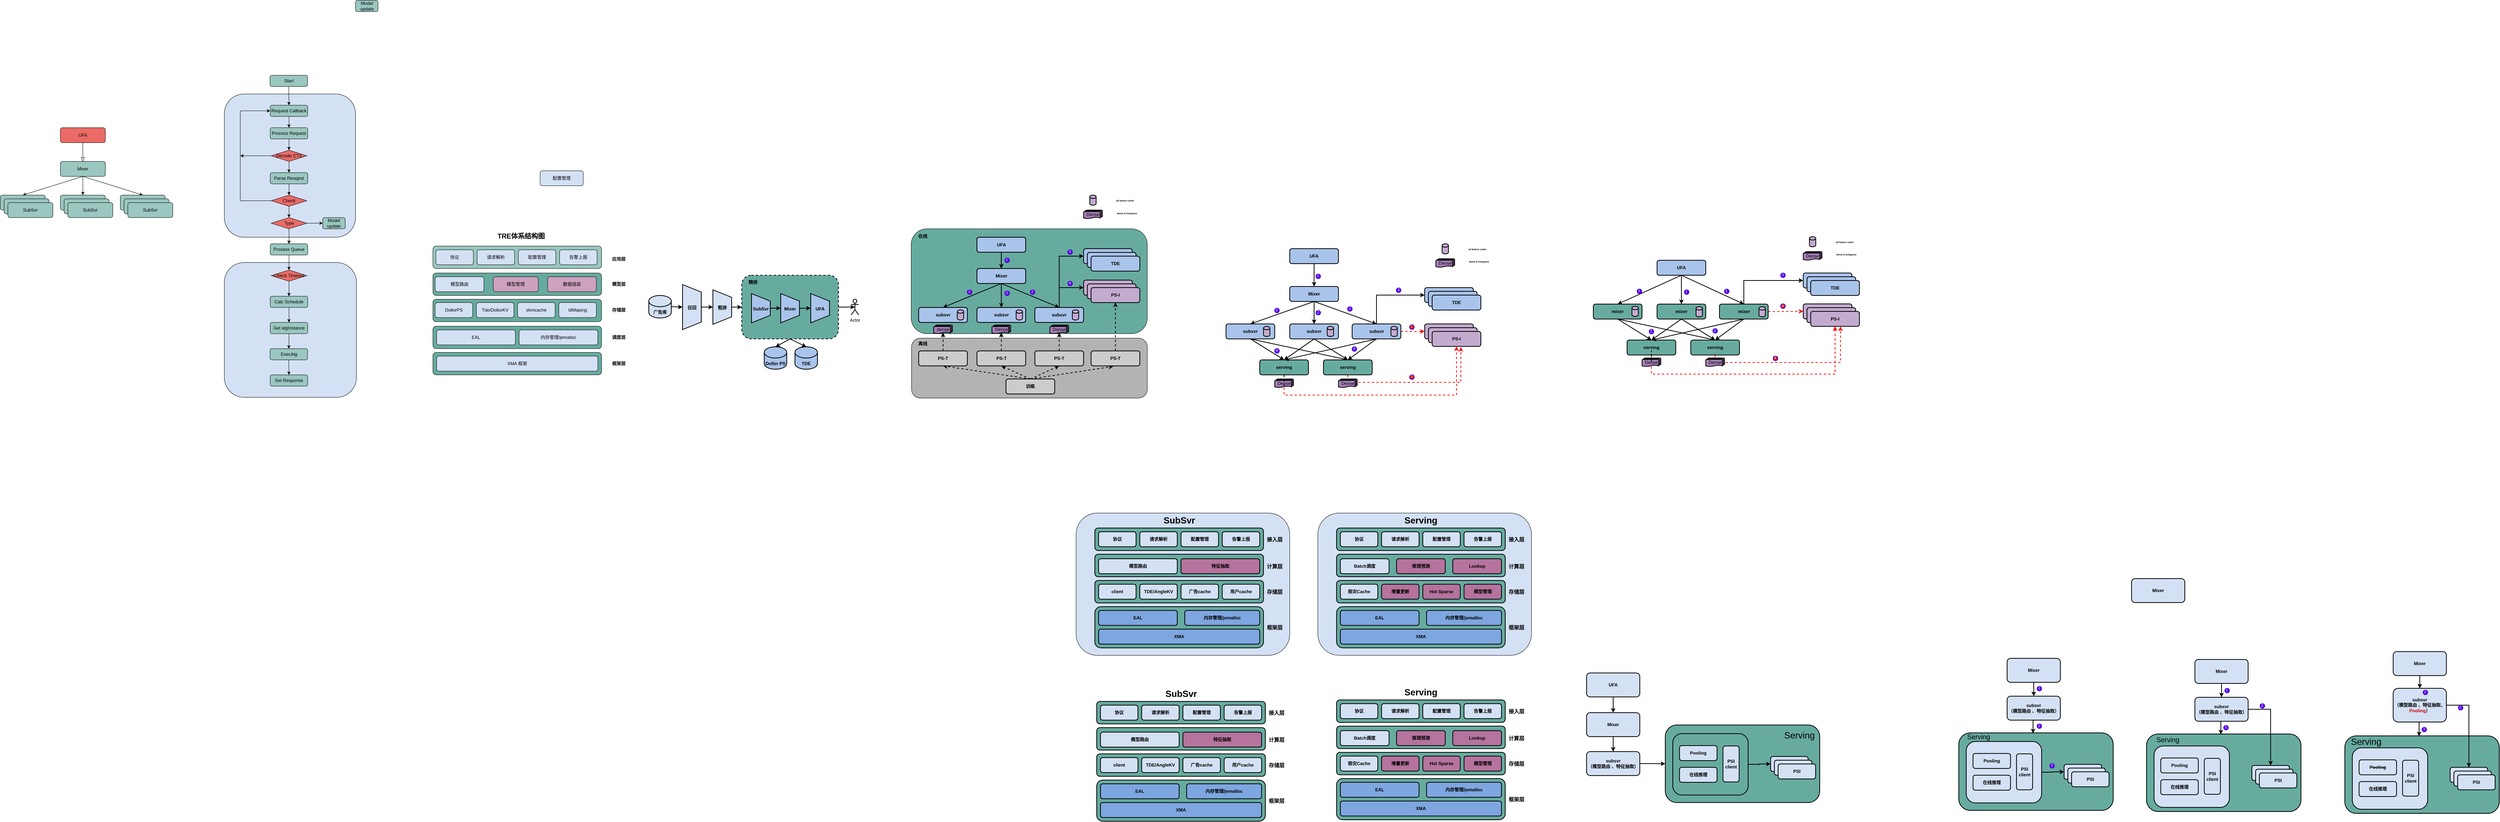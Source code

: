 <mxfile version="15.8.6" type="github">
  <diagram id="C5RBs43oDa-KdzZeNtuy" name="Page-1">
    <mxGraphModel dx="1117" dy="1023" grid="0" gridSize="10" guides="1" tooltips="1" connect="1" arrows="1" fold="1" page="0" pageScale="1" pageWidth="827" pageHeight="1169" background="none" math="0" shadow="0">
      <root>
        <mxCell id="WIyWlLk6GJQsqaUBKTNV-0" />
        <mxCell id="WIyWlLk6GJQsqaUBKTNV-1" parent="WIyWlLk6GJQsqaUBKTNV-0" />
        <mxCell id="ZC6G9wg8kEVkrqUh3elc-462" value="" style="rounded=1;whiteSpace=wrap;html=1;fillColor=#67AB9F;verticalAlign=middle;strokeWidth=2;" vertex="1" parent="WIyWlLk6GJQsqaUBKTNV-1">
          <mxGeometry x="4492" y="1735" width="412" height="207" as="geometry" />
        </mxCell>
        <mxCell id="ZC6G9wg8kEVkrqUh3elc-367" value="" style="rounded=1;whiteSpace=wrap;html=1;shadow=0;glass=0;sketch=0;fontSize=24;strokeWidth=1;fillColor=#D4E1F5;verticalAlign=middle;" vertex="1" parent="WIyWlLk6GJQsqaUBKTNV-1">
          <mxGeometry x="3565" y="1169" width="570" height="380" as="geometry" />
        </mxCell>
        <mxCell id="ZC6G9wg8kEVkrqUh3elc-341" value="" style="rounded=1;whiteSpace=wrap;html=1;shadow=0;glass=0;sketch=0;fontSize=14;fillColor=#B5739D;verticalAlign=middle;strokeWidth=2;" vertex="1" parent="WIyWlLk6GJQsqaUBKTNV-1">
          <mxGeometry x="3760" y="1285" width="300" height="50" as="geometry" />
        </mxCell>
        <mxCell id="ZC6G9wg8kEVkrqUh3elc-338" value="" style="rounded=1;whiteSpace=wrap;html=1;fillColor=#67AB9F;verticalAlign=middle;strokeWidth=2;" vertex="1" parent="WIyWlLk6GJQsqaUBKTNV-1">
          <mxGeometry x="3615" y="1209" width="450" height="60" as="geometry" />
        </mxCell>
        <mxCell id="ZC6G9wg8kEVkrqUh3elc-337" value="" style="rounded=1;whiteSpace=wrap;html=1;fillColor=#67AB9F;verticalAlign=middle;strokeWidth=2;" vertex="1" parent="WIyWlLk6GJQsqaUBKTNV-1">
          <mxGeometry x="3615" y="1279" width="450" height="60" as="geometry" />
        </mxCell>
        <mxCell id="ZC6G9wg8kEVkrqUh3elc-336" value="" style="rounded=1;whiteSpace=wrap;html=1;fillColor=#67AB9F;sketch=0;shadow=0;glass=0;verticalAlign=middle;strokeWidth=2;" vertex="1" parent="WIyWlLk6GJQsqaUBKTNV-1">
          <mxGeometry x="3615" y="1419" width="450" height="110" as="geometry" />
        </mxCell>
        <mxCell id="ZC6G9wg8kEVkrqUh3elc-165" value="" style="rounded=1;whiteSpace=wrap;html=1;fillColor=#67AB9F;" vertex="1" parent="WIyWlLk6GJQsqaUBKTNV-1">
          <mxGeometry x="2480" y="410" width="630" height="280" as="geometry" />
        </mxCell>
        <mxCell id="ZC6G9wg8kEVkrqUh3elc-158" value="" style="rounded=1;whiteSpace=wrap;html=1;fillColor=#B3B3B3;" vertex="1" parent="WIyWlLk6GJQsqaUBKTNV-1">
          <mxGeometry x="2481" y="702" width="629" height="160" as="geometry" />
        </mxCell>
        <mxCell id="ZC6G9wg8kEVkrqUh3elc-138" style="edgeStyle=none;rounded=0;orthogonalLoop=1;jettySize=auto;html=1;exitX=0.5;exitY=1;exitDx=0;exitDy=0;entryX=0.5;entryY=0;entryDx=0;entryDy=0;entryPerimeter=0;fontSize=12;fillColor=#9AC7BF;strokeWidth=2;" edge="1" parent="WIyWlLk6GJQsqaUBKTNV-1" source="ZC6G9wg8kEVkrqUh3elc-127" target="ZC6G9wg8kEVkrqUh3elc-137">
          <mxGeometry relative="1" as="geometry" />
        </mxCell>
        <mxCell id="ZC6G9wg8kEVkrqUh3elc-139" style="edgeStyle=none;rounded=0;orthogonalLoop=1;jettySize=auto;html=1;exitX=0.5;exitY=1;exitDx=0;exitDy=0;entryX=0.5;entryY=0;entryDx=0;entryDy=0;entryPerimeter=0;fontSize=12;fillColor=#9AC7BF;strokeWidth=2;" edge="1" parent="WIyWlLk6GJQsqaUBKTNV-1" source="ZC6G9wg8kEVkrqUh3elc-127" target="ZC6G9wg8kEVkrqUh3elc-136">
          <mxGeometry relative="1" as="geometry" />
        </mxCell>
        <mxCell id="ZC6G9wg8kEVkrqUh3elc-140" style="edgeStyle=none;rounded=0;orthogonalLoop=1;jettySize=auto;html=1;exitX=1;exitY=0.5;exitDx=0;exitDy=0;entryX=0.5;entryY=0.5;entryDx=0;entryDy=0;entryPerimeter=0;fontSize=12;fillColor=#9AC7BF;strokeWidth=2;" edge="1" parent="WIyWlLk6GJQsqaUBKTNV-1" source="ZC6G9wg8kEVkrqUh3elc-127" target="ZC6G9wg8kEVkrqUh3elc-134">
          <mxGeometry relative="1" as="geometry" />
        </mxCell>
        <mxCell id="ZC6G9wg8kEVkrqUh3elc-127" value="" style="rounded=1;whiteSpace=wrap;html=1;fontSize=12;fillColor=#67AB9F;dashed=1;strokeWidth=2;" vertex="1" parent="WIyWlLk6GJQsqaUBKTNV-1">
          <mxGeometry x="2028" y="534" width="258" height="170" as="geometry" />
        </mxCell>
        <mxCell id="ZC6G9wg8kEVkrqUh3elc-103" value="" style="rounded=1;whiteSpace=wrap;html=1;fillColor=#9AC7BF;" vertex="1" parent="WIyWlLk6GJQsqaUBKTNV-1">
          <mxGeometry x="1204" y="456" width="450" height="60" as="geometry" />
        </mxCell>
        <mxCell id="ZC6G9wg8kEVkrqUh3elc-102" value="" style="rounded=1;whiteSpace=wrap;html=1;fillColor=#67AB9F;" vertex="1" parent="WIyWlLk6GJQsqaUBKTNV-1">
          <mxGeometry x="1204" y="528" width="450" height="60" as="geometry" />
        </mxCell>
        <mxCell id="ZC6G9wg8kEVkrqUh3elc-101" value="" style="rounded=1;whiteSpace=wrap;html=1;fillColor=#67AB9F;" vertex="1" parent="WIyWlLk6GJQsqaUBKTNV-1">
          <mxGeometry x="1204" y="598" width="450" height="60" as="geometry" />
        </mxCell>
        <mxCell id="ZC6G9wg8kEVkrqUh3elc-100" value="" style="rounded=1;whiteSpace=wrap;html=1;fillColor=#67AB9F;" vertex="1" parent="WIyWlLk6GJQsqaUBKTNV-1">
          <mxGeometry x="1204" y="670" width="450" height="60" as="geometry" />
        </mxCell>
        <mxCell id="ZC6G9wg8kEVkrqUh3elc-99" value="" style="rounded=1;whiteSpace=wrap;html=1;fillColor=#67AB9F;" vertex="1" parent="WIyWlLk6GJQsqaUBKTNV-1">
          <mxGeometry x="1204" y="740" width="450" height="60" as="geometry" />
        </mxCell>
        <mxCell id="ZC6G9wg8kEVkrqUh3elc-70" value="" style="rounded=1;whiteSpace=wrap;html=1;fillColor=#D4E1F5;" vertex="1" parent="WIyWlLk6GJQsqaUBKTNV-1">
          <mxGeometry x="647.5" y="500" width="352.5" height="360" as="geometry" />
        </mxCell>
        <mxCell id="ZC6G9wg8kEVkrqUh3elc-55" value="" style="rounded=1;whiteSpace=wrap;html=1;fillColor=#D4E1F5;" vertex="1" parent="WIyWlLk6GJQsqaUBKTNV-1">
          <mxGeometry x="647.5" y="50" width="350" height="382.5" as="geometry" />
        </mxCell>
        <mxCell id="WIyWlLk6GJQsqaUBKTNV-2" value="" style="rounded=0;html=1;jettySize=auto;orthogonalLoop=1;fontSize=11;endArrow=block;endFill=0;endSize=8;strokeWidth=1;shadow=0;labelBackgroundColor=none;edgeStyle=orthogonalEdgeStyle;fillColor=#9AC7BF;" parent="WIyWlLk6GJQsqaUBKTNV-1" source="WIyWlLk6GJQsqaUBKTNV-3" edge="1">
          <mxGeometry relative="1" as="geometry">
            <mxPoint x="270" y="230" as="targetPoint" />
          </mxGeometry>
        </mxCell>
        <mxCell id="WIyWlLk6GJQsqaUBKTNV-3" value="UFA" style="rounded=1;whiteSpace=wrap;html=1;fontSize=12;glass=0;strokeWidth=1;shadow=0;fillColor=#EA6B66;" parent="WIyWlLk6GJQsqaUBKTNV-1" vertex="1">
          <mxGeometry x="210" y="140" width="120" height="40" as="geometry" />
        </mxCell>
        <mxCell id="ZC6G9wg8kEVkrqUh3elc-13" style="rounded=0;orthogonalLoop=1;jettySize=auto;html=1;exitX=0.5;exitY=1;exitDx=0;exitDy=0;entryX=0.5;entryY=0;entryDx=0;entryDy=0;fillColor=#9AC7BF;" edge="1" parent="WIyWlLk6GJQsqaUBKTNV-1" source="WIyWlLk6GJQsqaUBKTNV-11" target="ZC6G9wg8kEVkrqUh3elc-1">
          <mxGeometry relative="1" as="geometry" />
        </mxCell>
        <mxCell id="ZC6G9wg8kEVkrqUh3elc-14" style="edgeStyle=none;rounded=0;orthogonalLoop=1;jettySize=auto;html=1;exitX=0.5;exitY=1;exitDx=0;exitDy=0;entryX=0.5;entryY=0;entryDx=0;entryDy=0;fillColor=#9AC7BF;" edge="1" parent="WIyWlLk6GJQsqaUBKTNV-1" source="WIyWlLk6GJQsqaUBKTNV-11" target="ZC6G9wg8kEVkrqUh3elc-4">
          <mxGeometry relative="1" as="geometry" />
        </mxCell>
        <mxCell id="ZC6G9wg8kEVkrqUh3elc-15" style="edgeStyle=none;rounded=0;orthogonalLoop=1;jettySize=auto;html=1;exitX=0.5;exitY=1;exitDx=0;exitDy=0;entryX=0.5;entryY=0;entryDx=0;entryDy=0;fillColor=#9AC7BF;" edge="1" parent="WIyWlLk6GJQsqaUBKTNV-1" source="WIyWlLk6GJQsqaUBKTNV-11" target="ZC6G9wg8kEVkrqUh3elc-7">
          <mxGeometry relative="1" as="geometry" />
        </mxCell>
        <mxCell id="WIyWlLk6GJQsqaUBKTNV-11" value="Mixer" style="rounded=1;whiteSpace=wrap;html=1;fontSize=12;glass=0;strokeWidth=1;shadow=0;fillColor=#9AC7BF;" parent="WIyWlLk6GJQsqaUBKTNV-1" vertex="1">
          <mxGeometry x="210" y="230" width="120" height="40" as="geometry" />
        </mxCell>
        <mxCell id="ZC6G9wg8kEVkrqUh3elc-1" value="Mixer" style="rounded=1;whiteSpace=wrap;html=1;fontSize=12;glass=0;strokeWidth=1;shadow=0;fillColor=#9AC7BF;" vertex="1" parent="WIyWlLk6GJQsqaUBKTNV-1">
          <mxGeometry x="50" y="320" width="120" height="40" as="geometry" />
        </mxCell>
        <mxCell id="ZC6G9wg8kEVkrqUh3elc-2" value="Mixer" style="rounded=1;whiteSpace=wrap;html=1;fontSize=12;glass=0;strokeWidth=1;shadow=0;fillColor=#9AC7BF;" vertex="1" parent="WIyWlLk6GJQsqaUBKTNV-1">
          <mxGeometry x="60" y="330" width="120" height="40" as="geometry" />
        </mxCell>
        <mxCell id="ZC6G9wg8kEVkrqUh3elc-3" value="SubSvr" style="rounded=1;whiteSpace=wrap;html=1;fontSize=12;glass=0;strokeWidth=1;shadow=0;fillColor=#9AC7BF;" vertex="1" parent="WIyWlLk6GJQsqaUBKTNV-1">
          <mxGeometry x="70" y="340" width="120" height="40" as="geometry" />
        </mxCell>
        <mxCell id="ZC6G9wg8kEVkrqUh3elc-4" value="Mixer" style="rounded=1;whiteSpace=wrap;html=1;fontSize=12;glass=0;strokeWidth=1;shadow=0;fillColor=#9AC7BF;" vertex="1" parent="WIyWlLk6GJQsqaUBKTNV-1">
          <mxGeometry x="210" y="320" width="120" height="40" as="geometry" />
        </mxCell>
        <mxCell id="ZC6G9wg8kEVkrqUh3elc-5" value="Mixer" style="rounded=1;whiteSpace=wrap;html=1;fontSize=12;glass=0;strokeWidth=1;shadow=0;fillColor=#9AC7BF;" vertex="1" parent="WIyWlLk6GJQsqaUBKTNV-1">
          <mxGeometry x="220" y="330" width="120" height="40" as="geometry" />
        </mxCell>
        <mxCell id="ZC6G9wg8kEVkrqUh3elc-6" value="SubSvr" style="rounded=1;whiteSpace=wrap;html=1;fontSize=12;glass=0;strokeWidth=1;shadow=0;fillColor=#9AC7BF;" vertex="1" parent="WIyWlLk6GJQsqaUBKTNV-1">
          <mxGeometry x="230" y="340" width="120" height="40" as="geometry" />
        </mxCell>
        <mxCell id="ZC6G9wg8kEVkrqUh3elc-7" value="Mixer" style="rounded=1;whiteSpace=wrap;html=1;fontSize=12;glass=0;strokeWidth=1;shadow=0;fillColor=#9AC7BF;" vertex="1" parent="WIyWlLk6GJQsqaUBKTNV-1">
          <mxGeometry x="370" y="320" width="120" height="40" as="geometry" />
        </mxCell>
        <mxCell id="ZC6G9wg8kEVkrqUh3elc-8" value="Mixer" style="rounded=1;whiteSpace=wrap;html=1;fontSize=12;glass=0;strokeWidth=1;shadow=0;fillColor=#9AC7BF;" vertex="1" parent="WIyWlLk6GJQsqaUBKTNV-1">
          <mxGeometry x="380" y="330" width="120" height="40" as="geometry" />
        </mxCell>
        <mxCell id="ZC6G9wg8kEVkrqUh3elc-9" value="SubSvr" style="rounded=1;whiteSpace=wrap;html=1;fontSize=12;glass=0;strokeWidth=1;shadow=0;fillColor=#9AC7BF;" vertex="1" parent="WIyWlLk6GJQsqaUBKTNV-1">
          <mxGeometry x="390" y="340" width="120" height="40" as="geometry" />
        </mxCell>
        <mxCell id="ZC6G9wg8kEVkrqUh3elc-30" style="edgeStyle=none;rounded=0;orthogonalLoop=1;jettySize=auto;html=1;exitX=0.5;exitY=1;exitDx=0;exitDy=0;entryX=0.5;entryY=0;entryDx=0;entryDy=0;fillColor=#9AC7BF;" edge="1" parent="WIyWlLk6GJQsqaUBKTNV-1" source="ZC6G9wg8kEVkrqUh3elc-16" target="ZC6G9wg8kEVkrqUh3elc-29">
          <mxGeometry relative="1" as="geometry" />
        </mxCell>
        <mxCell id="ZC6G9wg8kEVkrqUh3elc-16" value="Process Request" style="rounded=1;whiteSpace=wrap;html=1;fontSize=12;glass=0;strokeWidth=1;shadow=0;fillColor=#9AC7BF;" vertex="1" parent="WIyWlLk6GJQsqaUBKTNV-1">
          <mxGeometry x="770" y="140" width="100" height="30" as="geometry" />
        </mxCell>
        <mxCell id="ZC6G9wg8kEVkrqUh3elc-47" style="edgeStyle=none;rounded=0;orthogonalLoop=1;jettySize=auto;html=1;exitX=0.5;exitY=1;exitDx=0;exitDy=0;entryX=0.5;entryY=0;entryDx=0;entryDy=0;fillColor=#9AC7BF;" edge="1" parent="WIyWlLk6GJQsqaUBKTNV-1" source="ZC6G9wg8kEVkrqUh3elc-25" target="ZC6G9wg8kEVkrqUh3elc-16">
          <mxGeometry relative="1" as="geometry" />
        </mxCell>
        <mxCell id="ZC6G9wg8kEVkrqUh3elc-25" value="Request Callback" style="rounded=1;whiteSpace=wrap;html=1;fontSize=12;glass=0;strokeWidth=1;shadow=0;fillColor=#9AC7BF;" vertex="1" parent="WIyWlLk6GJQsqaUBKTNV-1">
          <mxGeometry x="770" y="80" width="100" height="30" as="geometry" />
        </mxCell>
        <mxCell id="ZC6G9wg8kEVkrqUh3elc-34" style="edgeStyle=none;rounded=0;orthogonalLoop=1;jettySize=auto;html=1;exitX=0.5;exitY=1;exitDx=0;exitDy=0;entryX=0.5;entryY=0;entryDx=0;entryDy=0;fillColor=#9AC7BF;" edge="1" parent="WIyWlLk6GJQsqaUBKTNV-1" source="ZC6G9wg8kEVkrqUh3elc-27" target="ZC6G9wg8kEVkrqUh3elc-33">
          <mxGeometry relative="1" as="geometry" />
        </mxCell>
        <mxCell id="ZC6G9wg8kEVkrqUh3elc-27" value="Parse Reuqest" style="rounded=1;whiteSpace=wrap;html=1;fontSize=12;glass=0;strokeWidth=1;shadow=0;fillColor=#9AC7BF;" vertex="1" parent="WIyWlLk6GJQsqaUBKTNV-1">
          <mxGeometry x="770" y="260" width="100" height="30" as="geometry" />
        </mxCell>
        <mxCell id="ZC6G9wg8kEVkrqUh3elc-31" style="edgeStyle=none;rounded=0;orthogonalLoop=1;jettySize=auto;html=1;exitX=0.5;exitY=1;exitDx=0;exitDy=0;entryX=0.5;entryY=0;entryDx=0;entryDy=0;fillColor=#9AC7BF;" edge="1" parent="WIyWlLk6GJQsqaUBKTNV-1" source="ZC6G9wg8kEVkrqUh3elc-29" target="ZC6G9wg8kEVkrqUh3elc-27">
          <mxGeometry relative="1" as="geometry" />
        </mxCell>
        <mxCell id="ZC6G9wg8kEVkrqUh3elc-53" style="edgeStyle=orthogonalEdgeStyle;rounded=0;orthogonalLoop=1;jettySize=auto;html=1;exitX=0;exitY=0.5;exitDx=0;exitDy=0;fillColor=#9AC7BF;" edge="1" parent="WIyWlLk6GJQsqaUBKTNV-1" source="ZC6G9wg8kEVkrqUh3elc-29">
          <mxGeometry relative="1" as="geometry">
            <mxPoint x="690" y="215" as="targetPoint" />
          </mxGeometry>
        </mxCell>
        <mxCell id="ZC6G9wg8kEVkrqUh3elc-29" value="Decode CTX" style="rhombus;whiteSpace=wrap;html=1;fillColor=#EA6B66;" vertex="1" parent="WIyWlLk6GJQsqaUBKTNV-1">
          <mxGeometry x="772.5" y="200" width="95" height="30" as="geometry" />
        </mxCell>
        <mxCell id="ZC6G9wg8kEVkrqUh3elc-42" style="edgeStyle=none;rounded=0;orthogonalLoop=1;jettySize=auto;html=1;exitX=0.5;exitY=1;exitDx=0;exitDy=0;entryX=0.5;entryY=0;entryDx=0;entryDy=0;fillColor=#9AC7BF;" edge="1" parent="WIyWlLk6GJQsqaUBKTNV-1" source="ZC6G9wg8kEVkrqUh3elc-33" target="ZC6G9wg8kEVkrqUh3elc-41">
          <mxGeometry relative="1" as="geometry" />
        </mxCell>
        <mxCell id="ZC6G9wg8kEVkrqUh3elc-54" style="edgeStyle=orthogonalEdgeStyle;rounded=0;orthogonalLoop=1;jettySize=auto;html=1;exitX=0;exitY=0.5;exitDx=0;exitDy=0;entryX=0;entryY=0.5;entryDx=0;entryDy=0;fillColor=#9AC7BF;" edge="1" parent="WIyWlLk6GJQsqaUBKTNV-1" source="ZC6G9wg8kEVkrqUh3elc-33" target="ZC6G9wg8kEVkrqUh3elc-25">
          <mxGeometry relative="1" as="geometry">
            <Array as="points">
              <mxPoint x="690" y="335" />
              <mxPoint x="690" y="95" />
            </Array>
          </mxGeometry>
        </mxCell>
        <mxCell id="ZC6G9wg8kEVkrqUh3elc-33" value="Check" style="rhombus;whiteSpace=wrap;html=1;fillColor=#EA6B66;" vertex="1" parent="WIyWlLk6GJQsqaUBKTNV-1">
          <mxGeometry x="772.5" y="320" width="95" height="30" as="geometry" />
        </mxCell>
        <mxCell id="ZC6G9wg8kEVkrqUh3elc-43" style="edgeStyle=none;rounded=0;orthogonalLoop=1;jettySize=auto;html=1;exitX=1;exitY=0.5;exitDx=0;exitDy=0;fillColor=#9AC7BF;entryX=0;entryY=0.5;entryDx=0;entryDy=0;" edge="1" parent="WIyWlLk6GJQsqaUBKTNV-1" source="ZC6G9wg8kEVkrqUh3elc-41" target="ZC6G9wg8kEVkrqUh3elc-44">
          <mxGeometry relative="1" as="geometry">
            <mxPoint x="920" y="395" as="targetPoint" />
          </mxGeometry>
        </mxCell>
        <mxCell id="ZC6G9wg8kEVkrqUh3elc-46" style="edgeStyle=none;rounded=0;orthogonalLoop=1;jettySize=auto;html=1;exitX=0.5;exitY=1;exitDx=0;exitDy=0;entryX=0.5;entryY=0;entryDx=0;entryDy=0;fillColor=#9AC7BF;" edge="1" parent="WIyWlLk6GJQsqaUBKTNV-1" source="ZC6G9wg8kEVkrqUh3elc-41" target="ZC6G9wg8kEVkrqUh3elc-45">
          <mxGeometry relative="1" as="geometry" />
        </mxCell>
        <mxCell id="ZC6G9wg8kEVkrqUh3elc-41" value="Type" style="rhombus;whiteSpace=wrap;html=1;fillColor=#EA6B66;" vertex="1" parent="WIyWlLk6GJQsqaUBKTNV-1">
          <mxGeometry x="772.5" y="380" width="95" height="30" as="geometry" />
        </mxCell>
        <mxCell id="ZC6G9wg8kEVkrqUh3elc-44" value="Model update" style="rounded=1;whiteSpace=wrap;html=1;fontSize=12;glass=0;strokeWidth=1;shadow=0;fillColor=#9AC7BF;" vertex="1" parent="WIyWlLk6GJQsqaUBKTNV-1">
          <mxGeometry x="910" y="380" width="60" height="30" as="geometry" />
        </mxCell>
        <mxCell id="ZC6G9wg8kEVkrqUh3elc-58" style="edgeStyle=orthogonalEdgeStyle;rounded=0;orthogonalLoop=1;jettySize=auto;html=1;exitX=0.5;exitY=1;exitDx=0;exitDy=0;entryX=0.5;entryY=0;entryDx=0;entryDy=0;fillColor=#9AC7BF;" edge="1" parent="WIyWlLk6GJQsqaUBKTNV-1" source="ZC6G9wg8kEVkrqUh3elc-45" target="ZC6G9wg8kEVkrqUh3elc-57">
          <mxGeometry relative="1" as="geometry" />
        </mxCell>
        <mxCell id="ZC6G9wg8kEVkrqUh3elc-45" value="Process Queue" style="rounded=1;whiteSpace=wrap;html=1;fontSize=12;glass=0;strokeWidth=1;shadow=0;fillColor=#9AC7BF;" vertex="1" parent="WIyWlLk6GJQsqaUBKTNV-1">
          <mxGeometry x="770" y="450" width="100" height="30" as="geometry" />
        </mxCell>
        <mxCell id="ZC6G9wg8kEVkrqUh3elc-51" style="edgeStyle=orthogonalEdgeStyle;rounded=0;orthogonalLoop=1;jettySize=auto;html=1;exitX=0.5;exitY=1;exitDx=0;exitDy=0;entryX=0.5;entryY=0;entryDx=0;entryDy=0;fillColor=#9AC7BF;" edge="1" parent="WIyWlLk6GJQsqaUBKTNV-1" source="ZC6G9wg8kEVkrqUh3elc-50" target="ZC6G9wg8kEVkrqUh3elc-25">
          <mxGeometry relative="1" as="geometry" />
        </mxCell>
        <mxCell id="ZC6G9wg8kEVkrqUh3elc-50" value="Start" style="rounded=1;whiteSpace=wrap;html=1;fontSize=12;glass=0;strokeWidth=1;shadow=0;fillColor=#9AC7BF;" vertex="1" parent="WIyWlLk6GJQsqaUBKTNV-1">
          <mxGeometry x="769.5" width="100" height="30" as="geometry" />
        </mxCell>
        <mxCell id="ZC6G9wg8kEVkrqUh3elc-61" style="edgeStyle=orthogonalEdgeStyle;rounded=0;orthogonalLoop=1;jettySize=auto;html=1;exitX=0.5;exitY=1;exitDx=0;exitDy=0;entryX=0.5;entryY=0;entryDx=0;entryDy=0;fillColor=#9AC7BF;" edge="1" parent="WIyWlLk6GJQsqaUBKTNV-1" source="ZC6G9wg8kEVkrqUh3elc-57" target="ZC6G9wg8kEVkrqUh3elc-60">
          <mxGeometry relative="1" as="geometry" />
        </mxCell>
        <mxCell id="ZC6G9wg8kEVkrqUh3elc-57" value="Check Timeout" style="rhombus;whiteSpace=wrap;html=1;fillColor=#EA6B66;" vertex="1" parent="WIyWlLk6GJQsqaUBKTNV-1">
          <mxGeometry x="772.5" y="520" width="95" height="30" as="geometry" />
        </mxCell>
        <mxCell id="ZC6G9wg8kEVkrqUh3elc-59" value="Model update" style="rounded=1;whiteSpace=wrap;html=1;fontSize=12;glass=0;strokeWidth=1;shadow=0;fillColor=#9AC7BF;" vertex="1" parent="WIyWlLk6GJQsqaUBKTNV-1">
          <mxGeometry x="997.5" y="-200" width="60" height="30" as="geometry" />
        </mxCell>
        <mxCell id="ZC6G9wg8kEVkrqUh3elc-63" style="edgeStyle=orthogonalEdgeStyle;rounded=0;orthogonalLoop=1;jettySize=auto;html=1;exitX=0.5;exitY=1;exitDx=0;exitDy=0;entryX=0.5;entryY=0;entryDx=0;entryDy=0;fillColor=#9AC7BF;" edge="1" parent="WIyWlLk6GJQsqaUBKTNV-1" source="ZC6G9wg8kEVkrqUh3elc-60" target="ZC6G9wg8kEVkrqUh3elc-62">
          <mxGeometry relative="1" as="geometry" />
        </mxCell>
        <mxCell id="ZC6G9wg8kEVkrqUh3elc-60" value="Calc Schedule" style="rounded=1;whiteSpace=wrap;html=1;fontSize=12;glass=0;strokeWidth=1;shadow=0;fillColor=#9AC7BF;" vertex="1" parent="WIyWlLk6GJQsqaUBKTNV-1">
          <mxGeometry x="770" y="590" width="100" height="30" as="geometry" />
        </mxCell>
        <mxCell id="ZC6G9wg8kEVkrqUh3elc-66" style="edgeStyle=orthogonalEdgeStyle;rounded=0;orthogonalLoop=1;jettySize=auto;html=1;exitX=0.5;exitY=1;exitDx=0;exitDy=0;entryX=0.5;entryY=0;entryDx=0;entryDy=0;fillColor=#9AC7BF;" edge="1" parent="WIyWlLk6GJQsqaUBKTNV-1" source="ZC6G9wg8kEVkrqUh3elc-62" target="ZC6G9wg8kEVkrqUh3elc-65">
          <mxGeometry relative="1" as="geometry" />
        </mxCell>
        <mxCell id="ZC6G9wg8kEVkrqUh3elc-62" value="Get&amp;nbsp;algInstance" style="rounded=1;whiteSpace=wrap;html=1;fontSize=12;glass=0;strokeWidth=1;shadow=0;fillColor=#9AC7BF;" vertex="1" parent="WIyWlLk6GJQsqaUBKTNV-1">
          <mxGeometry x="770" y="660" width="100" height="30" as="geometry" />
        </mxCell>
        <mxCell id="ZC6G9wg8kEVkrqUh3elc-68" style="edgeStyle=orthogonalEdgeStyle;rounded=0;orthogonalLoop=1;jettySize=auto;html=1;exitX=0.5;exitY=1;exitDx=0;exitDy=0;entryX=0.5;entryY=0;entryDx=0;entryDy=0;fillColor=#9AC7BF;" edge="1" parent="WIyWlLk6GJQsqaUBKTNV-1" source="ZC6G9wg8kEVkrqUh3elc-65" target="ZC6G9wg8kEVkrqUh3elc-67">
          <mxGeometry relative="1" as="geometry" />
        </mxCell>
        <mxCell id="ZC6G9wg8kEVkrqUh3elc-65" value="ExecAlg" style="rounded=1;whiteSpace=wrap;html=1;fontSize=12;glass=0;strokeWidth=1;shadow=0;fillColor=#9AC7BF;" vertex="1" parent="WIyWlLk6GJQsqaUBKTNV-1">
          <mxGeometry x="769.5" y="730" width="100" height="30" as="geometry" />
        </mxCell>
        <mxCell id="ZC6G9wg8kEVkrqUh3elc-67" value="Set Response" style="rounded=1;whiteSpace=wrap;html=1;fontSize=12;glass=0;strokeWidth=1;shadow=0;fillColor=#9AC7BF;" vertex="1" parent="WIyWlLk6GJQsqaUBKTNV-1">
          <mxGeometry x="770" y="800" width="100" height="30" as="geometry" />
        </mxCell>
        <mxCell id="ZC6G9wg8kEVkrqUh3elc-74" value="DollorPS" style="rounded=1;whiteSpace=wrap;html=1;fillColor=#D4E1F5;" vertex="1" parent="WIyWlLk6GJQsqaUBKTNV-1">
          <mxGeometry x="1210" y="607" width="100" height="40" as="geometry" />
        </mxCell>
        <mxCell id="ZC6G9wg8kEVkrqUh3elc-79" value="配置管理" style="rounded=1;whiteSpace=wrap;html=1;fillColor=#D4E1F5;" vertex="1" parent="WIyWlLk6GJQsqaUBKTNV-1">
          <mxGeometry x="1490" y="255" width="115" height="40" as="geometry" />
        </mxCell>
        <mxCell id="ZC6G9wg8kEVkrqUh3elc-80" value="XMA 框架" style="rounded=1;whiteSpace=wrap;html=1;fillColor=#D4E1F5;" vertex="1" parent="WIyWlLk6GJQsqaUBKTNV-1">
          <mxGeometry x="1214" y="750" width="430" height="40" as="geometry" />
        </mxCell>
        <mxCell id="ZC6G9wg8kEVkrqUh3elc-82" value="Tde/DollorKV" style="rounded=1;whiteSpace=wrap;html=1;fillColor=#D4E1F5;" vertex="1" parent="WIyWlLk6GJQsqaUBKTNV-1">
          <mxGeometry x="1320" y="607" width="100" height="40" as="geometry" />
        </mxCell>
        <mxCell id="ZC6G9wg8kEVkrqUh3elc-83" value="shmcache" style="rounded=1;whiteSpace=wrap;html=1;fillColor=#D4E1F5;" vertex="1" parent="WIyWlLk6GJQsqaUBKTNV-1">
          <mxGeometry x="1430" y="607" width="100" height="40" as="geometry" />
        </mxCell>
        <mxCell id="ZC6G9wg8kEVkrqUh3elc-84" value="IdMaping" style="rounded=1;whiteSpace=wrap;html=1;fillColor=#D4E1F5;" vertex="1" parent="WIyWlLk6GJQsqaUBKTNV-1">
          <mxGeometry x="1540" y="607" width="100" height="40" as="geometry" />
        </mxCell>
        <mxCell id="ZC6G9wg8kEVkrqUh3elc-88" value="模型路由" style="rounded=1;whiteSpace=wrap;html=1;fillColor=#D4E1F5;" vertex="1" parent="WIyWlLk6GJQsqaUBKTNV-1">
          <mxGeometry x="1210" y="538" width="130" height="40" as="geometry" />
        </mxCell>
        <mxCell id="ZC6G9wg8kEVkrqUh3elc-89" value="EAL" style="rounded=1;whiteSpace=wrap;html=1;fillColor=#D4E1F5;" vertex="1" parent="WIyWlLk6GJQsqaUBKTNV-1">
          <mxGeometry x="1214" y="680" width="210" height="40" as="geometry" />
        </mxCell>
        <mxCell id="ZC6G9wg8kEVkrqUh3elc-90" value="模型管理" style="rounded=1;whiteSpace=wrap;html=1;fillColor=#CDA2BE;" vertex="1" parent="WIyWlLk6GJQsqaUBKTNV-1">
          <mxGeometry x="1365" y="538" width="120" height="40" as="geometry" />
        </mxCell>
        <mxCell id="ZC6G9wg8kEVkrqUh3elc-91" value="内存管理/jemalloc" style="rounded=1;whiteSpace=wrap;html=1;fillColor=#D4E1F5;" vertex="1" parent="WIyWlLk6GJQsqaUBKTNV-1">
          <mxGeometry x="1434" y="680" width="210" height="40" as="geometry" />
        </mxCell>
        <mxCell id="ZC6G9wg8kEVkrqUh3elc-93" value="数据组装" style="rounded=1;whiteSpace=wrap;html=1;fillColor=#CDA2BE;" vertex="1" parent="WIyWlLk6GJQsqaUBKTNV-1">
          <mxGeometry x="1510" y="538" width="130" height="40" as="geometry" />
        </mxCell>
        <mxCell id="ZC6G9wg8kEVkrqUh3elc-114" style="edgeStyle=orthogonalEdgeStyle;rounded=0;orthogonalLoop=1;jettySize=auto;html=1;exitX=0.5;exitY=1;exitDx=0;exitDy=0;entryX=0.5;entryY=0;entryDx=0;entryDy=0;fontSize=18;fillColor=#9AC7BF;strokeWidth=2;" edge="1" parent="WIyWlLk6GJQsqaUBKTNV-1" source="ZC6G9wg8kEVkrqUh3elc-94" target="ZC6G9wg8kEVkrqUh3elc-110">
          <mxGeometry relative="1" as="geometry" />
        </mxCell>
        <mxCell id="ZC6G9wg8kEVkrqUh3elc-94" value="UFA" style="rounded=1;whiteSpace=wrap;html=1;fillColor=#9AC7BF;strokeWidth=2;" vertex="1" parent="WIyWlLk6GJQsqaUBKTNV-1">
          <mxGeometry x="2655.5" y="432.5" width="130" height="40" as="geometry" />
        </mxCell>
        <mxCell id="ZC6G9wg8kEVkrqUh3elc-95" value="协议" style="rounded=1;whiteSpace=wrap;html=1;fillColor=#D4E1F5;" vertex="1" parent="WIyWlLk6GJQsqaUBKTNV-1">
          <mxGeometry x="1212" y="466" width="100" height="40" as="geometry" />
        </mxCell>
        <mxCell id="ZC6G9wg8kEVkrqUh3elc-96" value="请求解析" style="rounded=1;whiteSpace=wrap;html=1;fillColor=#D4E1F5;" vertex="1" parent="WIyWlLk6GJQsqaUBKTNV-1">
          <mxGeometry x="1322" y="466" width="100" height="40" as="geometry" />
        </mxCell>
        <mxCell id="ZC6G9wg8kEVkrqUh3elc-97" value="配置管理" style="rounded=1;whiteSpace=wrap;html=1;fillColor=#D4E1F5;" vertex="1" parent="WIyWlLk6GJQsqaUBKTNV-1">
          <mxGeometry x="1432" y="466" width="100" height="40" as="geometry" />
        </mxCell>
        <mxCell id="ZC6G9wg8kEVkrqUh3elc-98" value="告警上报" style="rounded=1;whiteSpace=wrap;html=1;fillColor=#D4E1F5;" vertex="1" parent="WIyWlLk6GJQsqaUBKTNV-1">
          <mxGeometry x="1542" y="466" width="100" height="40" as="geometry" />
        </mxCell>
        <mxCell id="ZC6G9wg8kEVkrqUh3elc-104" value="存储层" style="text;html=1;strokeColor=none;fillColor=none;align=center;verticalAlign=middle;whiteSpace=wrap;rounded=0;fontStyle=1" vertex="1" parent="WIyWlLk6GJQsqaUBKTNV-1">
          <mxGeometry x="1670" y="612" width="60" height="30" as="geometry" />
        </mxCell>
        <mxCell id="ZC6G9wg8kEVkrqUh3elc-105" value="框架层" style="text;html=1;strokeColor=none;fillColor=none;align=center;verticalAlign=middle;whiteSpace=wrap;rounded=0;fontStyle=1" vertex="1" parent="WIyWlLk6GJQsqaUBKTNV-1">
          <mxGeometry x="1670" y="755" width="60" height="30" as="geometry" />
        </mxCell>
        <mxCell id="ZC6G9wg8kEVkrqUh3elc-106" value="调度层" style="text;html=1;strokeColor=none;fillColor=none;align=center;verticalAlign=middle;whiteSpace=wrap;rounded=0;fontStyle=1" vertex="1" parent="WIyWlLk6GJQsqaUBKTNV-1">
          <mxGeometry x="1670" y="685" width="60" height="30" as="geometry" />
        </mxCell>
        <mxCell id="ZC6G9wg8kEVkrqUh3elc-107" value="模型层" style="text;html=1;strokeColor=none;fillColor=none;align=center;verticalAlign=middle;whiteSpace=wrap;rounded=0;fontStyle=1" vertex="1" parent="WIyWlLk6GJQsqaUBKTNV-1">
          <mxGeometry x="1670" y="543" width="60" height="30" as="geometry" />
        </mxCell>
        <mxCell id="ZC6G9wg8kEVkrqUh3elc-108" value="应用层" style="text;html=1;strokeColor=none;fillColor=none;align=center;verticalAlign=middle;whiteSpace=wrap;rounded=0;fontStyle=1" vertex="1" parent="WIyWlLk6GJQsqaUBKTNV-1">
          <mxGeometry x="1670" y="476" width="60" height="30" as="geometry" />
        </mxCell>
        <mxCell id="ZC6G9wg8kEVkrqUh3elc-109" value="&lt;font style=&quot;font-size: 18px&quot;&gt;TRE体系结构图&lt;/font&gt;" style="text;html=1;strokeColor=none;fillColor=none;align=center;verticalAlign=middle;whiteSpace=wrap;rounded=0;fontStyle=1" vertex="1" parent="WIyWlLk6GJQsqaUBKTNV-1">
          <mxGeometry x="1339" y="410" width="201" height="40" as="geometry" />
        </mxCell>
        <mxCell id="ZC6G9wg8kEVkrqUh3elc-115" style="rounded=0;orthogonalLoop=1;jettySize=auto;html=1;exitX=0.5;exitY=1;exitDx=0;exitDy=0;entryX=0.5;entryY=0;entryDx=0;entryDy=0;fontSize=18;fillColor=#9AC7BF;strokeWidth=2;" edge="1" parent="WIyWlLk6GJQsqaUBKTNV-1" source="ZC6G9wg8kEVkrqUh3elc-110" target="ZC6G9wg8kEVkrqUh3elc-111">
          <mxGeometry relative="1" as="geometry" />
        </mxCell>
        <mxCell id="ZC6G9wg8kEVkrqUh3elc-116" style="edgeStyle=none;rounded=0;orthogonalLoop=1;jettySize=auto;html=1;exitX=0.5;exitY=1;exitDx=0;exitDy=0;entryX=0.5;entryY=0;entryDx=0;entryDy=0;fontSize=18;fillColor=#9AC7BF;strokeWidth=2;" edge="1" parent="WIyWlLk6GJQsqaUBKTNV-1" source="ZC6G9wg8kEVkrqUh3elc-110" target="ZC6G9wg8kEVkrqUh3elc-112">
          <mxGeometry relative="1" as="geometry" />
        </mxCell>
        <mxCell id="ZC6G9wg8kEVkrqUh3elc-117" style="edgeStyle=none;rounded=0;orthogonalLoop=1;jettySize=auto;html=1;exitX=0.5;exitY=1;exitDx=0;exitDy=0;entryX=0.5;entryY=0;entryDx=0;entryDy=0;fontSize=18;fillColor=#9AC7BF;strokeWidth=2;" edge="1" parent="WIyWlLk6GJQsqaUBKTNV-1" source="ZC6G9wg8kEVkrqUh3elc-110" target="ZC6G9wg8kEVkrqUh3elc-113">
          <mxGeometry relative="1" as="geometry" />
        </mxCell>
        <mxCell id="ZC6G9wg8kEVkrqUh3elc-110" value="Mixer" style="rounded=1;whiteSpace=wrap;html=1;fillColor=#9AC7BF;strokeWidth=2;" vertex="1" parent="WIyWlLk6GJQsqaUBKTNV-1">
          <mxGeometry x="2655.5" y="516" width="130" height="40" as="geometry" />
        </mxCell>
        <mxCell id="ZC6G9wg8kEVkrqUh3elc-111" value="&lt;b&gt;subsvr&lt;/b&gt;" style="rounded=1;whiteSpace=wrap;html=1;fillColor=#A9C4EB;strokeWidth=2;" vertex="1" parent="WIyWlLk6GJQsqaUBKTNV-1">
          <mxGeometry x="2500" y="620" width="130" height="40" as="geometry" />
        </mxCell>
        <mxCell id="ZC6G9wg8kEVkrqUh3elc-112" value="&lt;b&gt;subsvr&lt;/b&gt;" style="rounded=1;whiteSpace=wrap;html=1;fillColor=#A9C4EB;strokeWidth=2;" vertex="1" parent="WIyWlLk6GJQsqaUBKTNV-1">
          <mxGeometry x="2655.5" y="620" width="130" height="40" as="geometry" />
        </mxCell>
        <mxCell id="ZC6G9wg8kEVkrqUh3elc-201" style="edgeStyle=orthogonalEdgeStyle;rounded=0;orthogonalLoop=1;jettySize=auto;html=1;exitX=0.5;exitY=0;exitDx=0;exitDy=0;entryX=0;entryY=0.5;entryDx=0;entryDy=0;fontSize=6;fillColor=#9AC7BF;strokeWidth=2;" edge="1" parent="WIyWlLk6GJQsqaUBKTNV-1" source="ZC6G9wg8kEVkrqUh3elc-113" target="ZC6G9wg8kEVkrqUh3elc-145">
          <mxGeometry relative="1" as="geometry" />
        </mxCell>
        <mxCell id="ZC6G9wg8kEVkrqUh3elc-202" style="edgeStyle=orthogonalEdgeStyle;rounded=0;orthogonalLoop=1;jettySize=auto;html=1;exitX=0.5;exitY=0;exitDx=0;exitDy=0;entryX=0;entryY=0.5;entryDx=0;entryDy=0;fontSize=6;fillColor=#9AC7BF;strokeWidth=2;" edge="1" parent="WIyWlLk6GJQsqaUBKTNV-1" source="ZC6G9wg8kEVkrqUh3elc-113" target="ZC6G9wg8kEVkrqUh3elc-146">
          <mxGeometry relative="1" as="geometry" />
        </mxCell>
        <mxCell id="ZC6G9wg8kEVkrqUh3elc-113" value="&lt;b&gt;subsvr&lt;/b&gt;" style="rounded=1;whiteSpace=wrap;html=1;fillColor=#A9C4EB;strokeWidth=2;" vertex="1" parent="WIyWlLk6GJQsqaUBKTNV-1">
          <mxGeometry x="2810" y="620" width="130" height="40" as="geometry" />
        </mxCell>
        <mxCell id="ZC6G9wg8kEVkrqUh3elc-126" style="edgeStyle=none;rounded=0;orthogonalLoop=1;jettySize=auto;html=1;exitX=0.5;exitY=0;exitDx=0;exitDy=0;entryX=0.5;entryY=1;entryDx=0;entryDy=0;fontSize=18;fillColor=#9AC7BF;strokeWidth=2;" edge="1" parent="WIyWlLk6GJQsqaUBKTNV-1" source="ZC6G9wg8kEVkrqUh3elc-118" target="ZC6G9wg8kEVkrqUh3elc-119">
          <mxGeometry relative="1" as="geometry" />
        </mxCell>
        <mxCell id="ZC6G9wg8kEVkrqUh3elc-118" value="&lt;font style=&quot;font-size: 12px&quot;&gt;&lt;b&gt;召回&lt;/b&gt;&lt;/font&gt;" style="shape=trapezoid;perimeter=trapezoidPerimeter;whiteSpace=wrap;html=1;fixedSize=1;fontSize=18;fillColor=#D4E1F5;rotation=90;horizontal=0;strokeWidth=2;" vertex="1" parent="WIyWlLk6GJQsqaUBKTNV-1">
          <mxGeometry x="1835" y="594" width="120" height="50" as="geometry" />
        </mxCell>
        <mxCell id="ZC6G9wg8kEVkrqUh3elc-129" style="edgeStyle=none;rounded=0;orthogonalLoop=1;jettySize=auto;html=1;exitX=0.5;exitY=0;exitDx=0;exitDy=0;fontSize=12;fillColor=#9AC7BF;strokeWidth=2;" edge="1" parent="WIyWlLk6GJQsqaUBKTNV-1" source="ZC6G9wg8kEVkrqUh3elc-119" target="ZC6G9wg8kEVkrqUh3elc-127">
          <mxGeometry relative="1" as="geometry" />
        </mxCell>
        <mxCell id="ZC6G9wg8kEVkrqUh3elc-119" value="&lt;font style=&quot;font-size: 12px&quot;&gt;&lt;b&gt;粗排&lt;/b&gt;&lt;/font&gt;" style="shape=trapezoid;perimeter=trapezoidPerimeter;whiteSpace=wrap;html=1;fixedSize=1;fontSize=18;fillColor=#D4E1F5;rotation=90;horizontal=0;strokeWidth=2;" vertex="1" parent="WIyWlLk6GJQsqaUBKTNV-1">
          <mxGeometry x="1930" y="594" width="92" height="50" as="geometry" />
        </mxCell>
        <mxCell id="ZC6G9wg8kEVkrqUh3elc-130" style="edgeStyle=none;rounded=0;orthogonalLoop=1;jettySize=auto;html=1;exitX=0.5;exitY=0;exitDx=0;exitDy=0;fontSize=12;fillColor=#9AC7BF;strokeWidth=2;" edge="1" parent="WIyWlLk6GJQsqaUBKTNV-1" source="ZC6G9wg8kEVkrqUh3elc-120" target="ZC6G9wg8kEVkrqUh3elc-123">
          <mxGeometry relative="1" as="geometry" />
        </mxCell>
        <mxCell id="ZC6G9wg8kEVkrqUh3elc-120" value="&lt;font style=&quot;font-size: 12px&quot;&gt;&lt;b&gt;SubSvr&lt;/b&gt;&lt;/font&gt;" style="shape=trapezoid;perimeter=trapezoidPerimeter;whiteSpace=wrap;html=1;fixedSize=1;fontSize=18;fillColor=#A9C4EB;rotation=90;horizontal=0;strokeWidth=2;" vertex="1" parent="WIyWlLk6GJQsqaUBKTNV-1">
          <mxGeometry x="2040" y="597" width="78" height="50" as="geometry" />
        </mxCell>
        <mxCell id="ZC6G9wg8kEVkrqUh3elc-125" style="edgeStyle=none;rounded=0;orthogonalLoop=1;jettySize=auto;html=1;exitX=1;exitY=0.5;exitDx=0;exitDy=0;exitPerimeter=0;entryX=0.5;entryY=1;entryDx=0;entryDy=0;fontSize=18;fillColor=#9AC7BF;strokeWidth=2;" edge="1" parent="WIyWlLk6GJQsqaUBKTNV-1" source="ZC6G9wg8kEVkrqUh3elc-121" target="ZC6G9wg8kEVkrqUh3elc-118">
          <mxGeometry relative="1" as="geometry" />
        </mxCell>
        <mxCell id="ZC6G9wg8kEVkrqUh3elc-121" value="&lt;font style=&quot;font-size: 12px&quot;&gt;&lt;b&gt;广告库&lt;/b&gt;&lt;/font&gt;" style="shape=cylinder3;whiteSpace=wrap;html=1;boundedLbl=1;backgroundOutline=1;size=15;fontSize=18;fillColor=#D4E1F5;strokeWidth=2;" vertex="1" parent="WIyWlLk6GJQsqaUBKTNV-1">
          <mxGeometry x="1780" y="588" width="60" height="60" as="geometry" />
        </mxCell>
        <mxCell id="ZC6G9wg8kEVkrqUh3elc-133" style="edgeStyle=none;rounded=0;orthogonalLoop=1;jettySize=auto;html=1;exitX=0.5;exitY=0;exitDx=0;exitDy=0;entryX=0.5;entryY=1;entryDx=0;entryDy=0;fontSize=12;fillColor=#9AC7BF;strokeWidth=2;" edge="1" parent="WIyWlLk6GJQsqaUBKTNV-1" source="ZC6G9wg8kEVkrqUh3elc-123" target="ZC6G9wg8kEVkrqUh3elc-124">
          <mxGeometry relative="1" as="geometry" />
        </mxCell>
        <mxCell id="ZC6G9wg8kEVkrqUh3elc-123" value="&lt;font style=&quot;font-size: 12px&quot;&gt;&lt;b&gt;Mixer&lt;/b&gt;&lt;/font&gt;" style="shape=trapezoid;perimeter=trapezoidPerimeter;whiteSpace=wrap;html=1;fixedSize=1;fontSize=18;fillColor=#A9C4EB;rotation=90;horizontal=0;strokeWidth=2;" vertex="1" parent="WIyWlLk6GJQsqaUBKTNV-1">
          <mxGeometry x="2118" y="597" width="78" height="50" as="geometry" />
        </mxCell>
        <mxCell id="ZC6G9wg8kEVkrqUh3elc-124" value="&lt;font style=&quot;font-size: 12px&quot;&gt;&lt;b&gt;UFA&lt;/b&gt;&lt;/font&gt;" style="shape=trapezoid;perimeter=trapezoidPerimeter;whiteSpace=wrap;html=1;fixedSize=1;fontSize=18;fillColor=#A9C4EB;rotation=90;verticalAlign=middle;align=center;horizontal=0;strokeWidth=2;" vertex="1" parent="WIyWlLk6GJQsqaUBKTNV-1">
          <mxGeometry x="2198" y="597" width="78" height="50" as="geometry" />
        </mxCell>
        <mxCell id="ZC6G9wg8kEVkrqUh3elc-128" value="精排" style="text;html=1;strokeColor=none;fillColor=none;align=center;verticalAlign=middle;whiteSpace=wrap;rounded=0;fontStyle=1;strokeWidth=2;" vertex="1" parent="WIyWlLk6GJQsqaUBKTNV-1">
          <mxGeometry x="2028" y="538" width="60" height="30" as="geometry" />
        </mxCell>
        <mxCell id="ZC6G9wg8kEVkrqUh3elc-134" value="Actor" style="shape=umlActor;verticalLabelPosition=bottom;verticalAlign=top;html=1;outlineConnect=0;rounded=1;fillColor=none;strokeWidth=2;" vertex="1" parent="WIyWlLk6GJQsqaUBKTNV-1">
          <mxGeometry x="2320" y="598" width="20" height="42" as="geometry" />
        </mxCell>
        <mxCell id="ZC6G9wg8kEVkrqUh3elc-136" value="&lt;span style=&quot;font-size: 12px&quot;&gt;TDE&lt;/span&gt;" style="shape=cylinder3;whiteSpace=wrap;html=1;boundedLbl=1;backgroundOutline=1;size=15;fontSize=18;fillColor=#A9C4EB;fontStyle=1;strokeWidth=2;" vertex="1" parent="WIyWlLk6GJQsqaUBKTNV-1">
          <mxGeometry x="2170" y="725" width="60" height="60" as="geometry" />
        </mxCell>
        <mxCell id="ZC6G9wg8kEVkrqUh3elc-137" value="&lt;span style=&quot;font-size: 12px&quot;&gt;&lt;b&gt;Doller PS&lt;/b&gt;&lt;/span&gt;" style="shape=cylinder3;whiteSpace=wrap;html=1;boundedLbl=1;backgroundOutline=1;size=15;fontSize=18;fillColor=#A9C4EB;strokeWidth=2;" vertex="1" parent="WIyWlLk6GJQsqaUBKTNV-1">
          <mxGeometry x="2088" y="725" width="60" height="60" as="geometry" />
        </mxCell>
        <mxCell id="ZC6G9wg8kEVkrqUh3elc-152" style="edgeStyle=none;rounded=0;orthogonalLoop=1;jettySize=auto;html=1;exitX=0.5;exitY=0;exitDx=0;exitDy=0;entryX=0.454;entryY=1.038;entryDx=0;entryDy=0;entryPerimeter=0;fontSize=12;fillColor=#9AC7BF;dashed=1;strokeWidth=2;" edge="1" parent="WIyWlLk6GJQsqaUBKTNV-1" source="ZC6G9wg8kEVkrqUh3elc-141" target="ZC6G9wg8kEVkrqUh3elc-144">
          <mxGeometry relative="1" as="geometry" />
        </mxCell>
        <mxCell id="ZC6G9wg8kEVkrqUh3elc-153" style="edgeStyle=none;rounded=0;orthogonalLoop=1;jettySize=auto;html=1;exitX=0.5;exitY=0;exitDx=0;exitDy=0;entryX=0.5;entryY=1;entryDx=0;entryDy=0;fontSize=12;fillColor=#9AC7BF;dashed=1;strokeWidth=2;" edge="1" parent="WIyWlLk6GJQsqaUBKTNV-1" source="ZC6G9wg8kEVkrqUh3elc-141" target="ZC6G9wg8kEVkrqUh3elc-143">
          <mxGeometry relative="1" as="geometry" />
        </mxCell>
        <mxCell id="ZC6G9wg8kEVkrqUh3elc-154" style="edgeStyle=none;rounded=0;orthogonalLoop=1;jettySize=auto;html=1;exitX=0.5;exitY=0;exitDx=0;exitDy=0;entryX=0.5;entryY=1;entryDx=0;entryDy=0;fontSize=12;fillColor=#9AC7BF;dashed=1;strokeWidth=2;" edge="1" parent="WIyWlLk6GJQsqaUBKTNV-1" source="ZC6G9wg8kEVkrqUh3elc-141" target="ZC6G9wg8kEVkrqUh3elc-142">
          <mxGeometry relative="1" as="geometry" />
        </mxCell>
        <mxCell id="ZC6G9wg8kEVkrqUh3elc-167" style="edgeStyle=none;rounded=0;orthogonalLoop=1;jettySize=auto;html=1;exitX=0.5;exitY=0;exitDx=0;exitDy=0;entryX=0.5;entryY=1;entryDx=0;entryDy=0;fontSize=12;fillColor=#9AC7BF;dashed=1;strokeWidth=2;" edge="1" parent="WIyWlLk6GJQsqaUBKTNV-1" source="ZC6G9wg8kEVkrqUh3elc-141" target="ZC6G9wg8kEVkrqUh3elc-166">
          <mxGeometry relative="1" as="geometry" />
        </mxCell>
        <mxCell id="ZC6G9wg8kEVkrqUh3elc-141" value="&lt;b&gt;训练&lt;/b&gt;" style="rounded=1;whiteSpace=wrap;html=1;fillColor=#CCCCCC;strokeWidth=2;" vertex="1" parent="WIyWlLk6GJQsqaUBKTNV-1">
          <mxGeometry x="2733" y="811" width="130" height="40" as="geometry" />
        </mxCell>
        <mxCell id="ZC6G9wg8kEVkrqUh3elc-181" style="edgeStyle=none;rounded=0;orthogonalLoop=1;jettySize=auto;html=1;exitX=0.5;exitY=0;exitDx=0;exitDy=0;entryX=0.5;entryY=0.88;entryDx=0;entryDy=0;entryPerimeter=0;dashed=1;fontSize=12;fillColor=#9AC7BF;strokeWidth=2;" edge="1" parent="WIyWlLk6GJQsqaUBKTNV-1" source="ZC6G9wg8kEVkrqUh3elc-142" target="ZC6G9wg8kEVkrqUh3elc-178">
          <mxGeometry relative="1" as="geometry" />
        </mxCell>
        <mxCell id="ZC6G9wg8kEVkrqUh3elc-142" value="&lt;b&gt;PS-T&lt;/b&gt;" style="rounded=1;whiteSpace=wrap;html=1;fillColor=#CCCCCC;strokeWidth=2;" vertex="1" parent="WIyWlLk6GJQsqaUBKTNV-1">
          <mxGeometry x="2500" y="736" width="130" height="40" as="geometry" />
        </mxCell>
        <mxCell id="ZC6G9wg8kEVkrqUh3elc-182" style="edgeStyle=none;rounded=0;orthogonalLoop=1;jettySize=auto;html=1;exitX=0.5;exitY=0;exitDx=0;exitDy=0;entryX=0.5;entryY=0.88;entryDx=0;entryDy=0;entryPerimeter=0;dashed=1;fontSize=12;fillColor=#9AC7BF;strokeWidth=2;" edge="1" parent="WIyWlLk6GJQsqaUBKTNV-1" source="ZC6G9wg8kEVkrqUh3elc-143" target="ZC6G9wg8kEVkrqUh3elc-180">
          <mxGeometry relative="1" as="geometry" />
        </mxCell>
        <mxCell id="ZC6G9wg8kEVkrqUh3elc-143" value="&lt;b&gt;PS-T&lt;/b&gt;" style="rounded=1;whiteSpace=wrap;html=1;fillColor=#CCCCCC;strokeWidth=2;" vertex="1" parent="WIyWlLk6GJQsqaUBKTNV-1">
          <mxGeometry x="2655.5" y="736" width="130" height="40" as="geometry" />
        </mxCell>
        <mxCell id="ZC6G9wg8kEVkrqUh3elc-185" style="edgeStyle=none;rounded=0;orthogonalLoop=1;jettySize=auto;html=1;exitX=0.5;exitY=0;exitDx=0;exitDy=0;entryX=0.5;entryY=1;entryDx=0;entryDy=0;dashed=1;fontSize=12;fillColor=#9AC7BF;strokeWidth=2;" edge="1" parent="WIyWlLk6GJQsqaUBKTNV-1" source="ZC6G9wg8kEVkrqUh3elc-144" target="ZC6G9wg8kEVkrqUh3elc-151">
          <mxGeometry relative="1" as="geometry" />
        </mxCell>
        <mxCell id="ZC6G9wg8kEVkrqUh3elc-144" value="&lt;b&gt;PS-T&lt;/b&gt;" style="rounded=1;whiteSpace=wrap;html=1;fillColor=#CCCCCC;strokeWidth=2;" vertex="1" parent="WIyWlLk6GJQsqaUBKTNV-1">
          <mxGeometry x="2960" y="736" width="130" height="40" as="geometry" />
        </mxCell>
        <mxCell id="ZC6G9wg8kEVkrqUh3elc-145" value="PS-I" style="rounded=1;whiteSpace=wrap;html=1;fillColor=#A9C4EB;strokeWidth=2;" vertex="1" parent="WIyWlLk6GJQsqaUBKTNV-1">
          <mxGeometry x="2940" y="463" width="130" height="40" as="geometry" />
        </mxCell>
        <mxCell id="ZC6G9wg8kEVkrqUh3elc-146" value="PS-I" style="rounded=1;whiteSpace=wrap;html=1;fillColor=#C3ABD0;strokeWidth=2;" vertex="1" parent="WIyWlLk6GJQsqaUBKTNV-1">
          <mxGeometry x="2940" y="547" width="130" height="40" as="geometry" />
        </mxCell>
        <mxCell id="ZC6G9wg8kEVkrqUh3elc-148" value="PS-I" style="rounded=1;whiteSpace=wrap;html=1;fillColor=#A9C4EB;strokeWidth=2;" vertex="1" parent="WIyWlLk6GJQsqaUBKTNV-1">
          <mxGeometry x="2950" y="473" width="130" height="40" as="geometry" />
        </mxCell>
        <mxCell id="ZC6G9wg8kEVkrqUh3elc-149" value="&lt;b&gt;TDE&lt;/b&gt;" style="rounded=1;whiteSpace=wrap;html=1;fillColor=#A9C4EB;strokeWidth=2;" vertex="1" parent="WIyWlLk6GJQsqaUBKTNV-1">
          <mxGeometry x="2960" y="483" width="130" height="40" as="geometry" />
        </mxCell>
        <mxCell id="ZC6G9wg8kEVkrqUh3elc-150" value="PS-I" style="rounded=1;whiteSpace=wrap;html=1;fillColor=#C3ABD0;strokeWidth=2;" vertex="1" parent="WIyWlLk6GJQsqaUBKTNV-1">
          <mxGeometry x="2950" y="557" width="130" height="40" as="geometry" />
        </mxCell>
        <mxCell id="ZC6G9wg8kEVkrqUh3elc-151" value="&lt;b&gt;PS-I&lt;/b&gt;" style="rounded=1;whiteSpace=wrap;html=1;fillColor=#C3ABD0;strokeWidth=2;" vertex="1" parent="WIyWlLk6GJQsqaUBKTNV-1">
          <mxGeometry x="2960" y="567" width="130" height="40" as="geometry" />
        </mxCell>
        <mxCell id="ZC6G9wg8kEVkrqUh3elc-183" style="edgeStyle=none;rounded=0;orthogonalLoop=1;jettySize=auto;html=1;exitX=0.5;exitY=0;exitDx=0;exitDy=0;entryX=0.5;entryY=0.88;entryDx=0;entryDy=0;entryPerimeter=0;dashed=1;fontSize=12;fillColor=#9AC7BF;strokeWidth=2;" edge="1" parent="WIyWlLk6GJQsqaUBKTNV-1" source="ZC6G9wg8kEVkrqUh3elc-166" target="ZC6G9wg8kEVkrqUh3elc-179">
          <mxGeometry relative="1" as="geometry" />
        </mxCell>
        <mxCell id="ZC6G9wg8kEVkrqUh3elc-166" value="&lt;b&gt;PS-T&lt;/b&gt;" style="rounded=1;whiteSpace=wrap;html=1;fillColor=#CCCCCC;strokeWidth=2;" vertex="1" parent="WIyWlLk6GJQsqaUBKTNV-1">
          <mxGeometry x="2810" y="736" width="130" height="40" as="geometry" />
        </mxCell>
        <mxCell id="ZC6G9wg8kEVkrqUh3elc-168" value="&lt;b&gt;离线&lt;/b&gt;" style="text;html=1;strokeColor=none;fillColor=none;align=center;verticalAlign=middle;whiteSpace=wrap;rounded=0;" vertex="1" parent="WIyWlLk6GJQsqaUBKTNV-1">
          <mxGeometry x="2481" y="702" width="60" height="30" as="geometry" />
        </mxCell>
        <mxCell id="ZC6G9wg8kEVkrqUh3elc-169" value="UFA" style="rounded=1;whiteSpace=wrap;html=1;fillColor=#9AC7BF;strokeWidth=2;" vertex="1" parent="WIyWlLk6GJQsqaUBKTNV-1">
          <mxGeometry x="2655.5" y="432.5" width="130" height="40" as="geometry" />
        </mxCell>
        <mxCell id="ZC6G9wg8kEVkrqUh3elc-170" value="Mixer" style="rounded=1;whiteSpace=wrap;html=1;fillColor=#9AC7BF;strokeWidth=2;" vertex="1" parent="WIyWlLk6GJQsqaUBKTNV-1">
          <mxGeometry x="2655.5" y="516" width="130" height="40" as="geometry" />
        </mxCell>
        <mxCell id="ZC6G9wg8kEVkrqUh3elc-171" value="&lt;b&gt;UFA&lt;/b&gt;" style="rounded=1;whiteSpace=wrap;html=1;fillColor=#A9C4EB;strokeWidth=2;" vertex="1" parent="WIyWlLk6GJQsqaUBKTNV-1">
          <mxGeometry x="2655.5" y="432.5" width="130" height="40" as="geometry" />
        </mxCell>
        <mxCell id="ZC6G9wg8kEVkrqUh3elc-172" value="&lt;b&gt;Mixer&lt;/b&gt;" style="rounded=1;whiteSpace=wrap;html=1;fillColor=#A9C4EB;strokeWidth=2;" vertex="1" parent="WIyWlLk6GJQsqaUBKTNV-1">
          <mxGeometry x="2655.5" y="516" width="130" height="40" as="geometry" />
        </mxCell>
        <mxCell id="ZC6G9wg8kEVkrqUh3elc-176" value="&lt;b&gt;在线&lt;/b&gt;" style="text;html=1;strokeColor=none;fillColor=none;align=center;verticalAlign=middle;whiteSpace=wrap;rounded=0;" vertex="1" parent="WIyWlLk6GJQsqaUBKTNV-1">
          <mxGeometry x="2481" y="415" width="60" height="30" as="geometry" />
        </mxCell>
        <mxCell id="ZC6G9wg8kEVkrqUh3elc-178" value="dense" style="strokeWidth=2;html=1;shape=mxgraph.flowchart.multi-document;whiteSpace=wrap;rounded=1;fillColor=#A680B8;" vertex="1" parent="WIyWlLk6GJQsqaUBKTNV-1">
          <mxGeometry x="2540" y="667" width="50" height="23" as="geometry" />
        </mxCell>
        <mxCell id="ZC6G9wg8kEVkrqUh3elc-179" value="Dense" style="strokeWidth=2;html=1;shape=mxgraph.flowchart.multi-document;whiteSpace=wrap;rounded=1;fillColor=#A680B8;" vertex="1" parent="WIyWlLk6GJQsqaUBKTNV-1">
          <mxGeometry x="2850" y="667" width="50" height="23" as="geometry" />
        </mxCell>
        <mxCell id="ZC6G9wg8kEVkrqUh3elc-180" value="Dense" style="strokeWidth=2;html=1;shape=mxgraph.flowchart.multi-document;whiteSpace=wrap;rounded=1;fillColor=#A680B8;" vertex="1" parent="WIyWlLk6GJQsqaUBKTNV-1">
          <mxGeometry x="2695.5" y="667" width="50" height="23" as="geometry" />
        </mxCell>
        <mxCell id="ZC6G9wg8kEVkrqUh3elc-187" value="" style="strokeWidth=2;html=1;shape=mxgraph.flowchart.database;whiteSpace=wrap;rounded=1;fillColor=#C3ABD0;" vertex="1" parent="WIyWlLk6GJQsqaUBKTNV-1">
          <mxGeometry x="2603" y="626.5" width="17" height="27" as="geometry" />
        </mxCell>
        <mxCell id="ZC6G9wg8kEVkrqUh3elc-188" value="" style="strokeWidth=2;html=1;shape=mxgraph.flowchart.database;whiteSpace=wrap;rounded=1;fillColor=#C3ABD0;" vertex="1" parent="WIyWlLk6GJQsqaUBKTNV-1">
          <mxGeometry x="2760" y="626.5" width="17" height="27" as="geometry" />
        </mxCell>
        <mxCell id="ZC6G9wg8kEVkrqUh3elc-189" value="" style="strokeWidth=2;html=1;shape=mxgraph.flowchart.database;whiteSpace=wrap;rounded=1;fillColor=#C3ABD0;" vertex="1" parent="WIyWlLk6GJQsqaUBKTNV-1">
          <mxGeometry x="2910" y="626.5" width="17" height="27" as="geometry" />
        </mxCell>
        <mxCell id="ZC6G9wg8kEVkrqUh3elc-203" value="1" style="ellipse;whiteSpace=wrap;html=1;aspect=fixed;strokeWidth=2;fontFamily=Tahoma;spacingBottom=4;spacingRight=2;strokeColor=#3700CC;fillColor=#6a00ff;fontColor=#ffffff;" vertex="1" parent="WIyWlLk6GJQsqaUBKTNV-1">
          <mxGeometry x="2730" y="488" width="12" height="12" as="geometry" />
        </mxCell>
        <mxCell id="ZC6G9wg8kEVkrqUh3elc-204" value="2" style="ellipse;whiteSpace=wrap;html=1;aspect=fixed;strokeWidth=2;fontFamily=Tahoma;spacingBottom=4;spacingRight=2;strokeColor=#3700CC;fillColor=#6a00ff;fontColor=#ffffff;" vertex="1" parent="WIyWlLk6GJQsqaUBKTNV-1">
          <mxGeometry x="2630" y="573" width="12" height="12" as="geometry" />
        </mxCell>
        <mxCell id="ZC6G9wg8kEVkrqUh3elc-205" value="2" style="ellipse;whiteSpace=wrap;html=1;aspect=fixed;strokeWidth=2;fontFamily=Tahoma;spacingBottom=4;spacingRight=2;strokeColor=#3700CC;fillColor=#6a00ff;fontColor=#ffffff;" vertex="1" parent="WIyWlLk6GJQsqaUBKTNV-1">
          <mxGeometry x="2730" y="576" width="12" height="12" as="geometry" />
        </mxCell>
        <mxCell id="ZC6G9wg8kEVkrqUh3elc-206" value="2" style="ellipse;whiteSpace=wrap;html=1;aspect=fixed;strokeWidth=2;fontFamily=Tahoma;spacingBottom=4;spacingRight=2;strokeColor=#3700CC;fillColor=#6a00ff;fontColor=#ffffff;" vertex="1" parent="WIyWlLk6GJQsqaUBKTNV-1">
          <mxGeometry x="2798" y="573" width="12" height="12" as="geometry" />
        </mxCell>
        <mxCell id="ZC6G9wg8kEVkrqUh3elc-207" value="3" style="ellipse;whiteSpace=wrap;html=1;aspect=fixed;strokeWidth=2;fontFamily=Tahoma;spacingBottom=4;spacingRight=2;strokeColor=#3700CC;fillColor=#6a00ff;fontColor=#ffffff;" vertex="1" parent="WIyWlLk6GJQsqaUBKTNV-1">
          <mxGeometry x="2898" y="466" width="12" height="12" as="geometry" />
        </mxCell>
        <mxCell id="ZC6G9wg8kEVkrqUh3elc-208" value="4" style="ellipse;whiteSpace=wrap;html=1;aspect=fixed;strokeWidth=2;fontFamily=Tahoma;spacingBottom=4;spacingRight=2;strokeColor=#3700CC;fillColor=#6a00ff;fontColor=#ffffff;" vertex="1" parent="WIyWlLk6GJQsqaUBKTNV-1">
          <mxGeometry x="2898" y="550" width="12" height="12" as="geometry" />
        </mxCell>
        <mxCell id="ZC6G9wg8kEVkrqUh3elc-252" style="edgeStyle=orthogonalEdgeStyle;rounded=0;orthogonalLoop=1;jettySize=auto;html=1;exitX=0.5;exitY=1;exitDx=0;exitDy=0;entryX=0.5;entryY=1;entryDx=0;entryDy=0;fontSize=6;fillColor=#9AC7BF;dashed=1;startArrow=none;strokeColor=#FF0000;strokeWidth=2;" edge="1" parent="WIyWlLk6GJQsqaUBKTNV-1" source="ZC6G9wg8kEVkrqUh3elc-265" target="ZC6G9wg8kEVkrqUh3elc-246">
          <mxGeometry relative="1" as="geometry" />
        </mxCell>
        <mxCell id="ZC6G9wg8kEVkrqUh3elc-209" value="&lt;b&gt;serving&lt;/b&gt;" style="rounded=1;whiteSpace=wrap;html=1;fillColor=#67AB9F;strokeWidth=2;" vertex="1" parent="WIyWlLk6GJQsqaUBKTNV-1">
          <mxGeometry x="3410" y="760" width="130" height="40" as="geometry" />
        </mxCell>
        <mxCell id="ZC6G9wg8kEVkrqUh3elc-218" style="rounded=0;orthogonalLoop=1;jettySize=auto;html=1;exitX=0.5;exitY=1;exitDx=0;exitDy=0;entryX=0.5;entryY=0;entryDx=0;entryDy=0;fontSize=6;fillColor=#9AC7BF;strokeWidth=2;" edge="1" parent="WIyWlLk6GJQsqaUBKTNV-1" source="ZC6G9wg8kEVkrqUh3elc-211" target="ZC6G9wg8kEVkrqUh3elc-212">
          <mxGeometry relative="1" as="geometry" />
        </mxCell>
        <mxCell id="ZC6G9wg8kEVkrqUh3elc-219" style="edgeStyle=none;rounded=0;orthogonalLoop=1;jettySize=auto;html=1;exitX=0.5;exitY=1;exitDx=0;exitDy=0;fontSize=6;fillColor=#9AC7BF;strokeWidth=2;" edge="1" parent="WIyWlLk6GJQsqaUBKTNV-1" source="ZC6G9wg8kEVkrqUh3elc-211" target="ZC6G9wg8kEVkrqUh3elc-213">
          <mxGeometry relative="1" as="geometry" />
        </mxCell>
        <mxCell id="ZC6G9wg8kEVkrqUh3elc-220" style="edgeStyle=none;rounded=0;orthogonalLoop=1;jettySize=auto;html=1;exitX=0.5;exitY=1;exitDx=0;exitDy=0;entryX=0.5;entryY=0;entryDx=0;entryDy=0;fontSize=6;fillColor=#9AC7BF;strokeWidth=2;" edge="1" parent="WIyWlLk6GJQsqaUBKTNV-1" source="ZC6G9wg8kEVkrqUh3elc-211" target="ZC6G9wg8kEVkrqUh3elc-214">
          <mxGeometry relative="1" as="geometry" />
        </mxCell>
        <mxCell id="ZC6G9wg8kEVkrqUh3elc-211" value="&lt;b&gt;Mixer&lt;/b&gt;" style="rounded=1;whiteSpace=wrap;html=1;fillColor=#A9C4EB;strokeWidth=2;" vertex="1" parent="WIyWlLk6GJQsqaUBKTNV-1">
          <mxGeometry x="3490" y="564" width="130" height="40" as="geometry" />
        </mxCell>
        <mxCell id="ZC6G9wg8kEVkrqUh3elc-221" style="edgeStyle=none;rounded=0;orthogonalLoop=1;jettySize=auto;html=1;exitX=0.5;exitY=1;exitDx=0;exitDy=0;entryX=0.5;entryY=0;entryDx=0;entryDy=0;fontSize=6;fillColor=#9AC7BF;strokeWidth=2;" edge="1" parent="WIyWlLk6GJQsqaUBKTNV-1" source="ZC6G9wg8kEVkrqUh3elc-212" target="ZC6G9wg8kEVkrqUh3elc-215">
          <mxGeometry relative="1" as="geometry" />
        </mxCell>
        <mxCell id="ZC6G9wg8kEVkrqUh3elc-222" style="edgeStyle=none;rounded=0;orthogonalLoop=1;jettySize=auto;html=1;exitX=0.5;exitY=1;exitDx=0;exitDy=0;entryX=0.5;entryY=0;entryDx=0;entryDy=0;fontSize=6;fillColor=#9AC7BF;strokeWidth=2;" edge="1" parent="WIyWlLk6GJQsqaUBKTNV-1" source="ZC6G9wg8kEVkrqUh3elc-212" target="ZC6G9wg8kEVkrqUh3elc-209">
          <mxGeometry relative="1" as="geometry" />
        </mxCell>
        <mxCell id="ZC6G9wg8kEVkrqUh3elc-212" value="&lt;b&gt;subsvr&lt;/b&gt;" style="rounded=1;whiteSpace=wrap;html=1;fillColor=#A9C4EB;strokeWidth=2;" vertex="1" parent="WIyWlLk6GJQsqaUBKTNV-1">
          <mxGeometry x="3320" y="664" width="130" height="40" as="geometry" />
        </mxCell>
        <mxCell id="ZC6G9wg8kEVkrqUh3elc-223" style="edgeStyle=none;rounded=0;orthogonalLoop=1;jettySize=auto;html=1;exitX=0.5;exitY=1;exitDx=0;exitDy=0;entryX=0.5;entryY=0;entryDx=0;entryDy=0;fontSize=6;fillColor=#9AC7BF;strokeWidth=2;" edge="1" parent="WIyWlLk6GJQsqaUBKTNV-1" source="ZC6G9wg8kEVkrqUh3elc-213" target="ZC6G9wg8kEVkrqUh3elc-209">
          <mxGeometry relative="1" as="geometry" />
        </mxCell>
        <mxCell id="ZC6G9wg8kEVkrqUh3elc-225" style="edgeStyle=none;rounded=0;orthogonalLoop=1;jettySize=auto;html=1;exitX=0.5;exitY=1;exitDx=0;exitDy=0;entryX=0.5;entryY=0;entryDx=0;entryDy=0;fontSize=6;fillColor=#9AC7BF;strokeWidth=2;" edge="1" parent="WIyWlLk6GJQsqaUBKTNV-1" source="ZC6G9wg8kEVkrqUh3elc-213" target="ZC6G9wg8kEVkrqUh3elc-215">
          <mxGeometry relative="1" as="geometry" />
        </mxCell>
        <mxCell id="ZC6G9wg8kEVkrqUh3elc-213" value="&lt;b&gt;subsvr&lt;/b&gt;" style="rounded=1;whiteSpace=wrap;html=1;fillColor=#A9C4EB;strokeWidth=2;" vertex="1" parent="WIyWlLk6GJQsqaUBKTNV-1">
          <mxGeometry x="3490" y="664" width="130" height="40" as="geometry" />
        </mxCell>
        <mxCell id="ZC6G9wg8kEVkrqUh3elc-224" style="edgeStyle=none;rounded=0;orthogonalLoop=1;jettySize=auto;html=1;exitX=0.5;exitY=1;exitDx=0;exitDy=0;entryX=0.5;entryY=0;entryDx=0;entryDy=0;fontSize=6;fillColor=#9AC7BF;strokeWidth=2;" edge="1" parent="WIyWlLk6GJQsqaUBKTNV-1" source="ZC6G9wg8kEVkrqUh3elc-214" target="ZC6G9wg8kEVkrqUh3elc-209">
          <mxGeometry relative="1" as="geometry" />
        </mxCell>
        <mxCell id="ZC6G9wg8kEVkrqUh3elc-226" style="edgeStyle=none;rounded=0;orthogonalLoop=1;jettySize=auto;html=1;exitX=0.5;exitY=1;exitDx=0;exitDy=0;entryX=0.5;entryY=0;entryDx=0;entryDy=0;fontSize=6;fillColor=#9AC7BF;strokeWidth=2;" edge="1" parent="WIyWlLk6GJQsqaUBKTNV-1" source="ZC6G9wg8kEVkrqUh3elc-214" target="ZC6G9wg8kEVkrqUh3elc-215">
          <mxGeometry relative="1" as="geometry" />
        </mxCell>
        <mxCell id="ZC6G9wg8kEVkrqUh3elc-253" style="edgeStyle=orthogonalEdgeStyle;rounded=0;orthogonalLoop=1;jettySize=auto;html=1;exitX=1;exitY=0.5;exitDx=0;exitDy=0;entryX=0;entryY=0.5;entryDx=0;entryDy=0;dashed=1;fontSize=6;fillColor=#9AC7BF;strokeColor=#FF0000;strokeWidth=2;" edge="1" parent="WIyWlLk6GJQsqaUBKTNV-1" source="ZC6G9wg8kEVkrqUh3elc-214" target="ZC6G9wg8kEVkrqUh3elc-244">
          <mxGeometry relative="1" as="geometry" />
        </mxCell>
        <mxCell id="ZC6G9wg8kEVkrqUh3elc-254" style="edgeStyle=orthogonalEdgeStyle;rounded=0;orthogonalLoop=1;jettySize=auto;html=1;exitX=0.5;exitY=0;exitDx=0;exitDy=0;entryX=0;entryY=0.5;entryDx=0;entryDy=0;fontSize=6;fillColor=#9AC7BF;strokeWidth=2;" edge="1" parent="WIyWlLk6GJQsqaUBKTNV-1" source="ZC6G9wg8kEVkrqUh3elc-214" target="ZC6G9wg8kEVkrqUh3elc-247">
          <mxGeometry relative="1" as="geometry" />
        </mxCell>
        <mxCell id="ZC6G9wg8kEVkrqUh3elc-214" value="&lt;b&gt;subsvr&lt;/b&gt;" style="rounded=1;whiteSpace=wrap;html=1;fillColor=#A9C4EB;strokeWidth=2;" vertex="1" parent="WIyWlLk6GJQsqaUBKTNV-1">
          <mxGeometry x="3656.5" y="664" width="130" height="40" as="geometry" />
        </mxCell>
        <mxCell id="ZC6G9wg8kEVkrqUh3elc-268" style="edgeStyle=orthogonalEdgeStyle;rounded=0;orthogonalLoop=1;jettySize=auto;html=1;exitX=0.5;exitY=1;exitDx=0;exitDy=0;entryX=0.589;entryY=1.046;entryDx=0;entryDy=0;entryPerimeter=0;dashed=1;fontSize=6;fillColor=#9AC7BF;strokeColor=#FF0000;strokeWidth=2;" edge="1" parent="WIyWlLk6GJQsqaUBKTNV-1" source="ZC6G9wg8kEVkrqUh3elc-215" target="ZC6G9wg8kEVkrqUh3elc-246">
          <mxGeometry relative="1" as="geometry" />
        </mxCell>
        <mxCell id="ZC6G9wg8kEVkrqUh3elc-215" value="&lt;b&gt;serving&lt;/b&gt;" style="rounded=1;whiteSpace=wrap;html=1;fillColor=#67AB9F;strokeWidth=2;" vertex="1" parent="WIyWlLk6GJQsqaUBKTNV-1">
          <mxGeometry x="3580" y="760" width="130" height="40" as="geometry" />
        </mxCell>
        <mxCell id="ZC6G9wg8kEVkrqUh3elc-217" style="edgeStyle=orthogonalEdgeStyle;rounded=0;orthogonalLoop=1;jettySize=auto;html=1;exitX=0.5;exitY=1;exitDx=0;exitDy=0;entryX=0.5;entryY=0;entryDx=0;entryDy=0;fontSize=6;fillColor=#9AC7BF;strokeWidth=2;" edge="1" parent="WIyWlLk6GJQsqaUBKTNV-1" source="ZC6G9wg8kEVkrqUh3elc-216" target="ZC6G9wg8kEVkrqUh3elc-211">
          <mxGeometry relative="1" as="geometry" />
        </mxCell>
        <mxCell id="ZC6G9wg8kEVkrqUh3elc-216" value="&lt;b&gt;UFA&lt;/b&gt;" style="rounded=1;whiteSpace=wrap;html=1;fillColor=#A9C4EB;strokeWidth=2;" vertex="1" parent="WIyWlLk6GJQsqaUBKTNV-1">
          <mxGeometry x="3490" y="463" width="130" height="40" as="geometry" />
        </mxCell>
        <mxCell id="ZC6G9wg8kEVkrqUh3elc-262" style="edgeStyle=orthogonalEdgeStyle;rounded=0;orthogonalLoop=1;jettySize=auto;html=1;exitX=0.5;exitY=1;exitDx=0;exitDy=0;dashed=1;fontSize=6;fillColor=#9AC7BF;startArrow=none;strokeColor=#FF0000;strokeWidth=2;entryX=0.5;entryY=1;entryDx=0;entryDy=0;" edge="1" parent="WIyWlLk6GJQsqaUBKTNV-1" source="ZC6G9wg8kEVkrqUh3elc-272" target="ZC6G9wg8kEVkrqUh3elc-260">
          <mxGeometry relative="1" as="geometry">
            <mxPoint x="4940" y="700" as="targetPoint" />
          </mxGeometry>
        </mxCell>
        <mxCell id="ZC6G9wg8kEVkrqUh3elc-227" value="&lt;b&gt;serving&lt;/b&gt;" style="rounded=1;whiteSpace=wrap;html=1;fillColor=#67AB9F;strokeWidth=2;" vertex="1" parent="WIyWlLk6GJQsqaUBKTNV-1">
          <mxGeometry x="4390" y="707" width="130" height="40" as="geometry" />
        </mxCell>
        <mxCell id="ZC6G9wg8kEVkrqUh3elc-228" style="rounded=0;orthogonalLoop=1;jettySize=auto;html=1;exitX=0.5;exitY=1;exitDx=0;exitDy=0;entryX=0.5;entryY=0;entryDx=0;entryDy=0;fontSize=6;fillColor=#9AC7BF;strokeColor=#000000;strokeWidth=2;" edge="1" parent="WIyWlLk6GJQsqaUBKTNV-1" source="ZC6G9wg8kEVkrqUh3elc-243" target="ZC6G9wg8kEVkrqUh3elc-234">
          <mxGeometry relative="1" as="geometry">
            <mxPoint x="4535" y="551" as="sourcePoint" />
          </mxGeometry>
        </mxCell>
        <mxCell id="ZC6G9wg8kEVkrqUh3elc-229" style="edgeStyle=none;rounded=0;orthogonalLoop=1;jettySize=auto;html=1;exitX=0.5;exitY=1;exitDx=0;exitDy=0;fontSize=6;fillColor=#9AC7BF;strokeWidth=2;" edge="1" parent="WIyWlLk6GJQsqaUBKTNV-1" source="ZC6G9wg8kEVkrqUh3elc-243" target="ZC6G9wg8kEVkrqUh3elc-237">
          <mxGeometry relative="1" as="geometry">
            <mxPoint x="4535" y="551" as="sourcePoint" />
          </mxGeometry>
        </mxCell>
        <mxCell id="ZC6G9wg8kEVkrqUh3elc-230" style="edgeStyle=none;rounded=0;orthogonalLoop=1;jettySize=auto;html=1;exitX=0.5;exitY=1;exitDx=0;exitDy=0;entryX=0.5;entryY=0;entryDx=0;entryDy=0;fontSize=6;fillColor=#9AC7BF;strokeWidth=2;" edge="1" parent="WIyWlLk6GJQsqaUBKTNV-1" source="ZC6G9wg8kEVkrqUh3elc-243" target="ZC6G9wg8kEVkrqUh3elc-240">
          <mxGeometry relative="1" as="geometry">
            <mxPoint x="4535" y="551" as="sourcePoint" />
          </mxGeometry>
        </mxCell>
        <mxCell id="ZC6G9wg8kEVkrqUh3elc-232" style="edgeStyle=none;rounded=0;orthogonalLoop=1;jettySize=auto;html=1;exitX=0.5;exitY=1;exitDx=0;exitDy=0;entryX=0.5;entryY=0;entryDx=0;entryDy=0;fontSize=6;fillColor=#9AC7BF;strokeWidth=2;" edge="1" parent="WIyWlLk6GJQsqaUBKTNV-1" source="ZC6G9wg8kEVkrqUh3elc-234" target="ZC6G9wg8kEVkrqUh3elc-241">
          <mxGeometry relative="1" as="geometry" />
        </mxCell>
        <mxCell id="ZC6G9wg8kEVkrqUh3elc-233" style="edgeStyle=none;rounded=0;orthogonalLoop=1;jettySize=auto;html=1;exitX=0.5;exitY=1;exitDx=0;exitDy=0;entryX=0.5;entryY=0;entryDx=0;entryDy=0;fontSize=6;fillColor=#9AC7BF;strokeWidth=2;" edge="1" parent="WIyWlLk6GJQsqaUBKTNV-1" source="ZC6G9wg8kEVkrqUh3elc-234" target="ZC6G9wg8kEVkrqUh3elc-227">
          <mxGeometry relative="1" as="geometry" />
        </mxCell>
        <mxCell id="ZC6G9wg8kEVkrqUh3elc-234" value="&lt;b&gt;mixer&lt;/b&gt;" style="rounded=1;whiteSpace=wrap;html=1;fillColor=#67AB9F;strokeWidth=2;" vertex="1" parent="WIyWlLk6GJQsqaUBKTNV-1">
          <mxGeometry x="4300" y="611" width="130" height="40" as="geometry" />
        </mxCell>
        <mxCell id="ZC6G9wg8kEVkrqUh3elc-235" style="edgeStyle=none;rounded=0;orthogonalLoop=1;jettySize=auto;html=1;exitX=0.5;exitY=1;exitDx=0;exitDy=0;entryX=0.5;entryY=0;entryDx=0;entryDy=0;fontSize=6;fillColor=#9AC7BF;strokeWidth=2;" edge="1" parent="WIyWlLk6GJQsqaUBKTNV-1" source="ZC6G9wg8kEVkrqUh3elc-237" target="ZC6G9wg8kEVkrqUh3elc-227">
          <mxGeometry relative="1" as="geometry" />
        </mxCell>
        <mxCell id="ZC6G9wg8kEVkrqUh3elc-236" style="edgeStyle=none;rounded=0;orthogonalLoop=1;jettySize=auto;html=1;exitX=0.5;exitY=1;exitDx=0;exitDy=0;entryX=0.5;entryY=0;entryDx=0;entryDy=0;fontSize=6;fillColor=#9AC7BF;strokeWidth=2;" edge="1" parent="WIyWlLk6GJQsqaUBKTNV-1" source="ZC6G9wg8kEVkrqUh3elc-237" target="ZC6G9wg8kEVkrqUh3elc-241">
          <mxGeometry relative="1" as="geometry" />
        </mxCell>
        <mxCell id="ZC6G9wg8kEVkrqUh3elc-237" value="&lt;b&gt;mixer&lt;/b&gt;" style="rounded=1;whiteSpace=wrap;html=1;fillColor=#67AB9F;strokeWidth=2;" vertex="1" parent="WIyWlLk6GJQsqaUBKTNV-1">
          <mxGeometry x="4470" y="611" width="130" height="40" as="geometry" />
        </mxCell>
        <mxCell id="ZC6G9wg8kEVkrqUh3elc-238" style="edgeStyle=none;rounded=0;orthogonalLoop=1;jettySize=auto;html=1;exitX=0.5;exitY=1;exitDx=0;exitDy=0;entryX=0.5;entryY=0;entryDx=0;entryDy=0;fontSize=6;fillColor=#9AC7BF;strokeWidth=2;" edge="1" parent="WIyWlLk6GJQsqaUBKTNV-1" source="ZC6G9wg8kEVkrqUh3elc-240" target="ZC6G9wg8kEVkrqUh3elc-227">
          <mxGeometry relative="1" as="geometry" />
        </mxCell>
        <mxCell id="ZC6G9wg8kEVkrqUh3elc-239" style="edgeStyle=none;rounded=0;orthogonalLoop=1;jettySize=auto;html=1;exitX=0.5;exitY=1;exitDx=0;exitDy=0;entryX=0.5;entryY=0;entryDx=0;entryDy=0;fontSize=6;fillColor=#9AC7BF;strokeWidth=2;" edge="1" parent="WIyWlLk6GJQsqaUBKTNV-1" source="ZC6G9wg8kEVkrqUh3elc-240" target="ZC6G9wg8kEVkrqUh3elc-241">
          <mxGeometry relative="1" as="geometry" />
        </mxCell>
        <mxCell id="ZC6G9wg8kEVkrqUh3elc-400" style="edgeStyle=none;rounded=0;orthogonalLoop=1;jettySize=auto;html=1;exitX=1;exitY=0.5;exitDx=0;exitDy=0;entryX=0;entryY=0.5;entryDx=0;entryDy=0;fontSize=24;strokeColor=#FF0000;strokeWidth=2;fillColor=#9AC7BF;dashed=1;" edge="1" parent="WIyWlLk6GJQsqaUBKTNV-1" source="ZC6G9wg8kEVkrqUh3elc-240" target="ZC6G9wg8kEVkrqUh3elc-258">
          <mxGeometry relative="1" as="geometry" />
        </mxCell>
        <mxCell id="ZC6G9wg8kEVkrqUh3elc-401" style="edgeStyle=orthogonalEdgeStyle;rounded=0;orthogonalLoop=1;jettySize=auto;html=1;exitX=0.5;exitY=0;exitDx=0;exitDy=0;entryX=0;entryY=0.5;entryDx=0;entryDy=0;fontSize=24;strokeColor=#000000;strokeWidth=2;fillColor=#9AC7BF;" edge="1" parent="WIyWlLk6GJQsqaUBKTNV-1" source="ZC6G9wg8kEVkrqUh3elc-240" target="ZC6G9wg8kEVkrqUh3elc-255">
          <mxGeometry relative="1" as="geometry" />
        </mxCell>
        <mxCell id="ZC6G9wg8kEVkrqUh3elc-240" value="&lt;b&gt;mixer&lt;/b&gt;" style="rounded=1;whiteSpace=wrap;html=1;fillColor=#67AB9F;strokeWidth=2;" vertex="1" parent="WIyWlLk6GJQsqaUBKTNV-1">
          <mxGeometry x="4636.5" y="611" width="130" height="40" as="geometry" />
        </mxCell>
        <mxCell id="ZC6G9wg8kEVkrqUh3elc-276" style="edgeStyle=orthogonalEdgeStyle;rounded=0;orthogonalLoop=1;jettySize=auto;html=1;exitX=0.5;exitY=1;exitDx=0;exitDy=0;dashed=1;fontSize=6;fillColor=#9AC7BF;strokeColor=#FF0000;strokeWidth=2;entryX=0.611;entryY=1.009;entryDx=0;entryDy=0;entryPerimeter=0;" edge="1" parent="WIyWlLk6GJQsqaUBKTNV-1" source="ZC6G9wg8kEVkrqUh3elc-241" target="ZC6G9wg8kEVkrqUh3elc-260">
          <mxGeometry relative="1" as="geometry">
            <mxPoint x="4950" y="700" as="targetPoint" />
          </mxGeometry>
        </mxCell>
        <mxCell id="ZC6G9wg8kEVkrqUh3elc-241" value="&lt;b&gt;serving&lt;/b&gt;" style="rounded=1;whiteSpace=wrap;html=1;fillColor=#67AB9F;strokeWidth=2;" vertex="1" parent="WIyWlLk6GJQsqaUBKTNV-1">
          <mxGeometry x="4560" y="707" width="130" height="40" as="geometry" />
        </mxCell>
        <mxCell id="ZC6G9wg8kEVkrqUh3elc-243" value="&lt;b&gt;UFA&lt;/b&gt;" style="rounded=1;whiteSpace=wrap;html=1;fillColor=#A9C4EB;strokeWidth=2;" vertex="1" parent="WIyWlLk6GJQsqaUBKTNV-1">
          <mxGeometry x="4470" y="494" width="130" height="40" as="geometry" />
        </mxCell>
        <mxCell id="ZC6G9wg8kEVkrqUh3elc-244" value="&lt;b&gt;PS-I&lt;/b&gt;" style="rounded=1;whiteSpace=wrap;html=1;fillColor=#C3ABD0;strokeWidth=2;" vertex="1" parent="WIyWlLk6GJQsqaUBKTNV-1">
          <mxGeometry x="3850" y="664" width="130" height="40" as="geometry" />
        </mxCell>
        <mxCell id="ZC6G9wg8kEVkrqUh3elc-245" value="&lt;b&gt;PS-I&lt;/b&gt;" style="rounded=1;whiteSpace=wrap;html=1;fillColor=#C3ABD0;strokeWidth=2;" vertex="1" parent="WIyWlLk6GJQsqaUBKTNV-1">
          <mxGeometry x="3860" y="674" width="130" height="40" as="geometry" />
        </mxCell>
        <mxCell id="ZC6G9wg8kEVkrqUh3elc-246" value="&lt;b&gt;PS-I&lt;/b&gt;" style="rounded=1;whiteSpace=wrap;html=1;fillColor=#C3ABD0;strokeWidth=2;" vertex="1" parent="WIyWlLk6GJQsqaUBKTNV-1">
          <mxGeometry x="3870" y="684" width="130" height="40" as="geometry" />
        </mxCell>
        <mxCell id="ZC6G9wg8kEVkrqUh3elc-247" value="&lt;b&gt;TDE&lt;/b&gt;" style="rounded=1;whiteSpace=wrap;html=1;fillColor=#A9C4EB;strokeWidth=2;" vertex="1" parent="WIyWlLk6GJQsqaUBKTNV-1">
          <mxGeometry x="3850" y="567" width="130" height="40" as="geometry" />
        </mxCell>
        <mxCell id="ZC6G9wg8kEVkrqUh3elc-248" value="&lt;b&gt;TDE&lt;/b&gt;" style="rounded=1;whiteSpace=wrap;html=1;fillColor=#A9C4EB;strokeWidth=2;" vertex="1" parent="WIyWlLk6GJQsqaUBKTNV-1">
          <mxGeometry x="3860" y="577" width="130" height="40" as="geometry" />
        </mxCell>
        <mxCell id="ZC6G9wg8kEVkrqUh3elc-249" value="&lt;b&gt;TDE&lt;/b&gt;" style="rounded=1;whiteSpace=wrap;html=1;fillColor=#A9C4EB;strokeWidth=2;" vertex="1" parent="WIyWlLk6GJQsqaUBKTNV-1">
          <mxGeometry x="3870" y="587" width="130" height="40" as="geometry" />
        </mxCell>
        <mxCell id="ZC6G9wg8kEVkrqUh3elc-255" value="&lt;b&gt;TDE&lt;/b&gt;" style="rounded=1;whiteSpace=wrap;html=1;fillColor=#A9C4EB;strokeWidth=2;" vertex="1" parent="WIyWlLk6GJQsqaUBKTNV-1">
          <mxGeometry x="4860" y="528" width="130" height="40" as="geometry" />
        </mxCell>
        <mxCell id="ZC6G9wg8kEVkrqUh3elc-256" value="&lt;b&gt;TDE&lt;/b&gt;" style="rounded=1;whiteSpace=wrap;html=1;fillColor=#A9C4EB;strokeWidth=2;" vertex="1" parent="WIyWlLk6GJQsqaUBKTNV-1">
          <mxGeometry x="4870" y="538" width="130" height="40" as="geometry" />
        </mxCell>
        <mxCell id="ZC6G9wg8kEVkrqUh3elc-257" value="&lt;b&gt;TDE&lt;/b&gt;" style="rounded=1;whiteSpace=wrap;html=1;fillColor=#A9C4EB;strokeWidth=2;" vertex="1" parent="WIyWlLk6GJQsqaUBKTNV-1">
          <mxGeometry x="4880" y="548" width="130" height="40" as="geometry" />
        </mxCell>
        <mxCell id="ZC6G9wg8kEVkrqUh3elc-258" value="&lt;b&gt;PS-I&lt;/b&gt;" style="rounded=1;whiteSpace=wrap;html=1;fillColor=#C3ABD0;strokeWidth=2;" vertex="1" parent="WIyWlLk6GJQsqaUBKTNV-1">
          <mxGeometry x="4860" y="610.5" width="130" height="40" as="geometry" />
        </mxCell>
        <mxCell id="ZC6G9wg8kEVkrqUh3elc-259" value="&lt;b&gt;PS-I&lt;/b&gt;" style="rounded=1;whiteSpace=wrap;html=1;fillColor=#C3ABD0;strokeWidth=2;" vertex="1" parent="WIyWlLk6GJQsqaUBKTNV-1">
          <mxGeometry x="4870" y="620.5" width="130" height="40" as="geometry" />
        </mxCell>
        <mxCell id="ZC6G9wg8kEVkrqUh3elc-260" value="&lt;b&gt;PS-I&lt;/b&gt;" style="rounded=1;whiteSpace=wrap;html=1;fillColor=#C3ABD0;strokeWidth=2;" vertex="1" parent="WIyWlLk6GJQsqaUBKTNV-1">
          <mxGeometry x="4880" y="630.5" width="130" height="40" as="geometry" />
        </mxCell>
        <mxCell id="ZC6G9wg8kEVkrqUh3elc-265" value="Dense" style="strokeWidth=2;html=1;shape=mxgraph.flowchart.multi-document;whiteSpace=wrap;rounded=1;fillColor=#A680B8;" vertex="1" parent="WIyWlLk6GJQsqaUBKTNV-1">
          <mxGeometry x="3450" y="811" width="50" height="23" as="geometry" />
        </mxCell>
        <mxCell id="ZC6G9wg8kEVkrqUh3elc-266" value="" style="edgeStyle=orthogonalEdgeStyle;rounded=0;orthogonalLoop=1;jettySize=auto;html=1;exitX=0.5;exitY=1;exitDx=0;exitDy=0;entryX=0.5;entryY=1;entryDx=0;entryDy=0;fontSize=6;fillColor=#9AC7BF;dashed=1;endArrow=none;strokeWidth=2;" edge="1" parent="WIyWlLk6GJQsqaUBKTNV-1" source="ZC6G9wg8kEVkrqUh3elc-209" target="ZC6G9wg8kEVkrqUh3elc-265">
          <mxGeometry relative="1" as="geometry">
            <mxPoint x="3475" y="800" as="sourcePoint" />
            <mxPoint x="3935" y="724" as="targetPoint" />
          </mxGeometry>
        </mxCell>
        <mxCell id="ZC6G9wg8kEVkrqUh3elc-267" value="Dense" style="strokeWidth=2;html=1;shape=mxgraph.flowchart.multi-document;whiteSpace=wrap;rounded=1;fillColor=#A680B8;" vertex="1" parent="WIyWlLk6GJQsqaUBKTNV-1">
          <mxGeometry x="3620" y="811" width="50" height="23" as="geometry" />
        </mxCell>
        <mxCell id="ZC6G9wg8kEVkrqUh3elc-269" value="" style="strokeWidth=2;html=1;shape=mxgraph.flowchart.database;whiteSpace=wrap;rounded=1;fillColor=#C3ABD0;" vertex="1" parent="WIyWlLk6GJQsqaUBKTNV-1">
          <mxGeometry x="3760" y="670.5" width="17" height="27" as="geometry" />
        </mxCell>
        <mxCell id="ZC6G9wg8kEVkrqUh3elc-270" value="" style="strokeWidth=2;html=1;shape=mxgraph.flowchart.database;whiteSpace=wrap;rounded=1;fillColor=#C3ABD0;" vertex="1" parent="WIyWlLk6GJQsqaUBKTNV-1">
          <mxGeometry x="3590" y="670.5" width="17" height="27" as="geometry" />
        </mxCell>
        <mxCell id="ZC6G9wg8kEVkrqUh3elc-271" value="" style="strokeWidth=2;html=1;shape=mxgraph.flowchart.database;whiteSpace=wrap;rounded=1;fillColor=#C3ABD0;" vertex="1" parent="WIyWlLk6GJQsqaUBKTNV-1">
          <mxGeometry x="3420" y="670.5" width="17" height="27" as="geometry" />
        </mxCell>
        <mxCell id="ZC6G9wg8kEVkrqUh3elc-272" value="Dense" style="strokeWidth=2;html=1;shape=mxgraph.flowchart.multi-document;whiteSpace=wrap;rounded=1;fillColor=#A680B8;" vertex="1" parent="WIyWlLk6GJQsqaUBKTNV-1">
          <mxGeometry x="4430" y="755" width="50" height="23" as="geometry" />
        </mxCell>
        <mxCell id="ZC6G9wg8kEVkrqUh3elc-273" value="" style="edgeStyle=orthogonalEdgeStyle;rounded=0;orthogonalLoop=1;jettySize=auto;html=1;exitX=0.5;exitY=1;exitDx=0;exitDy=0;dashed=1;fontSize=6;fillColor=#9AC7BF;endArrow=none;strokeWidth=2;" edge="1" parent="WIyWlLk6GJQsqaUBKTNV-1" source="ZC6G9wg8kEVkrqUh3elc-227" target="ZC6G9wg8kEVkrqUh3elc-272">
          <mxGeometry relative="1" as="geometry">
            <mxPoint x="4940" y="700" as="targetPoint" />
            <mxPoint x="4455" y="747" as="sourcePoint" />
          </mxGeometry>
        </mxCell>
        <mxCell id="ZC6G9wg8kEVkrqUh3elc-274" value="Dense" style="strokeWidth=2;html=1;shape=mxgraph.flowchart.multi-document;whiteSpace=wrap;rounded=1;fillColor=#A680B8;" vertex="1" parent="WIyWlLk6GJQsqaUBKTNV-1">
          <mxGeometry x="4600" y="755" width="50" height="23" as="geometry" />
        </mxCell>
        <mxCell id="ZC6G9wg8kEVkrqUh3elc-278" value="1" style="ellipse;whiteSpace=wrap;html=1;aspect=fixed;strokeWidth=2;fontFamily=Tahoma;spacingBottom=4;spacingRight=2;strokeColor=#3700CC;fillColor=#6a00ff;fontColor=#ffffff;" vertex="1" parent="WIyWlLk6GJQsqaUBKTNV-1">
          <mxGeometry x="3560" y="531" width="12" height="12" as="geometry" />
        </mxCell>
        <mxCell id="ZC6G9wg8kEVkrqUh3elc-279" value="2" style="ellipse;whiteSpace=wrap;html=1;aspect=fixed;strokeWidth=2;fontFamily=Tahoma;spacingBottom=4;spacingRight=2;strokeColor=#3700CC;fillColor=#6a00ff;fontColor=#ffffff;" vertex="1" parent="WIyWlLk6GJQsqaUBKTNV-1">
          <mxGeometry x="3450" y="622" width="12" height="12" as="geometry" />
        </mxCell>
        <mxCell id="ZC6G9wg8kEVkrqUh3elc-280" value="2" style="ellipse;whiteSpace=wrap;html=1;aspect=fixed;strokeWidth=2;fontFamily=Tahoma;spacingBottom=4;spacingRight=2;strokeColor=#3700CC;fillColor=#6a00ff;fontColor=#ffffff;" vertex="1" parent="WIyWlLk6GJQsqaUBKTNV-1">
          <mxGeometry x="3560" y="628" width="12" height="12" as="geometry" />
        </mxCell>
        <mxCell id="ZC6G9wg8kEVkrqUh3elc-281" value="2" style="ellipse;whiteSpace=wrap;html=1;aspect=fixed;strokeWidth=2;fontFamily=Tahoma;spacingBottom=4;spacingRight=2;strokeColor=#3700CC;fillColor=#6a00ff;fontColor=#ffffff;" vertex="1" parent="WIyWlLk6GJQsqaUBKTNV-1">
          <mxGeometry x="3644.5" y="618" width="12" height="12" as="geometry" />
        </mxCell>
        <mxCell id="ZC6G9wg8kEVkrqUh3elc-282" value="3" style="ellipse;whiteSpace=wrap;html=1;aspect=fixed;strokeWidth=2;fontFamily=Tahoma;spacingBottom=4;spacingRight=2;strokeColor=#3700CC;fillColor=#6a00ff;fontColor=#ffffff;" vertex="1" parent="WIyWlLk6GJQsqaUBKTNV-1">
          <mxGeometry x="3774.5" y="568" width="12" height="12" as="geometry" />
        </mxCell>
        <mxCell id="ZC6G9wg8kEVkrqUh3elc-283" value="4" style="ellipse;whiteSpace=wrap;html=1;aspect=fixed;strokeWidth=2;fontFamily=Tahoma;spacingBottom=4;spacingRight=2;strokeColor=#3700CC;fillColor=#6a00ff;fontColor=#ffffff;" vertex="1" parent="WIyWlLk6GJQsqaUBKTNV-1">
          <mxGeometry x="3450" y="730" width="12" height="12" as="geometry" />
        </mxCell>
        <mxCell id="ZC6G9wg8kEVkrqUh3elc-284" value="4" style="ellipse;whiteSpace=wrap;html=1;aspect=fixed;strokeWidth=2;fontFamily=Tahoma;spacingBottom=4;spacingRight=2;strokeColor=#3700CC;fillColor=#6a00ff;fontColor=#ffffff;" vertex="1" parent="WIyWlLk6GJQsqaUBKTNV-1">
          <mxGeometry x="3656.5" y="725" width="12" height="12" as="geometry" />
        </mxCell>
        <mxCell id="ZC6G9wg8kEVkrqUh3elc-285" value="5" style="ellipse;whiteSpace=wrap;html=1;aspect=fixed;strokeWidth=2;fontFamily=Tahoma;spacingBottom=4;spacingRight=2;strokeColor=#3700CC;fillColor=#FF0000;fontColor=#ffffff;" vertex="1" parent="WIyWlLk6GJQsqaUBKTNV-1">
          <mxGeometry x="3810" y="666.5" width="12" height="12" as="geometry" />
        </mxCell>
        <mxCell id="ZC6G9wg8kEVkrqUh3elc-286" value="5" style="ellipse;whiteSpace=wrap;html=1;aspect=fixed;strokeWidth=2;fontFamily=Tahoma;spacingBottom=4;spacingRight=2;strokeColor=#3700CC;fillColor=#FF0000;fontColor=#ffffff;" vertex="1" parent="WIyWlLk6GJQsqaUBKTNV-1">
          <mxGeometry x="3810" y="800" width="12" height="12" as="geometry" />
        </mxCell>
        <mxCell id="ZC6G9wg8kEVkrqUh3elc-287" value="" style="strokeWidth=2;html=1;shape=mxgraph.flowchart.database;whiteSpace=wrap;rounded=1;fillColor=#C3ABD0;" vertex="1" parent="WIyWlLk6GJQsqaUBKTNV-1">
          <mxGeometry x="3896.5" y="450" width="17" height="27" as="geometry" />
        </mxCell>
        <mxCell id="ZC6G9wg8kEVkrqUh3elc-288" value="Dense" style="strokeWidth=2;html=1;shape=mxgraph.flowchart.multi-document;whiteSpace=wrap;rounded=1;fillColor=#A680B8;" vertex="1" parent="WIyWlLk6GJQsqaUBKTNV-1">
          <mxGeometry x="3880" y="490" width="50" height="23" as="geometry" />
        </mxCell>
        <mxCell id="ZC6G9wg8kEVkrqUh3elc-289" value="ad feature cache" style="text;html=1;strokeColor=none;fillColor=none;align=center;verticalAlign=middle;whiteSpace=wrap;rounded=0;fontSize=6;fontStyle=1;strokeWidth=2;" vertex="1" parent="WIyWlLk6GJQsqaUBKTNV-1">
          <mxGeometry x="3929" y="450" width="123" height="30" as="geometry" />
        </mxCell>
        <mxCell id="ZC6G9wg8kEVkrqUh3elc-290" value="dense &amp;amp; hotsparse" style="text;html=1;strokeColor=none;fillColor=none;align=center;verticalAlign=middle;whiteSpace=wrap;rounded=0;fontSize=6;fontStyle=1;strokeWidth=2;" vertex="1" parent="WIyWlLk6GJQsqaUBKTNV-1">
          <mxGeometry x="3910" y="483" width="170" height="30" as="geometry" />
        </mxCell>
        <mxCell id="ZC6G9wg8kEVkrqUh3elc-292" value="" style="strokeWidth=2;html=1;shape=mxgraph.flowchart.database;whiteSpace=wrap;rounded=1;fillColor=#C3ABD0;" vertex="1" parent="WIyWlLk6GJQsqaUBKTNV-1">
          <mxGeometry x="4403" y="617" width="17" height="27" as="geometry" />
        </mxCell>
        <mxCell id="ZC6G9wg8kEVkrqUh3elc-293" value="1" style="ellipse;whiteSpace=wrap;html=1;aspect=fixed;strokeWidth=2;fontFamily=Tahoma;spacingBottom=4;spacingRight=2;strokeColor=#3700CC;fillColor=#6a00ff;fontColor=#ffffff;" vertex="1" parent="WIyWlLk6GJQsqaUBKTNV-1">
          <mxGeometry x="4543" y="573" width="12" height="12" as="geometry" />
        </mxCell>
        <mxCell id="ZC6G9wg8kEVkrqUh3elc-294" value="1" style="ellipse;whiteSpace=wrap;html=1;aspect=fixed;strokeWidth=2;fontFamily=Tahoma;spacingBottom=4;spacingRight=2;strokeColor=#3700CC;fillColor=#6a00ff;fontColor=#ffffff;" vertex="1" parent="WIyWlLk6GJQsqaUBKTNV-1">
          <mxGeometry x="4417" y="571" width="12" height="12" as="geometry" />
        </mxCell>
        <mxCell id="ZC6G9wg8kEVkrqUh3elc-295" value="1" style="ellipse;whiteSpace=wrap;html=1;aspect=fixed;strokeWidth=2;fontFamily=Tahoma;spacingBottom=4;spacingRight=2;strokeColor=#3700CC;fillColor=#6a00ff;fontColor=#ffffff;" vertex="1" parent="WIyWlLk6GJQsqaUBKTNV-1">
          <mxGeometry x="4650" y="571" width="12" height="12" as="geometry" />
        </mxCell>
        <mxCell id="ZC6G9wg8kEVkrqUh3elc-296" value="2" style="ellipse;whiteSpace=wrap;html=1;aspect=fixed;strokeWidth=2;fontFamily=Tahoma;spacingBottom=4;spacingRight=2;strokeColor=#3700CC;fillColor=#6a00ff;fontColor=#ffffff;" vertex="1" parent="WIyWlLk6GJQsqaUBKTNV-1">
          <mxGeometry x="4449" y="678.5" width="12" height="12" as="geometry" />
        </mxCell>
        <mxCell id="ZC6G9wg8kEVkrqUh3elc-297" value="2" style="ellipse;whiteSpace=wrap;html=1;aspect=fixed;strokeWidth=2;fontFamily=Tahoma;spacingBottom=4;spacingRight=2;strokeColor=#3700CC;fillColor=#6a00ff;fontColor=#ffffff;" vertex="1" parent="WIyWlLk6GJQsqaUBKTNV-1">
          <mxGeometry x="4619" y="676.5" width="12" height="12" as="geometry" />
        </mxCell>
        <mxCell id="ZC6G9wg8kEVkrqUh3elc-298" value="3" style="ellipse;whiteSpace=wrap;html=1;aspect=fixed;strokeWidth=2;fontFamily=Tahoma;spacingBottom=4;spacingRight=2;strokeColor=#3700CC;fillColor=#6a00ff;fontColor=#ffffff;" vertex="1" parent="WIyWlLk6GJQsqaUBKTNV-1">
          <mxGeometry x="4800" y="528" width="12" height="12" as="geometry" />
        </mxCell>
        <mxCell id="ZC6G9wg8kEVkrqUh3elc-299" value="4" style="ellipse;whiteSpace=wrap;html=1;aspect=fixed;strokeWidth=2;fontFamily=Tahoma;spacingBottom=4;spacingRight=2;strokeColor=#3700CC;fillColor=#FF0000;fontColor=#ffffff;" vertex="1" parent="WIyWlLk6GJQsqaUBKTNV-1">
          <mxGeometry x="4780" y="750" width="12" height="12" as="geometry" />
        </mxCell>
        <mxCell id="ZC6G9wg8kEVkrqUh3elc-300" value="4" style="ellipse;whiteSpace=wrap;html=1;aspect=fixed;strokeWidth=2;fontFamily=Tahoma;spacingBottom=4;spacingRight=2;strokeColor=#3700CC;fillColor=#FF0000;fontColor=#ffffff;" vertex="1" parent="WIyWlLk6GJQsqaUBKTNV-1">
          <mxGeometry x="4800" y="610.5" width="12" height="12" as="geometry" />
        </mxCell>
        <mxCell id="ZC6G9wg8kEVkrqUh3elc-301" value="" style="strokeWidth=2;html=1;shape=mxgraph.flowchart.database;whiteSpace=wrap;rounded=1;fillColor=#C3ABD0;" vertex="1" parent="WIyWlLk6GJQsqaUBKTNV-1">
          <mxGeometry x="4574" y="618" width="17" height="27" as="geometry" />
        </mxCell>
        <mxCell id="ZC6G9wg8kEVkrqUh3elc-302" value="" style="strokeWidth=2;html=1;shape=mxgraph.flowchart.database;whiteSpace=wrap;rounded=1;fillColor=#C3ABD0;" vertex="1" parent="WIyWlLk6GJQsqaUBKTNV-1">
          <mxGeometry x="4742" y="618" width="17" height="27" as="geometry" />
        </mxCell>
        <mxCell id="ZC6G9wg8kEVkrqUh3elc-303" value="" style="strokeWidth=2;html=1;shape=mxgraph.flowchart.database;whiteSpace=wrap;rounded=1;fillColor=#C3ABD0;" vertex="1" parent="WIyWlLk6GJQsqaUBKTNV-1">
          <mxGeometry x="4876.5" y="431" width="17" height="27" as="geometry" />
        </mxCell>
        <mxCell id="ZC6G9wg8kEVkrqUh3elc-304" value="Dense" style="strokeWidth=2;html=1;shape=mxgraph.flowchart.multi-document;whiteSpace=wrap;rounded=1;fillColor=#A680B8;" vertex="1" parent="WIyWlLk6GJQsqaUBKTNV-1">
          <mxGeometry x="4860" y="471" width="50" height="23" as="geometry" />
        </mxCell>
        <mxCell id="ZC6G9wg8kEVkrqUh3elc-305" value="ad feature cache" style="text;html=1;strokeColor=none;fillColor=none;align=center;verticalAlign=middle;whiteSpace=wrap;rounded=0;fontSize=6;fontStyle=1" vertex="1" parent="WIyWlLk6GJQsqaUBKTNV-1">
          <mxGeometry x="4909" y="431" width="123" height="30" as="geometry" />
        </mxCell>
        <mxCell id="ZC6G9wg8kEVkrqUh3elc-306" value="dense &amp;amp; hotsparse" style="text;html=1;strokeColor=none;fillColor=none;align=center;verticalAlign=middle;whiteSpace=wrap;rounded=0;fontSize=6;fontStyle=1" vertex="1" parent="WIyWlLk6GJQsqaUBKTNV-1">
          <mxGeometry x="4890" y="464" width="170" height="30" as="geometry" />
        </mxCell>
        <mxCell id="ZC6G9wg8kEVkrqUh3elc-319" value="" style="rounded=1;whiteSpace=wrap;html=1;fillColor=#67AB9F;verticalAlign=middle;strokeWidth=2;" vertex="1" parent="WIyWlLk6GJQsqaUBKTNV-1">
          <mxGeometry x="3615" y="1349" width="450" height="60" as="geometry" />
        </mxCell>
        <mxCell id="ZC6G9wg8kEVkrqUh3elc-320" value="&lt;b&gt;推理预测&lt;/b&gt;" style="rounded=1;whiteSpace=wrap;html=1;fillColor=#B5739D;verticalAlign=middle;strokeWidth=2;" vertex="1" parent="WIyWlLk6GJQsqaUBKTNV-1">
          <mxGeometry x="3775" y="1291" width="130" height="40" as="geometry" />
        </mxCell>
        <mxCell id="ZC6G9wg8kEVkrqUh3elc-321" value="&lt;b&gt;Hot Sparse&lt;/b&gt;" style="rounded=1;whiteSpace=wrap;html=1;fillColor=#B5739D;verticalAlign=middle;strokeWidth=2;" vertex="1" parent="WIyWlLk6GJQsqaUBKTNV-1">
          <mxGeometry x="3845" y="1359" width="100" height="40" as="geometry" />
        </mxCell>
        <mxCell id="ZC6G9wg8kEVkrqUh3elc-322" value="&lt;b&gt;Batch调度&lt;/b&gt;" style="rounded=1;whiteSpace=wrap;html=1;fillColor=#D4E1F5;verticalAlign=middle;strokeWidth=2;" vertex="1" parent="WIyWlLk6GJQsqaUBKTNV-1">
          <mxGeometry x="3625" y="1291" width="130" height="40" as="geometry" />
        </mxCell>
        <mxCell id="ZC6G9wg8kEVkrqUh3elc-323" value="&lt;span&gt;模型管理&lt;/span&gt;" style="rounded=1;whiteSpace=wrap;html=1;fillColor=#B5739D;fontStyle=1;verticalAlign=middle;strokeWidth=2;" vertex="1" parent="WIyWlLk6GJQsqaUBKTNV-1">
          <mxGeometry x="3955" y="1359" width="100" height="40" as="geometry" />
        </mxCell>
        <mxCell id="ZC6G9wg8kEVkrqUh3elc-325" value="&lt;b&gt;Lookup&lt;/b&gt;" style="rounded=1;whiteSpace=wrap;html=1;fillColor=#B5739D;verticalAlign=middle;strokeWidth=2;" vertex="1" parent="WIyWlLk6GJQsqaUBKTNV-1">
          <mxGeometry x="3925" y="1291" width="130" height="40" as="geometry" />
        </mxCell>
        <mxCell id="ZC6G9wg8kEVkrqUh3elc-327" value="&lt;b&gt;XMA&lt;/b&gt;" style="rounded=1;whiteSpace=wrap;html=1;fillColor=#7EA6E0;verticalAlign=middle;strokeWidth=2;" vertex="1" parent="WIyWlLk6GJQsqaUBKTNV-1">
          <mxGeometry x="3625" y="1479" width="430" height="40" as="geometry" />
        </mxCell>
        <mxCell id="ZC6G9wg8kEVkrqUh3elc-328" value="&lt;b&gt;EAL&lt;/b&gt;" style="rounded=1;whiteSpace=wrap;html=1;fillColor=#7EA6E0;verticalAlign=middle;strokeWidth=2;" vertex="1" parent="WIyWlLk6GJQsqaUBKTNV-1">
          <mxGeometry x="3625" y="1429" width="210" height="40" as="geometry" />
        </mxCell>
        <mxCell id="ZC6G9wg8kEVkrqUh3elc-329" value="&lt;b&gt;内存管理/jemalloc&lt;/b&gt;" style="rounded=1;whiteSpace=wrap;html=1;fillColor=#7EA6E0;verticalAlign=middle;strokeWidth=2;" vertex="1" parent="WIyWlLk6GJQsqaUBKTNV-1">
          <mxGeometry x="3855" y="1429" width="200" height="40" as="geometry" />
        </mxCell>
        <mxCell id="ZC6G9wg8kEVkrqUh3elc-330" value="&lt;b&gt;增量更新&lt;/b&gt;" style="rounded=1;whiteSpace=wrap;html=1;fillColor=#B5739D;verticalAlign=middle;strokeWidth=2;" vertex="1" parent="WIyWlLk6GJQsqaUBKTNV-1">
          <mxGeometry x="3735" y="1359" width="100" height="40" as="geometry" />
        </mxCell>
        <mxCell id="ZC6G9wg8kEVkrqUh3elc-331" value="协议" style="rounded=1;whiteSpace=wrap;html=1;fillColor=#D4E1F5;fontStyle=1;verticalAlign=middle;strokeWidth=2;" vertex="1" parent="WIyWlLk6GJQsqaUBKTNV-1">
          <mxGeometry x="3625" y="1219" width="100" height="40" as="geometry" />
        </mxCell>
        <mxCell id="ZC6G9wg8kEVkrqUh3elc-332" value="请求解析" style="rounded=1;whiteSpace=wrap;html=1;fillColor=#D4E1F5;fontStyle=1;verticalAlign=middle;strokeWidth=2;" vertex="1" parent="WIyWlLk6GJQsqaUBKTNV-1">
          <mxGeometry x="3735" y="1219" width="100" height="40" as="geometry" />
        </mxCell>
        <mxCell id="ZC6G9wg8kEVkrqUh3elc-333" value="配置管理" style="rounded=1;whiteSpace=wrap;html=1;fillColor=#D4E1F5;fontStyle=1;verticalAlign=middle;strokeWidth=2;" vertex="1" parent="WIyWlLk6GJQsqaUBKTNV-1">
          <mxGeometry x="3845" y="1219" width="100" height="40" as="geometry" />
        </mxCell>
        <mxCell id="ZC6G9wg8kEVkrqUh3elc-334" value="告警上报" style="rounded=1;whiteSpace=wrap;html=1;fillColor=#D4E1F5;fontStyle=1;verticalAlign=middle;strokeWidth=2;" vertex="1" parent="WIyWlLk6GJQsqaUBKTNV-1">
          <mxGeometry x="3955" y="1219" width="100" height="40" as="geometry" />
        </mxCell>
        <mxCell id="ZC6G9wg8kEVkrqUh3elc-335" value="&lt;b&gt;容灾Cache&lt;/b&gt;" style="rounded=1;whiteSpace=wrap;html=1;fillColor=#D4E1F5;verticalAlign=middle;strokeWidth=2;" vertex="1" parent="WIyWlLk6GJQsqaUBKTNV-1">
          <mxGeometry x="3625" y="1359" width="100" height="40" as="geometry" />
        </mxCell>
        <mxCell id="ZC6G9wg8kEVkrqUh3elc-343" value="" style="strokeWidth=2;html=1;shape=mxgraph.flowchart.database;whiteSpace=wrap;rounded=1;fillColor=#C3ABD0;" vertex="1" parent="WIyWlLk6GJQsqaUBKTNV-1">
          <mxGeometry x="2956.5" y="320" width="17" height="27" as="geometry" />
        </mxCell>
        <mxCell id="ZC6G9wg8kEVkrqUh3elc-344" value="Dense" style="strokeWidth=2;html=1;shape=mxgraph.flowchart.multi-document;whiteSpace=wrap;rounded=1;fillColor=#A680B8;" vertex="1" parent="WIyWlLk6GJQsqaUBKTNV-1">
          <mxGeometry x="2940" y="360" width="50" height="23" as="geometry" />
        </mxCell>
        <mxCell id="ZC6G9wg8kEVkrqUh3elc-345" value="ad feature cache" style="text;html=1;strokeColor=none;fillColor=none;align=center;verticalAlign=middle;whiteSpace=wrap;rounded=0;fontSize=6;fontStyle=1" vertex="1" parent="WIyWlLk6GJQsqaUBKTNV-1">
          <mxGeometry x="2989" y="320" width="123" height="30" as="geometry" />
        </mxCell>
        <mxCell id="ZC6G9wg8kEVkrqUh3elc-346" value="dense &amp;amp; hotsparse" style="text;html=1;strokeColor=none;fillColor=none;align=center;verticalAlign=middle;whiteSpace=wrap;rounded=0;fontSize=6;fontStyle=1" vertex="1" parent="WIyWlLk6GJQsqaUBKTNV-1">
          <mxGeometry x="2996" y="354" width="120" height="30" as="geometry" />
        </mxCell>
        <mxCell id="ZC6G9wg8kEVkrqUh3elc-347" value="&lt;font style=&quot;font-size: 14px&quot;&gt;接入层&lt;/font&gt;" style="text;html=1;strokeColor=none;fillColor=none;align=center;verticalAlign=middle;whiteSpace=wrap;rounded=0;shadow=0;glass=0;sketch=0;fontSize=18;fontStyle=1;strokeWidth=2;" vertex="1" parent="WIyWlLk6GJQsqaUBKTNV-1">
          <mxGeometry x="4065" y="1224" width="60" height="30" as="geometry" />
        </mxCell>
        <mxCell id="ZC6G9wg8kEVkrqUh3elc-352" value="&lt;font style=&quot;font-size: 14px&quot;&gt;计算层&lt;/font&gt;" style="text;html=1;strokeColor=none;fillColor=none;align=center;verticalAlign=middle;whiteSpace=wrap;rounded=0;shadow=0;glass=0;sketch=0;fontSize=18;fontStyle=1;strokeWidth=2;" vertex="1" parent="WIyWlLk6GJQsqaUBKTNV-1">
          <mxGeometry x="4065" y="1296" width="60" height="30" as="geometry" />
        </mxCell>
        <mxCell id="ZC6G9wg8kEVkrqUh3elc-353" value="&lt;font style=&quot;font-size: 14px&quot;&gt;存储层&lt;/font&gt;" style="text;html=1;strokeColor=none;fillColor=none;align=center;verticalAlign=middle;whiteSpace=wrap;rounded=0;shadow=0;glass=0;sketch=0;fontSize=18;fontStyle=1;strokeWidth=2;" vertex="1" parent="WIyWlLk6GJQsqaUBKTNV-1">
          <mxGeometry x="4065" y="1364" width="60" height="30" as="geometry" />
        </mxCell>
        <mxCell id="ZC6G9wg8kEVkrqUh3elc-354" value="&lt;font style=&quot;font-size: 14px&quot;&gt;框架层&lt;/font&gt;" style="text;html=1;strokeColor=none;fillColor=none;align=center;verticalAlign=middle;whiteSpace=wrap;rounded=0;shadow=0;glass=0;sketch=0;fontSize=18;fontStyle=1;strokeWidth=2;" vertex="1" parent="WIyWlLk6GJQsqaUBKTNV-1">
          <mxGeometry x="4065" y="1459" width="60" height="30" as="geometry" />
        </mxCell>
        <mxCell id="ZC6G9wg8kEVkrqUh3elc-368" value="&lt;b&gt;Serving&lt;/b&gt;" style="text;html=1;strokeColor=none;fillColor=none;align=center;verticalAlign=middle;whiteSpace=wrap;rounded=0;shadow=0;glass=0;sketch=0;fontSize=24;" vertex="1" parent="WIyWlLk6GJQsqaUBKTNV-1">
          <mxGeometry x="3750" y="1169" width="180" height="40" as="geometry" />
        </mxCell>
        <mxCell id="ZC6G9wg8kEVkrqUh3elc-369" style="edgeStyle=none;rounded=0;orthogonalLoop=1;jettySize=auto;html=1;exitX=0.75;exitY=0;exitDx=0;exitDy=0;fontSize=24;strokeColor=#000000;fillColor=#9AC7BF;verticalAlign=middle;" edge="1" parent="WIyWlLk6GJQsqaUBKTNV-1" source="ZC6G9wg8kEVkrqUh3elc-368" target="ZC6G9wg8kEVkrqUh3elc-368">
          <mxGeometry relative="1" as="geometry" />
        </mxCell>
        <mxCell id="ZC6G9wg8kEVkrqUh3elc-372" value="" style="rounded=1;whiteSpace=wrap;html=1;shadow=0;glass=0;sketch=0;fontSize=24;strokeWidth=1;fillColor=#D4E1F5;verticalAlign=middle;" vertex="1" parent="WIyWlLk6GJQsqaUBKTNV-1">
          <mxGeometry x="2920" y="1169" width="570" height="380" as="geometry" />
        </mxCell>
        <mxCell id="ZC6G9wg8kEVkrqUh3elc-373" value="" style="rounded=1;whiteSpace=wrap;html=1;shadow=0;glass=0;sketch=0;fontSize=14;fillColor=#B5739D;verticalAlign=middle;strokeWidth=2;" vertex="1" parent="WIyWlLk6GJQsqaUBKTNV-1">
          <mxGeometry x="3115" y="1285" width="300" height="50" as="geometry" />
        </mxCell>
        <mxCell id="ZC6G9wg8kEVkrqUh3elc-374" value="" style="rounded=1;whiteSpace=wrap;html=1;fillColor=#67AB9F;verticalAlign=middle;strokeWidth=2;" vertex="1" parent="WIyWlLk6GJQsqaUBKTNV-1">
          <mxGeometry x="2970" y="1209" width="450" height="60" as="geometry" />
        </mxCell>
        <mxCell id="ZC6G9wg8kEVkrqUh3elc-375" value="" style="rounded=1;whiteSpace=wrap;html=1;fillColor=#67AB9F;verticalAlign=middle;strokeWidth=2;" vertex="1" parent="WIyWlLk6GJQsqaUBKTNV-1">
          <mxGeometry x="2970" y="1279" width="450" height="60" as="geometry" />
        </mxCell>
        <mxCell id="ZC6G9wg8kEVkrqUh3elc-376" value="" style="rounded=1;whiteSpace=wrap;html=1;fillColor=#67AB9F;sketch=0;shadow=0;glass=0;verticalAlign=middle;strokeWidth=2;" vertex="1" parent="WIyWlLk6GJQsqaUBKTNV-1">
          <mxGeometry x="2970" y="1419" width="450" height="110" as="geometry" />
        </mxCell>
        <mxCell id="ZC6G9wg8kEVkrqUh3elc-377" value="" style="rounded=1;whiteSpace=wrap;html=1;fillColor=#67AB9F;verticalAlign=middle;strokeWidth=2;" vertex="1" parent="WIyWlLk6GJQsqaUBKTNV-1">
          <mxGeometry x="2970" y="1349" width="450" height="60" as="geometry" />
        </mxCell>
        <mxCell id="ZC6G9wg8kEVkrqUh3elc-378" value="&lt;b&gt;特征抽取&lt;/b&gt;" style="rounded=1;whiteSpace=wrap;html=1;fillColor=#B5739D;verticalAlign=middle;strokeWidth=2;" vertex="1" parent="WIyWlLk6GJQsqaUBKTNV-1">
          <mxGeometry x="3200" y="1291" width="210" height="40" as="geometry" />
        </mxCell>
        <mxCell id="ZC6G9wg8kEVkrqUh3elc-379" value="&lt;b&gt;广告cache&lt;/b&gt;" style="rounded=1;whiteSpace=wrap;html=1;fillColor=#D4E1F5;verticalAlign=middle;strokeWidth=2;" vertex="1" parent="WIyWlLk6GJQsqaUBKTNV-1">
          <mxGeometry x="3200" y="1359" width="100" height="40" as="geometry" />
        </mxCell>
        <mxCell id="ZC6G9wg8kEVkrqUh3elc-380" value="&lt;b&gt;模型路由&lt;/b&gt;" style="rounded=1;whiteSpace=wrap;html=1;fillColor=#D4E1F5;verticalAlign=middle;strokeWidth=2;" vertex="1" parent="WIyWlLk6GJQsqaUBKTNV-1">
          <mxGeometry x="2980" y="1291" width="210" height="40" as="geometry" />
        </mxCell>
        <mxCell id="ZC6G9wg8kEVkrqUh3elc-381" value="&lt;span&gt;用户cache&lt;/span&gt;" style="rounded=1;whiteSpace=wrap;html=1;fillColor=#D4E1F5;fontStyle=1;verticalAlign=middle;strokeWidth=2;" vertex="1" parent="WIyWlLk6GJQsqaUBKTNV-1">
          <mxGeometry x="3310" y="1359" width="100" height="40" as="geometry" />
        </mxCell>
        <mxCell id="ZC6G9wg8kEVkrqUh3elc-383" value="&lt;b&gt;XMA&lt;/b&gt;" style="rounded=1;whiteSpace=wrap;html=1;fillColor=#7EA6E0;verticalAlign=middle;strokeWidth=2;" vertex="1" parent="WIyWlLk6GJQsqaUBKTNV-1">
          <mxGeometry x="2980" y="1479" width="430" height="40" as="geometry" />
        </mxCell>
        <mxCell id="ZC6G9wg8kEVkrqUh3elc-384" value="&lt;b&gt;EAL&lt;/b&gt;" style="rounded=1;whiteSpace=wrap;html=1;fillColor=#7EA6E0;verticalAlign=middle;strokeWidth=2;" vertex="1" parent="WIyWlLk6GJQsqaUBKTNV-1">
          <mxGeometry x="2980" y="1429" width="210" height="40" as="geometry" />
        </mxCell>
        <mxCell id="ZC6G9wg8kEVkrqUh3elc-385" value="&lt;b&gt;内存管理/jemalloc&lt;/b&gt;" style="rounded=1;whiteSpace=wrap;html=1;fillColor=#7EA6E0;verticalAlign=middle;strokeWidth=2;" vertex="1" parent="WIyWlLk6GJQsqaUBKTNV-1">
          <mxGeometry x="3210" y="1429" width="200" height="40" as="geometry" />
        </mxCell>
        <mxCell id="ZC6G9wg8kEVkrqUh3elc-386" value="&lt;b&gt;TDE/AngleKV&lt;/b&gt;" style="rounded=1;whiteSpace=wrap;html=1;fillColor=#D4E1F5;verticalAlign=middle;strokeWidth=2;" vertex="1" parent="WIyWlLk6GJQsqaUBKTNV-1">
          <mxGeometry x="3090" y="1359" width="100" height="40" as="geometry" />
        </mxCell>
        <mxCell id="ZC6G9wg8kEVkrqUh3elc-387" value="协议" style="rounded=1;whiteSpace=wrap;html=1;fillColor=#D4E1F5;fontStyle=1;verticalAlign=middle;strokeWidth=2;" vertex="1" parent="WIyWlLk6GJQsqaUBKTNV-1">
          <mxGeometry x="2980" y="1219" width="100" height="40" as="geometry" />
        </mxCell>
        <mxCell id="ZC6G9wg8kEVkrqUh3elc-388" value="请求解析" style="rounded=1;whiteSpace=wrap;html=1;fillColor=#D4E1F5;fontStyle=1;verticalAlign=middle;strokeWidth=2;" vertex="1" parent="WIyWlLk6GJQsqaUBKTNV-1">
          <mxGeometry x="3090" y="1219" width="100" height="40" as="geometry" />
        </mxCell>
        <mxCell id="ZC6G9wg8kEVkrqUh3elc-389" value="配置管理" style="rounded=1;whiteSpace=wrap;html=1;fillColor=#D4E1F5;fontStyle=1;verticalAlign=middle;strokeWidth=2;" vertex="1" parent="WIyWlLk6GJQsqaUBKTNV-1">
          <mxGeometry x="3200" y="1219" width="100" height="40" as="geometry" />
        </mxCell>
        <mxCell id="ZC6G9wg8kEVkrqUh3elc-390" value="告警上报" style="rounded=1;whiteSpace=wrap;html=1;fillColor=#D4E1F5;fontStyle=1;verticalAlign=middle;strokeWidth=2;" vertex="1" parent="WIyWlLk6GJQsqaUBKTNV-1">
          <mxGeometry x="3310" y="1219" width="100" height="40" as="geometry" />
        </mxCell>
        <mxCell id="ZC6G9wg8kEVkrqUh3elc-391" value="&lt;b&gt;client&lt;/b&gt;" style="rounded=1;whiteSpace=wrap;html=1;fillColor=#D4E1F5;verticalAlign=middle;strokeWidth=2;" vertex="1" parent="WIyWlLk6GJQsqaUBKTNV-1">
          <mxGeometry x="2980" y="1359" width="100" height="40" as="geometry" />
        </mxCell>
        <mxCell id="ZC6G9wg8kEVkrqUh3elc-392" value="&lt;font style=&quot;font-size: 14px&quot;&gt;接入层&lt;/font&gt;" style="text;html=1;strokeColor=none;fillColor=none;align=center;verticalAlign=middle;whiteSpace=wrap;rounded=0;shadow=0;glass=0;sketch=0;fontSize=18;fontStyle=1;strokeWidth=2;" vertex="1" parent="WIyWlLk6GJQsqaUBKTNV-1">
          <mxGeometry x="3420" y="1224" width="60" height="30" as="geometry" />
        </mxCell>
        <mxCell id="ZC6G9wg8kEVkrqUh3elc-393" value="&lt;font style=&quot;font-size: 14px&quot;&gt;计算层&lt;/font&gt;" style="text;html=1;strokeColor=none;fillColor=none;align=center;verticalAlign=middle;whiteSpace=wrap;rounded=0;shadow=0;glass=0;sketch=0;fontSize=18;fontStyle=1;strokeWidth=2;" vertex="1" parent="WIyWlLk6GJQsqaUBKTNV-1">
          <mxGeometry x="3420" y="1296" width="60" height="30" as="geometry" />
        </mxCell>
        <mxCell id="ZC6G9wg8kEVkrqUh3elc-394" value="&lt;font style=&quot;font-size: 14px&quot;&gt;存储层&lt;/font&gt;" style="text;html=1;strokeColor=none;fillColor=none;align=center;verticalAlign=middle;whiteSpace=wrap;rounded=0;shadow=0;glass=0;sketch=0;fontSize=18;fontStyle=1;strokeWidth=2;" vertex="1" parent="WIyWlLk6GJQsqaUBKTNV-1">
          <mxGeometry x="3420" y="1364" width="60" height="30" as="geometry" />
        </mxCell>
        <mxCell id="ZC6G9wg8kEVkrqUh3elc-395" value="&lt;font style=&quot;font-size: 14px&quot;&gt;框架层&lt;/font&gt;" style="text;html=1;strokeColor=none;fillColor=none;align=center;verticalAlign=middle;whiteSpace=wrap;rounded=0;shadow=0;glass=0;sketch=0;fontSize=18;fontStyle=1;strokeWidth=2;" vertex="1" parent="WIyWlLk6GJQsqaUBKTNV-1">
          <mxGeometry x="3420" y="1459" width="60" height="30" as="geometry" />
        </mxCell>
        <mxCell id="ZC6G9wg8kEVkrqUh3elc-396" value="&lt;b&gt;SubSvr&lt;/b&gt;" style="text;html=1;strokeColor=none;fillColor=none;align=center;verticalAlign=middle;whiteSpace=wrap;rounded=0;shadow=0;glass=0;sketch=0;fontSize=24;" vertex="1" parent="WIyWlLk6GJQsqaUBKTNV-1">
          <mxGeometry x="3153.5" y="1169" width="83" height="40" as="geometry" />
        </mxCell>
        <mxCell id="ZC6G9wg8kEVkrqUh3elc-397" style="edgeStyle=none;rounded=0;orthogonalLoop=1;jettySize=auto;html=1;exitX=0.75;exitY=0;exitDx=0;exitDy=0;fontSize=24;strokeColor=#000000;fillColor=#9AC7BF;verticalAlign=middle;" edge="1" parent="WIyWlLk6GJQsqaUBKTNV-1" source="ZC6G9wg8kEVkrqUh3elc-396" target="ZC6G9wg8kEVkrqUh3elc-396">
          <mxGeometry relative="1" as="geometry" />
        </mxCell>
        <mxCell id="ZC6G9wg8kEVkrqUh3elc-403" value="" style="rounded=1;whiteSpace=wrap;html=1;shadow=0;glass=0;sketch=0;fontSize=14;fillColor=#B5739D;verticalAlign=middle;strokeWidth=2;" vertex="1" parent="WIyWlLk6GJQsqaUBKTNV-1">
          <mxGeometry x="3760" y="1744" width="300" height="50" as="geometry" />
        </mxCell>
        <mxCell id="ZC6G9wg8kEVkrqUh3elc-404" value="" style="rounded=1;whiteSpace=wrap;html=1;fillColor=#67AB9F;verticalAlign=middle;strokeWidth=2;" vertex="1" parent="WIyWlLk6GJQsqaUBKTNV-1">
          <mxGeometry x="3615" y="1668" width="450" height="60" as="geometry" />
        </mxCell>
        <mxCell id="ZC6G9wg8kEVkrqUh3elc-405" value="" style="rounded=1;whiteSpace=wrap;html=1;fillColor=#67AB9F;verticalAlign=middle;strokeWidth=2;" vertex="1" parent="WIyWlLk6GJQsqaUBKTNV-1">
          <mxGeometry x="3615" y="1738" width="450" height="60" as="geometry" />
        </mxCell>
        <mxCell id="ZC6G9wg8kEVkrqUh3elc-406" value="" style="rounded=1;whiteSpace=wrap;html=1;fillColor=#67AB9F;sketch=0;shadow=0;glass=0;verticalAlign=middle;strokeWidth=2;" vertex="1" parent="WIyWlLk6GJQsqaUBKTNV-1">
          <mxGeometry x="3615" y="1878" width="450" height="110" as="geometry" />
        </mxCell>
        <mxCell id="ZC6G9wg8kEVkrqUh3elc-407" value="" style="rounded=1;whiteSpace=wrap;html=1;fillColor=#67AB9F;verticalAlign=middle;strokeWidth=2;" vertex="1" parent="WIyWlLk6GJQsqaUBKTNV-1">
          <mxGeometry x="3615" y="1808" width="450" height="60" as="geometry" />
        </mxCell>
        <mxCell id="ZC6G9wg8kEVkrqUh3elc-408" value="&lt;b&gt;推理预测&lt;/b&gt;" style="rounded=1;whiteSpace=wrap;html=1;fillColor=#B5739D;verticalAlign=middle;strokeWidth=2;" vertex="1" parent="WIyWlLk6GJQsqaUBKTNV-1">
          <mxGeometry x="3775" y="1750" width="130" height="40" as="geometry" />
        </mxCell>
        <mxCell id="ZC6G9wg8kEVkrqUh3elc-409" value="&lt;b&gt;Hot Sparse&lt;/b&gt;" style="rounded=1;whiteSpace=wrap;html=1;fillColor=#B5739D;verticalAlign=middle;strokeWidth=2;" vertex="1" parent="WIyWlLk6GJQsqaUBKTNV-1">
          <mxGeometry x="3845" y="1818" width="100" height="40" as="geometry" />
        </mxCell>
        <mxCell id="ZC6G9wg8kEVkrqUh3elc-410" value="&lt;b&gt;Batch调度&lt;/b&gt;" style="rounded=1;whiteSpace=wrap;html=1;fillColor=#D4E1F5;verticalAlign=middle;strokeWidth=2;" vertex="1" parent="WIyWlLk6GJQsqaUBKTNV-1">
          <mxGeometry x="3625" y="1750" width="130" height="40" as="geometry" />
        </mxCell>
        <mxCell id="ZC6G9wg8kEVkrqUh3elc-411" value="&lt;span&gt;模型管理&lt;/span&gt;" style="rounded=1;whiteSpace=wrap;html=1;fillColor=#B5739D;fontStyle=1;verticalAlign=middle;strokeWidth=2;" vertex="1" parent="WIyWlLk6GJQsqaUBKTNV-1">
          <mxGeometry x="3955" y="1818" width="100" height="40" as="geometry" />
        </mxCell>
        <mxCell id="ZC6G9wg8kEVkrqUh3elc-412" value="&lt;b&gt;Lookup&lt;/b&gt;" style="rounded=1;whiteSpace=wrap;html=1;fillColor=#B5739D;verticalAlign=middle;strokeWidth=2;" vertex="1" parent="WIyWlLk6GJQsqaUBKTNV-1">
          <mxGeometry x="3925" y="1750" width="130" height="40" as="geometry" />
        </mxCell>
        <mxCell id="ZC6G9wg8kEVkrqUh3elc-413" value="&lt;b&gt;XMA&lt;/b&gt;" style="rounded=1;whiteSpace=wrap;html=1;fillColor=#7EA6E0;verticalAlign=middle;strokeWidth=2;" vertex="1" parent="WIyWlLk6GJQsqaUBKTNV-1">
          <mxGeometry x="3625" y="1938" width="430" height="40" as="geometry" />
        </mxCell>
        <mxCell id="ZC6G9wg8kEVkrqUh3elc-414" value="&lt;b&gt;EAL&lt;/b&gt;" style="rounded=1;whiteSpace=wrap;html=1;fillColor=#7EA6E0;verticalAlign=middle;strokeWidth=2;" vertex="1" parent="WIyWlLk6GJQsqaUBKTNV-1">
          <mxGeometry x="3625" y="1888" width="210" height="40" as="geometry" />
        </mxCell>
        <mxCell id="ZC6G9wg8kEVkrqUh3elc-415" value="&lt;b&gt;内存管理/jemalloc&lt;/b&gt;" style="rounded=1;whiteSpace=wrap;html=1;fillColor=#7EA6E0;verticalAlign=middle;strokeWidth=2;" vertex="1" parent="WIyWlLk6GJQsqaUBKTNV-1">
          <mxGeometry x="3855" y="1888" width="200" height="40" as="geometry" />
        </mxCell>
        <mxCell id="ZC6G9wg8kEVkrqUh3elc-416" value="&lt;b&gt;增量更新&lt;/b&gt;" style="rounded=1;whiteSpace=wrap;html=1;fillColor=#B5739D;verticalAlign=middle;strokeWidth=2;" vertex="1" parent="WIyWlLk6GJQsqaUBKTNV-1">
          <mxGeometry x="3735" y="1818" width="100" height="40" as="geometry" />
        </mxCell>
        <mxCell id="ZC6G9wg8kEVkrqUh3elc-417" value="协议" style="rounded=1;whiteSpace=wrap;html=1;fillColor=#D4E1F5;fontStyle=1;verticalAlign=middle;strokeWidth=2;" vertex="1" parent="WIyWlLk6GJQsqaUBKTNV-1">
          <mxGeometry x="3625" y="1678" width="100" height="40" as="geometry" />
        </mxCell>
        <mxCell id="ZC6G9wg8kEVkrqUh3elc-418" value="请求解析" style="rounded=1;whiteSpace=wrap;html=1;fillColor=#D4E1F5;fontStyle=1;verticalAlign=middle;strokeWidth=2;" vertex="1" parent="WIyWlLk6GJQsqaUBKTNV-1">
          <mxGeometry x="3735" y="1678" width="100" height="40" as="geometry" />
        </mxCell>
        <mxCell id="ZC6G9wg8kEVkrqUh3elc-419" value="配置管理" style="rounded=1;whiteSpace=wrap;html=1;fillColor=#D4E1F5;fontStyle=1;verticalAlign=middle;strokeWidth=2;" vertex="1" parent="WIyWlLk6GJQsqaUBKTNV-1">
          <mxGeometry x="3845" y="1678" width="100" height="40" as="geometry" />
        </mxCell>
        <mxCell id="ZC6G9wg8kEVkrqUh3elc-420" value="告警上报" style="rounded=1;whiteSpace=wrap;html=1;fillColor=#D4E1F5;fontStyle=1;verticalAlign=middle;strokeWidth=2;" vertex="1" parent="WIyWlLk6GJQsqaUBKTNV-1">
          <mxGeometry x="3955" y="1678" width="100" height="40" as="geometry" />
        </mxCell>
        <mxCell id="ZC6G9wg8kEVkrqUh3elc-421" value="&lt;b&gt;容灾Cache&lt;/b&gt;" style="rounded=1;whiteSpace=wrap;html=1;fillColor=#D4E1F5;verticalAlign=middle;strokeWidth=2;" vertex="1" parent="WIyWlLk6GJQsqaUBKTNV-1">
          <mxGeometry x="3625" y="1818" width="100" height="40" as="geometry" />
        </mxCell>
        <mxCell id="ZC6G9wg8kEVkrqUh3elc-422" value="&lt;font style=&quot;font-size: 14px&quot;&gt;接入层&lt;/font&gt;" style="text;html=1;strokeColor=none;fillColor=none;align=center;verticalAlign=middle;whiteSpace=wrap;rounded=0;shadow=0;glass=0;sketch=0;fontSize=18;fontStyle=1;strokeWidth=2;" vertex="1" parent="WIyWlLk6GJQsqaUBKTNV-1">
          <mxGeometry x="4065" y="1683" width="60" height="30" as="geometry" />
        </mxCell>
        <mxCell id="ZC6G9wg8kEVkrqUh3elc-423" value="&lt;font style=&quot;font-size: 14px&quot;&gt;计算层&lt;/font&gt;" style="text;html=1;strokeColor=none;fillColor=none;align=center;verticalAlign=middle;whiteSpace=wrap;rounded=0;shadow=0;glass=0;sketch=0;fontSize=18;fontStyle=1;strokeWidth=2;" vertex="1" parent="WIyWlLk6GJQsqaUBKTNV-1">
          <mxGeometry x="4065" y="1755" width="60" height="30" as="geometry" />
        </mxCell>
        <mxCell id="ZC6G9wg8kEVkrqUh3elc-424" value="&lt;font style=&quot;font-size: 14px&quot;&gt;存储层&lt;/font&gt;" style="text;html=1;strokeColor=none;fillColor=none;align=center;verticalAlign=middle;whiteSpace=wrap;rounded=0;shadow=0;glass=0;sketch=0;fontSize=18;fontStyle=1;strokeWidth=2;" vertex="1" parent="WIyWlLk6GJQsqaUBKTNV-1">
          <mxGeometry x="4065" y="1823" width="60" height="30" as="geometry" />
        </mxCell>
        <mxCell id="ZC6G9wg8kEVkrqUh3elc-425" value="&lt;font style=&quot;font-size: 14px&quot;&gt;框架层&lt;/font&gt;" style="text;html=1;strokeColor=none;fillColor=none;align=center;verticalAlign=middle;whiteSpace=wrap;rounded=0;shadow=0;glass=0;sketch=0;fontSize=18;fontStyle=1;strokeWidth=2;" vertex="1" parent="WIyWlLk6GJQsqaUBKTNV-1">
          <mxGeometry x="4065" y="1918" width="60" height="30" as="geometry" />
        </mxCell>
        <mxCell id="ZC6G9wg8kEVkrqUh3elc-426" value="&lt;b&gt;Serving&lt;/b&gt;" style="text;html=1;strokeColor=none;fillColor=none;align=center;verticalAlign=middle;whiteSpace=wrap;rounded=0;shadow=0;glass=0;sketch=0;fontSize=24;" vertex="1" parent="WIyWlLk6GJQsqaUBKTNV-1">
          <mxGeometry x="3750" y="1628" width="180" height="40" as="geometry" />
        </mxCell>
        <mxCell id="ZC6G9wg8kEVkrqUh3elc-427" style="edgeStyle=none;rounded=0;orthogonalLoop=1;jettySize=auto;html=1;exitX=0.75;exitY=0;exitDx=0;exitDy=0;fontSize=24;strokeColor=#000000;fillColor=#9AC7BF;verticalAlign=middle;" edge="1" parent="WIyWlLk6GJQsqaUBKTNV-1" source="ZC6G9wg8kEVkrqUh3elc-426" target="ZC6G9wg8kEVkrqUh3elc-426">
          <mxGeometry relative="1" as="geometry" />
        </mxCell>
        <mxCell id="ZC6G9wg8kEVkrqUh3elc-429" value="" style="rounded=1;whiteSpace=wrap;html=1;shadow=0;glass=0;sketch=0;fontSize=14;fillColor=#B5739D;verticalAlign=middle;strokeWidth=2;" vertex="1" parent="WIyWlLk6GJQsqaUBKTNV-1">
          <mxGeometry x="3120" y="1748" width="300" height="50" as="geometry" />
        </mxCell>
        <mxCell id="ZC6G9wg8kEVkrqUh3elc-430" value="" style="rounded=1;whiteSpace=wrap;html=1;fillColor=#67AB9F;verticalAlign=middle;strokeWidth=2;" vertex="1" parent="WIyWlLk6GJQsqaUBKTNV-1">
          <mxGeometry x="2975" y="1672" width="450" height="60" as="geometry" />
        </mxCell>
        <mxCell id="ZC6G9wg8kEVkrqUh3elc-431" value="" style="rounded=1;whiteSpace=wrap;html=1;fillColor=#67AB9F;verticalAlign=middle;strokeWidth=2;" vertex="1" parent="WIyWlLk6GJQsqaUBKTNV-1">
          <mxGeometry x="2975" y="1742" width="450" height="60" as="geometry" />
        </mxCell>
        <mxCell id="ZC6G9wg8kEVkrqUh3elc-432" value="" style="rounded=1;whiteSpace=wrap;html=1;fillColor=#67AB9F;sketch=0;shadow=0;glass=0;verticalAlign=middle;strokeWidth=2;" vertex="1" parent="WIyWlLk6GJQsqaUBKTNV-1">
          <mxGeometry x="2975" y="1882" width="450" height="110" as="geometry" />
        </mxCell>
        <mxCell id="ZC6G9wg8kEVkrqUh3elc-433" value="" style="rounded=1;whiteSpace=wrap;html=1;fillColor=#67AB9F;verticalAlign=middle;strokeWidth=2;" vertex="1" parent="WIyWlLk6GJQsqaUBKTNV-1">
          <mxGeometry x="2975" y="1812" width="450" height="60" as="geometry" />
        </mxCell>
        <mxCell id="ZC6G9wg8kEVkrqUh3elc-434" value="&lt;b&gt;特征抽取&lt;/b&gt;" style="rounded=1;whiteSpace=wrap;html=1;fillColor=#B5739D;verticalAlign=middle;strokeWidth=2;" vertex="1" parent="WIyWlLk6GJQsqaUBKTNV-1">
          <mxGeometry x="3205" y="1754" width="210" height="40" as="geometry" />
        </mxCell>
        <mxCell id="ZC6G9wg8kEVkrqUh3elc-435" value="&lt;b&gt;广告cache&lt;/b&gt;" style="rounded=1;whiteSpace=wrap;html=1;fillColor=#D4E1F5;verticalAlign=middle;strokeWidth=2;" vertex="1" parent="WIyWlLk6GJQsqaUBKTNV-1">
          <mxGeometry x="3205" y="1822" width="100" height="40" as="geometry" />
        </mxCell>
        <mxCell id="ZC6G9wg8kEVkrqUh3elc-436" value="&lt;b&gt;模型路由&lt;/b&gt;" style="rounded=1;whiteSpace=wrap;html=1;fillColor=#D4E1F5;verticalAlign=middle;strokeWidth=2;" vertex="1" parent="WIyWlLk6GJQsqaUBKTNV-1">
          <mxGeometry x="2985" y="1754" width="210" height="40" as="geometry" />
        </mxCell>
        <mxCell id="ZC6G9wg8kEVkrqUh3elc-437" value="&lt;span&gt;用户cache&lt;/span&gt;" style="rounded=1;whiteSpace=wrap;html=1;fillColor=#D4E1F5;fontStyle=1;verticalAlign=middle;strokeWidth=2;" vertex="1" parent="WIyWlLk6GJQsqaUBKTNV-1">
          <mxGeometry x="3315" y="1822" width="100" height="40" as="geometry" />
        </mxCell>
        <mxCell id="ZC6G9wg8kEVkrqUh3elc-438" value="&lt;b&gt;XMA&lt;/b&gt;" style="rounded=1;whiteSpace=wrap;html=1;fillColor=#7EA6E0;verticalAlign=middle;strokeWidth=2;" vertex="1" parent="WIyWlLk6GJQsqaUBKTNV-1">
          <mxGeometry x="2985" y="1942" width="430" height="40" as="geometry" />
        </mxCell>
        <mxCell id="ZC6G9wg8kEVkrqUh3elc-439" value="&lt;b&gt;EAL&lt;/b&gt;" style="rounded=1;whiteSpace=wrap;html=1;fillColor=#7EA6E0;verticalAlign=middle;strokeWidth=2;" vertex="1" parent="WIyWlLk6GJQsqaUBKTNV-1">
          <mxGeometry x="2985" y="1892" width="210" height="40" as="geometry" />
        </mxCell>
        <mxCell id="ZC6G9wg8kEVkrqUh3elc-440" value="&lt;b&gt;内存管理/jemalloc&lt;/b&gt;" style="rounded=1;whiteSpace=wrap;html=1;fillColor=#7EA6E0;verticalAlign=middle;strokeWidth=2;" vertex="1" parent="WIyWlLk6GJQsqaUBKTNV-1">
          <mxGeometry x="3215" y="1892" width="200" height="40" as="geometry" />
        </mxCell>
        <mxCell id="ZC6G9wg8kEVkrqUh3elc-441" value="&lt;b&gt;TDE/AngleKV&lt;/b&gt;" style="rounded=1;whiteSpace=wrap;html=1;fillColor=#D4E1F5;verticalAlign=middle;strokeWidth=2;" vertex="1" parent="WIyWlLk6GJQsqaUBKTNV-1">
          <mxGeometry x="3095" y="1822" width="100" height="40" as="geometry" />
        </mxCell>
        <mxCell id="ZC6G9wg8kEVkrqUh3elc-442" value="协议" style="rounded=1;whiteSpace=wrap;html=1;fillColor=#D4E1F5;fontStyle=1;verticalAlign=middle;strokeWidth=2;" vertex="1" parent="WIyWlLk6GJQsqaUBKTNV-1">
          <mxGeometry x="2985" y="1682" width="100" height="40" as="geometry" />
        </mxCell>
        <mxCell id="ZC6G9wg8kEVkrqUh3elc-443" value="请求解析" style="rounded=1;whiteSpace=wrap;html=1;fillColor=#D4E1F5;fontStyle=1;verticalAlign=middle;strokeWidth=2;" vertex="1" parent="WIyWlLk6GJQsqaUBKTNV-1">
          <mxGeometry x="3095" y="1682" width="100" height="40" as="geometry" />
        </mxCell>
        <mxCell id="ZC6G9wg8kEVkrqUh3elc-444" value="配置管理" style="rounded=1;whiteSpace=wrap;html=1;fillColor=#D4E1F5;fontStyle=1;verticalAlign=middle;strokeWidth=2;" vertex="1" parent="WIyWlLk6GJQsqaUBKTNV-1">
          <mxGeometry x="3205" y="1682" width="100" height="40" as="geometry" />
        </mxCell>
        <mxCell id="ZC6G9wg8kEVkrqUh3elc-445" value="告警上报" style="rounded=1;whiteSpace=wrap;html=1;fillColor=#D4E1F5;fontStyle=1;verticalAlign=middle;strokeWidth=2;" vertex="1" parent="WIyWlLk6GJQsqaUBKTNV-1">
          <mxGeometry x="3315" y="1682" width="100" height="40" as="geometry" />
        </mxCell>
        <mxCell id="ZC6G9wg8kEVkrqUh3elc-446" value="&lt;b&gt;client&lt;/b&gt;" style="rounded=1;whiteSpace=wrap;html=1;fillColor=#D4E1F5;verticalAlign=middle;strokeWidth=2;" vertex="1" parent="WIyWlLk6GJQsqaUBKTNV-1">
          <mxGeometry x="2985" y="1822" width="100" height="40" as="geometry" />
        </mxCell>
        <mxCell id="ZC6G9wg8kEVkrqUh3elc-447" value="&lt;font style=&quot;font-size: 14px&quot;&gt;接入层&lt;/font&gt;" style="text;html=1;strokeColor=none;fillColor=none;align=center;verticalAlign=middle;whiteSpace=wrap;rounded=0;shadow=0;glass=0;sketch=0;fontSize=18;fontStyle=1;strokeWidth=2;" vertex="1" parent="WIyWlLk6GJQsqaUBKTNV-1">
          <mxGeometry x="3425" y="1687" width="60" height="30" as="geometry" />
        </mxCell>
        <mxCell id="ZC6G9wg8kEVkrqUh3elc-448" value="&lt;font style=&quot;font-size: 14px&quot;&gt;计算层&lt;/font&gt;" style="text;html=1;strokeColor=none;fillColor=none;align=center;verticalAlign=middle;whiteSpace=wrap;rounded=0;shadow=0;glass=0;sketch=0;fontSize=18;fontStyle=1;strokeWidth=2;" vertex="1" parent="WIyWlLk6GJQsqaUBKTNV-1">
          <mxGeometry x="3425" y="1759" width="60" height="30" as="geometry" />
        </mxCell>
        <mxCell id="ZC6G9wg8kEVkrqUh3elc-449" value="&lt;font style=&quot;font-size: 14px&quot;&gt;存储层&lt;/font&gt;" style="text;html=1;strokeColor=none;fillColor=none;align=center;verticalAlign=middle;whiteSpace=wrap;rounded=0;shadow=0;glass=0;sketch=0;fontSize=18;fontStyle=1;strokeWidth=2;" vertex="1" parent="WIyWlLk6GJQsqaUBKTNV-1">
          <mxGeometry x="3425" y="1827" width="60" height="30" as="geometry" />
        </mxCell>
        <mxCell id="ZC6G9wg8kEVkrqUh3elc-450" value="&lt;font style=&quot;font-size: 14px&quot;&gt;框架层&lt;/font&gt;" style="text;html=1;strokeColor=none;fillColor=none;align=center;verticalAlign=middle;whiteSpace=wrap;rounded=0;shadow=0;glass=0;sketch=0;fontSize=18;fontStyle=1;strokeWidth=2;" vertex="1" parent="WIyWlLk6GJQsqaUBKTNV-1">
          <mxGeometry x="3425" y="1922" width="60" height="30" as="geometry" />
        </mxCell>
        <mxCell id="ZC6G9wg8kEVkrqUh3elc-451" value="&lt;b&gt;SubSvr&lt;/b&gt;" style="text;html=1;strokeColor=none;fillColor=none;align=center;verticalAlign=middle;whiteSpace=wrap;rounded=0;shadow=0;glass=0;sketch=0;fontSize=24;" vertex="1" parent="WIyWlLk6GJQsqaUBKTNV-1">
          <mxGeometry x="3158.5" y="1632" width="83" height="40" as="geometry" />
        </mxCell>
        <mxCell id="ZC6G9wg8kEVkrqUh3elc-452" style="edgeStyle=none;rounded=0;orthogonalLoop=1;jettySize=auto;html=1;exitX=0.75;exitY=0;exitDx=0;exitDy=0;fontSize=24;strokeColor=#000000;fillColor=#9AC7BF;verticalAlign=middle;" edge="1" parent="WIyWlLk6GJQsqaUBKTNV-1" source="ZC6G9wg8kEVkrqUh3elc-451" target="ZC6G9wg8kEVkrqUh3elc-451">
          <mxGeometry relative="1" as="geometry" />
        </mxCell>
        <mxCell id="ZC6G9wg8kEVkrqUh3elc-460" style="edgeStyle=orthogonalEdgeStyle;rounded=0;orthogonalLoop=1;jettySize=auto;html=1;exitX=1;exitY=0.5;exitDx=0;exitDy=0;entryX=0;entryY=0.5;entryDx=0;entryDy=0;fontSize=24;strokeColor=#000000;strokeWidth=2;fillColor=#9AC7BF;" edge="1" parent="WIyWlLk6GJQsqaUBKTNV-1" source="ZC6G9wg8kEVkrqUh3elc-453" target="ZC6G9wg8kEVkrqUh3elc-457">
          <mxGeometry relative="1" as="geometry">
            <mxPoint x="4734.0" y="1836" as="sourcePoint" />
          </mxGeometry>
        </mxCell>
        <mxCell id="ZC6G9wg8kEVkrqUh3elc-453" value="" style="rounded=1;whiteSpace=wrap;html=1;fillColor=#67AB9F;verticalAlign=middle;strokeWidth=2;" vertex="1" parent="WIyWlLk6GJQsqaUBKTNV-1">
          <mxGeometry x="4512" y="1758" width="201" height="164" as="geometry" />
        </mxCell>
        <mxCell id="ZC6G9wg8kEVkrqUh3elc-454" value="Pooling" style="rounded=1;whiteSpace=wrap;html=1;fillColor=#D4E1F5;fontStyle=1;verticalAlign=middle;strokeWidth=2;" vertex="1" parent="WIyWlLk6GJQsqaUBKTNV-1">
          <mxGeometry x="4530" y="1790" width="100" height="40" as="geometry" />
        </mxCell>
        <mxCell id="ZC6G9wg8kEVkrqUh3elc-455" value="在线推理" style="rounded=1;whiteSpace=wrap;html=1;fillColor=#D4E1F5;fontStyle=1;verticalAlign=middle;strokeWidth=2;" vertex="1" parent="WIyWlLk6GJQsqaUBKTNV-1">
          <mxGeometry x="4530" y="1848" width="100" height="40" as="geometry" />
        </mxCell>
        <mxCell id="ZC6G9wg8kEVkrqUh3elc-456" value="PSI client" style="rounded=1;whiteSpace=wrap;html=1;fillColor=#D4E1F5;fontStyle=1;verticalAlign=middle;strokeWidth=2;" vertex="1" parent="WIyWlLk6GJQsqaUBKTNV-1">
          <mxGeometry x="4646" y="1791" width="43" height="96" as="geometry" />
        </mxCell>
        <mxCell id="ZC6G9wg8kEVkrqUh3elc-457" value="Pooling" style="rounded=1;whiteSpace=wrap;html=1;fillColor=#D4E1F5;fontStyle=1;verticalAlign=middle;strokeWidth=2;" vertex="1" parent="WIyWlLk6GJQsqaUBKTNV-1">
          <mxGeometry x="4773" y="1819" width="100" height="40" as="geometry" />
        </mxCell>
        <mxCell id="ZC6G9wg8kEVkrqUh3elc-458" value="Pooling" style="rounded=1;whiteSpace=wrap;html=1;fillColor=#D4E1F5;fontStyle=1;verticalAlign=middle;strokeWidth=2;" vertex="1" parent="WIyWlLk6GJQsqaUBKTNV-1">
          <mxGeometry x="4783" y="1829" width="100" height="40" as="geometry" />
        </mxCell>
        <mxCell id="ZC6G9wg8kEVkrqUh3elc-459" value="PSI" style="rounded=1;whiteSpace=wrap;html=1;fillColor=#D4E1F5;fontStyle=1;verticalAlign=middle;strokeWidth=2;" vertex="1" parent="WIyWlLk6GJQsqaUBKTNV-1">
          <mxGeometry x="4793" y="1839" width="100" height="40" as="geometry" />
        </mxCell>
        <mxCell id="ZC6G9wg8kEVkrqUh3elc-465" value="Serving" style="text;html=1;strokeColor=none;fillColor=none;align=center;verticalAlign=middle;whiteSpace=wrap;rounded=0;shadow=0;glass=0;sketch=0;fontSize=24;" vertex="1" parent="WIyWlLk6GJQsqaUBKTNV-1">
          <mxGeometry x="4820" y="1748" width="60" height="30" as="geometry" />
        </mxCell>
        <mxCell id="ZC6G9wg8kEVkrqUh3elc-471" style="edgeStyle=orthogonalEdgeStyle;rounded=0;orthogonalLoop=1;jettySize=auto;html=1;exitX=1;exitY=0.5;exitDx=0;exitDy=0;entryX=0;entryY=0.5;entryDx=0;entryDy=0;fontSize=24;strokeColor=#000000;strokeWidth=2;fillColor=#9AC7BF;" edge="1" parent="WIyWlLk6GJQsqaUBKTNV-1" source="ZC6G9wg8kEVkrqUh3elc-466" target="ZC6G9wg8kEVkrqUh3elc-462">
          <mxGeometry relative="1" as="geometry" />
        </mxCell>
        <mxCell id="ZC6G9wg8kEVkrqUh3elc-466" value="subsvr&lt;br&gt;（模型路由 、特征抽取）" style="rounded=1;whiteSpace=wrap;html=1;fillColor=#D4E1F5;fontStyle=1;verticalAlign=middle;strokeWidth=2;" vertex="1" parent="WIyWlLk6GJQsqaUBKTNV-1">
          <mxGeometry x="4282" y="1806" width="142" height="64" as="geometry" />
        </mxCell>
        <mxCell id="ZC6G9wg8kEVkrqUh3elc-478" style="edgeStyle=orthogonalEdgeStyle;rounded=0;orthogonalLoop=1;jettySize=auto;html=1;exitX=0.5;exitY=1;exitDx=0;exitDy=0;entryX=0.5;entryY=0;entryDx=0;entryDy=0;fontSize=24;strokeColor=#000000;strokeWidth=2;fillColor=#9AC7BF;" edge="1" parent="WIyWlLk6GJQsqaUBKTNV-1" source="ZC6G9wg8kEVkrqUh3elc-475" target="ZC6G9wg8kEVkrqUh3elc-466">
          <mxGeometry relative="1" as="geometry" />
        </mxCell>
        <mxCell id="ZC6G9wg8kEVkrqUh3elc-475" value="Mixer" style="rounded=1;whiteSpace=wrap;html=1;fillColor=#D4E1F5;fontStyle=1;verticalAlign=middle;strokeWidth=2;" vertex="1" parent="WIyWlLk6GJQsqaUBKTNV-1">
          <mxGeometry x="4282" y="1702" width="142" height="64" as="geometry" />
        </mxCell>
        <mxCell id="ZC6G9wg8kEVkrqUh3elc-477" style="edgeStyle=orthogonalEdgeStyle;rounded=0;orthogonalLoop=1;jettySize=auto;html=1;exitX=0.5;exitY=1;exitDx=0;exitDy=0;entryX=0.5;entryY=0;entryDx=0;entryDy=0;fontSize=24;strokeColor=#000000;strokeWidth=2;fillColor=#9AC7BF;" edge="1" parent="WIyWlLk6GJQsqaUBKTNV-1" source="ZC6G9wg8kEVkrqUh3elc-476" target="ZC6G9wg8kEVkrqUh3elc-475">
          <mxGeometry relative="1" as="geometry" />
        </mxCell>
        <mxCell id="ZC6G9wg8kEVkrqUh3elc-476" value="UFA" style="rounded=1;whiteSpace=wrap;html=1;fillColor=#D4E1F5;fontStyle=1;verticalAlign=middle;strokeWidth=2;" vertex="1" parent="WIyWlLk6GJQsqaUBKTNV-1">
          <mxGeometry x="4282" y="1596" width="142" height="64" as="geometry" />
        </mxCell>
        <mxCell id="ZC6G9wg8kEVkrqUh3elc-479" value="" style="rounded=1;whiteSpace=wrap;html=1;fillColor=#67AB9F;verticalAlign=middle;strokeWidth=2;" vertex="1" parent="WIyWlLk6GJQsqaUBKTNV-1">
          <mxGeometry x="5275" y="1756" width="412" height="207" as="geometry" />
        </mxCell>
        <mxCell id="ZC6G9wg8kEVkrqUh3elc-480" style="edgeStyle=orthogonalEdgeStyle;rounded=0;orthogonalLoop=1;jettySize=auto;html=1;exitX=1;exitY=0.5;exitDx=0;exitDy=0;entryX=0;entryY=0.5;entryDx=0;entryDy=0;fontSize=24;strokeColor=#000000;strokeWidth=2;fillColor=#9AC7BF;" edge="1" parent="WIyWlLk6GJQsqaUBKTNV-1" source="ZC6G9wg8kEVkrqUh3elc-481" target="ZC6G9wg8kEVkrqUh3elc-485">
          <mxGeometry relative="1" as="geometry">
            <mxPoint x="5517.0" y="1857" as="sourcePoint" />
          </mxGeometry>
        </mxCell>
        <mxCell id="ZC6G9wg8kEVkrqUh3elc-481" value="" style="rounded=1;whiteSpace=wrap;html=1;fillColor=#D4E1F5;verticalAlign=middle;strokeWidth=2;" vertex="1" parent="WIyWlLk6GJQsqaUBKTNV-1">
          <mxGeometry x="5295" y="1779" width="201" height="164" as="geometry" />
        </mxCell>
        <mxCell id="ZC6G9wg8kEVkrqUh3elc-482" value="Pooling" style="rounded=1;whiteSpace=wrap;html=1;fillColor=#D4E1F5;fontStyle=1;verticalAlign=middle;strokeWidth=2;" vertex="1" parent="WIyWlLk6GJQsqaUBKTNV-1">
          <mxGeometry x="5313" y="1811" width="100" height="40" as="geometry" />
        </mxCell>
        <mxCell id="ZC6G9wg8kEVkrqUh3elc-483" value="在线推理" style="rounded=1;whiteSpace=wrap;html=1;fillColor=#D4E1F5;fontStyle=1;verticalAlign=middle;strokeWidth=2;" vertex="1" parent="WIyWlLk6GJQsqaUBKTNV-1">
          <mxGeometry x="5313" y="1869" width="100" height="40" as="geometry" />
        </mxCell>
        <mxCell id="ZC6G9wg8kEVkrqUh3elc-484" value="PSI client" style="rounded=1;whiteSpace=wrap;html=1;fillColor=#D4E1F5;fontStyle=1;verticalAlign=middle;strokeWidth=2;" vertex="1" parent="WIyWlLk6GJQsqaUBKTNV-1">
          <mxGeometry x="5429" y="1812" width="43" height="96" as="geometry" />
        </mxCell>
        <mxCell id="ZC6G9wg8kEVkrqUh3elc-485" value="Pooling" style="rounded=1;whiteSpace=wrap;html=1;fillColor=#D4E1F5;fontStyle=1;verticalAlign=middle;strokeWidth=2;" vertex="1" parent="WIyWlLk6GJQsqaUBKTNV-1">
          <mxGeometry x="5556" y="1840" width="100" height="40" as="geometry" />
        </mxCell>
        <mxCell id="ZC6G9wg8kEVkrqUh3elc-486" value="Pooling" style="rounded=1;whiteSpace=wrap;html=1;fillColor=#D4E1F5;fontStyle=1;verticalAlign=middle;strokeWidth=2;" vertex="1" parent="WIyWlLk6GJQsqaUBKTNV-1">
          <mxGeometry x="5566" y="1850" width="100" height="40" as="geometry" />
        </mxCell>
        <mxCell id="ZC6G9wg8kEVkrqUh3elc-487" value="PSI" style="rounded=1;whiteSpace=wrap;html=1;fillColor=#D4E1F5;fontStyle=1;verticalAlign=middle;strokeWidth=2;" vertex="1" parent="WIyWlLk6GJQsqaUBKTNV-1">
          <mxGeometry x="5576" y="1860" width="100" height="40" as="geometry" />
        </mxCell>
        <mxCell id="ZC6G9wg8kEVkrqUh3elc-488" value="&lt;font style=&quot;font-size: 18px&quot;&gt;Serving&lt;/font&gt;" style="text;html=1;strokeColor=none;fillColor=none;align=center;verticalAlign=middle;whiteSpace=wrap;rounded=0;shadow=0;glass=0;sketch=0;fontSize=24;" vertex="1" parent="WIyWlLk6GJQsqaUBKTNV-1">
          <mxGeometry x="5298" y="1750" width="60" height="30" as="geometry" />
        </mxCell>
        <mxCell id="ZC6G9wg8kEVkrqUh3elc-497" style="edgeStyle=orthogonalEdgeStyle;rounded=0;orthogonalLoop=1;jettySize=auto;html=1;exitX=0.5;exitY=1;exitDx=0;exitDy=0;entryX=0.481;entryY=0.005;entryDx=0;entryDy=0;entryPerimeter=0;fontSize=24;strokeColor=#000000;strokeWidth=2;fillColor=#9AC7BF;" edge="1" parent="WIyWlLk6GJQsqaUBKTNV-1" source="ZC6G9wg8kEVkrqUh3elc-490" target="ZC6G9wg8kEVkrqUh3elc-479">
          <mxGeometry relative="1" as="geometry" />
        </mxCell>
        <mxCell id="ZC6G9wg8kEVkrqUh3elc-490" value="subsvr&lt;br&gt;（模型路由 、特征抽取）" style="rounded=1;whiteSpace=wrap;html=1;fillColor=#D4E1F5;fontStyle=1;verticalAlign=middle;strokeWidth=2;" vertex="1" parent="WIyWlLk6GJQsqaUBKTNV-1">
          <mxGeometry x="5404" y="1658" width="142" height="64" as="geometry" />
        </mxCell>
        <mxCell id="ZC6G9wg8kEVkrqUh3elc-496" style="edgeStyle=orthogonalEdgeStyle;rounded=0;orthogonalLoop=1;jettySize=auto;html=1;exitX=0.5;exitY=1;exitDx=0;exitDy=0;entryX=0.5;entryY=0;entryDx=0;entryDy=0;fontSize=24;strokeColor=#000000;strokeWidth=2;fillColor=#9AC7BF;" edge="1" parent="WIyWlLk6GJQsqaUBKTNV-1" source="ZC6G9wg8kEVkrqUh3elc-492" target="ZC6G9wg8kEVkrqUh3elc-490">
          <mxGeometry relative="1" as="geometry" />
        </mxCell>
        <mxCell id="ZC6G9wg8kEVkrqUh3elc-492" value="Mixer" style="rounded=1;whiteSpace=wrap;html=1;fillColor=#D4E1F5;fontStyle=1;verticalAlign=middle;strokeWidth=2;" vertex="1" parent="WIyWlLk6GJQsqaUBKTNV-1">
          <mxGeometry x="5404" y="1557" width="142" height="64" as="geometry" />
        </mxCell>
        <mxCell id="ZC6G9wg8kEVkrqUh3elc-513" value="Mixer" style="rounded=1;whiteSpace=wrap;html=1;fillColor=#D4E1F5;fontStyle=1;verticalAlign=middle;strokeWidth=2;" vertex="1" parent="WIyWlLk6GJQsqaUBKTNV-1">
          <mxGeometry x="5736" y="1344" width="142" height="64" as="geometry" />
        </mxCell>
        <mxCell id="ZC6G9wg8kEVkrqUh3elc-520" value="" style="rounded=1;whiteSpace=wrap;html=1;fillColor=#67AB9F;verticalAlign=middle;strokeWidth=2;" vertex="1" parent="WIyWlLk6GJQsqaUBKTNV-1">
          <mxGeometry x="5776" y="1759" width="412" height="207" as="geometry" />
        </mxCell>
        <mxCell id="ZC6G9wg8kEVkrqUh3elc-522" value="" style="rounded=1;whiteSpace=wrap;html=1;fillColor=#D4E1F5;verticalAlign=middle;strokeWidth=2;" vertex="1" parent="WIyWlLk6GJQsqaUBKTNV-1">
          <mxGeometry x="5796" y="1791" width="201" height="164" as="geometry" />
        </mxCell>
        <mxCell id="ZC6G9wg8kEVkrqUh3elc-523" value="Pooling" style="rounded=1;whiteSpace=wrap;html=1;fillColor=#D4E1F5;fontStyle=1;verticalAlign=middle;strokeWidth=2;" vertex="1" parent="WIyWlLk6GJQsqaUBKTNV-1">
          <mxGeometry x="5814" y="1823" width="100" height="40" as="geometry" />
        </mxCell>
        <mxCell id="ZC6G9wg8kEVkrqUh3elc-524" value="在线推理" style="rounded=1;whiteSpace=wrap;html=1;fillColor=#D4E1F5;fontStyle=1;verticalAlign=middle;strokeWidth=2;" vertex="1" parent="WIyWlLk6GJQsqaUBKTNV-1">
          <mxGeometry x="5814" y="1881" width="100" height="40" as="geometry" />
        </mxCell>
        <mxCell id="ZC6G9wg8kEVkrqUh3elc-525" value="PSI client" style="rounded=1;whiteSpace=wrap;html=1;fillColor=#D4E1F5;fontStyle=1;verticalAlign=middle;strokeWidth=2;" vertex="1" parent="WIyWlLk6GJQsqaUBKTNV-1">
          <mxGeometry x="5930" y="1824" width="43" height="96" as="geometry" />
        </mxCell>
        <mxCell id="ZC6G9wg8kEVkrqUh3elc-526" value="Pooling" style="rounded=1;whiteSpace=wrap;html=1;fillColor=#D4E1F5;fontStyle=1;verticalAlign=middle;strokeWidth=2;" vertex="1" parent="WIyWlLk6GJQsqaUBKTNV-1">
          <mxGeometry x="6057" y="1843" width="100" height="40" as="geometry" />
        </mxCell>
        <mxCell id="ZC6G9wg8kEVkrqUh3elc-527" value="Pooling" style="rounded=1;whiteSpace=wrap;html=1;fillColor=#D4E1F5;fontStyle=1;verticalAlign=middle;strokeWidth=2;" vertex="1" parent="WIyWlLk6GJQsqaUBKTNV-1">
          <mxGeometry x="6067" y="1853" width="100" height="40" as="geometry" />
        </mxCell>
        <mxCell id="ZC6G9wg8kEVkrqUh3elc-528" value="PSI" style="rounded=1;whiteSpace=wrap;html=1;fillColor=#D4E1F5;fontStyle=1;verticalAlign=middle;strokeWidth=2;" vertex="1" parent="WIyWlLk6GJQsqaUBKTNV-1">
          <mxGeometry x="6077" y="1863" width="100" height="40" as="geometry" />
        </mxCell>
        <mxCell id="ZC6G9wg8kEVkrqUh3elc-529" value="&lt;font style=&quot;font-size: 18px&quot;&gt;Serving&lt;/font&gt;" style="text;html=1;strokeColor=none;fillColor=none;align=center;verticalAlign=middle;whiteSpace=wrap;rounded=0;shadow=0;glass=0;sketch=0;fontSize=24;" vertex="1" parent="WIyWlLk6GJQsqaUBKTNV-1">
          <mxGeometry x="5803" y="1758" width="60" height="30" as="geometry" />
        </mxCell>
        <mxCell id="ZC6G9wg8kEVkrqUh3elc-530" style="edgeStyle=orthogonalEdgeStyle;rounded=0;orthogonalLoop=1;jettySize=auto;html=1;exitX=0.5;exitY=1;exitDx=0;exitDy=0;entryX=0.481;entryY=0.005;entryDx=0;entryDy=0;entryPerimeter=0;fontSize=24;strokeColor=#000000;strokeWidth=2;fillColor=#9AC7BF;" edge="1" parent="WIyWlLk6GJQsqaUBKTNV-1" source="ZC6G9wg8kEVkrqUh3elc-531" target="ZC6G9wg8kEVkrqUh3elc-520">
          <mxGeometry relative="1" as="geometry" />
        </mxCell>
        <mxCell id="ZC6G9wg8kEVkrqUh3elc-534" style="edgeStyle=orthogonalEdgeStyle;rounded=0;orthogonalLoop=1;jettySize=auto;html=1;exitX=1;exitY=0.5;exitDx=0;exitDy=0;fontSize=24;strokeColor=#000000;strokeWidth=2;fillColor=#9AC7BF;" edge="1" parent="WIyWlLk6GJQsqaUBKTNV-1" source="ZC6G9wg8kEVkrqUh3elc-531" target="ZC6G9wg8kEVkrqUh3elc-526">
          <mxGeometry relative="1" as="geometry" />
        </mxCell>
        <mxCell id="ZC6G9wg8kEVkrqUh3elc-531" value="subsvr&lt;br&gt;（模型路由 、特征抽取）" style="rounded=1;whiteSpace=wrap;html=1;fillColor=#D4E1F5;fontStyle=1;verticalAlign=middle;strokeWidth=2;" vertex="1" parent="WIyWlLk6GJQsqaUBKTNV-1">
          <mxGeometry x="5905" y="1661" width="142" height="64" as="geometry" />
        </mxCell>
        <mxCell id="ZC6G9wg8kEVkrqUh3elc-532" style="edgeStyle=orthogonalEdgeStyle;rounded=0;orthogonalLoop=1;jettySize=auto;html=1;exitX=0.5;exitY=1;exitDx=0;exitDy=0;entryX=0.5;entryY=0;entryDx=0;entryDy=0;fontSize=24;strokeColor=#000000;strokeWidth=2;fillColor=#9AC7BF;" edge="1" parent="WIyWlLk6GJQsqaUBKTNV-1" source="ZC6G9wg8kEVkrqUh3elc-533" target="ZC6G9wg8kEVkrqUh3elc-531">
          <mxGeometry relative="1" as="geometry" />
        </mxCell>
        <mxCell id="ZC6G9wg8kEVkrqUh3elc-533" value="Mixer" style="rounded=1;whiteSpace=wrap;html=1;fillColor=#D4E1F5;fontStyle=1;verticalAlign=middle;strokeWidth=2;" vertex="1" parent="WIyWlLk6GJQsqaUBKTNV-1">
          <mxGeometry x="5905" y="1560" width="142" height="64" as="geometry" />
        </mxCell>
        <mxCell id="ZC6G9wg8kEVkrqUh3elc-535" value="1" style="ellipse;whiteSpace=wrap;html=1;aspect=fixed;strokeWidth=2;fontFamily=Tahoma;spacingBottom=4;spacingRight=2;strokeColor=#3700CC;fillColor=#6a00ff;fontColor=#ffffff;" vertex="1" parent="WIyWlLk6GJQsqaUBKTNV-1">
          <mxGeometry x="5484" y="1632" width="12" height="12" as="geometry" />
        </mxCell>
        <mxCell id="ZC6G9wg8kEVkrqUh3elc-536" value="2" style="ellipse;whiteSpace=wrap;html=1;aspect=fixed;strokeWidth=2;fontFamily=Tahoma;spacingBottom=4;spacingRight=2;strokeColor=#3700CC;fillColor=#6a00ff;fontColor=#ffffff;" vertex="1" parent="WIyWlLk6GJQsqaUBKTNV-1">
          <mxGeometry x="5484" y="1732" width="12" height="12" as="geometry" />
        </mxCell>
        <mxCell id="ZC6G9wg8kEVkrqUh3elc-537" value="3" style="ellipse;whiteSpace=wrap;html=1;aspect=fixed;strokeWidth=2;fontFamily=Tahoma;spacingBottom=4;spacingRight=2;strokeColor=#3700CC;fillColor=#6a00ff;fontColor=#ffffff;" vertex="1" parent="WIyWlLk6GJQsqaUBKTNV-1">
          <mxGeometry x="5518" y="1838" width="12" height="12" as="geometry" />
        </mxCell>
        <mxCell id="ZC6G9wg8kEVkrqUh3elc-538" value="1" style="ellipse;whiteSpace=wrap;html=1;aspect=fixed;strokeWidth=2;fontFamily=Tahoma;spacingBottom=4;spacingRight=2;strokeColor=#3700CC;fillColor=#6a00ff;fontColor=#ffffff;" vertex="1" parent="WIyWlLk6GJQsqaUBKTNV-1">
          <mxGeometry x="5985" y="1637" width="12" height="12" as="geometry" />
        </mxCell>
        <mxCell id="ZC6G9wg8kEVkrqUh3elc-539" value="2" style="ellipse;whiteSpace=wrap;html=1;aspect=fixed;strokeWidth=2;fontFamily=Tahoma;spacingBottom=4;spacingRight=2;strokeColor=#3700CC;fillColor=#6a00ff;fontColor=#ffffff;" vertex="1" parent="WIyWlLk6GJQsqaUBKTNV-1">
          <mxGeometry x="6079" y="1678" width="12" height="12" as="geometry" />
        </mxCell>
        <mxCell id="ZC6G9wg8kEVkrqUh3elc-540" value="3" style="ellipse;whiteSpace=wrap;html=1;aspect=fixed;strokeWidth=2;fontFamily=Tahoma;spacingBottom=4;spacingRight=2;strokeColor=#3700CC;fillColor=#6a00ff;fontColor=#ffffff;" vertex="1" parent="WIyWlLk6GJQsqaUBKTNV-1">
          <mxGeometry x="5982" y="1736" width="12" height="12" as="geometry" />
        </mxCell>
        <mxCell id="ZC6G9wg8kEVkrqUh3elc-541" value="" style="rounded=1;whiteSpace=wrap;html=1;fillColor=#67AB9F;verticalAlign=middle;strokeWidth=2;" vertex="1" parent="WIyWlLk6GJQsqaUBKTNV-1">
          <mxGeometry x="6305" y="1764" width="412" height="207" as="geometry" />
        </mxCell>
        <mxCell id="ZC6G9wg8kEVkrqUh3elc-542" value="" style="rounded=1;whiteSpace=wrap;html=1;fillColor=#D4E1F5;verticalAlign=middle;strokeWidth=2;" vertex="1" parent="WIyWlLk6GJQsqaUBKTNV-1">
          <mxGeometry x="6325" y="1796" width="201" height="164" as="geometry" />
        </mxCell>
        <mxCell id="ZC6G9wg8kEVkrqUh3elc-543" value="&lt;strike&gt;Pooling&lt;/strike&gt;" style="rounded=1;whiteSpace=wrap;html=1;fillColor=#D4E1F5;fontStyle=1;verticalAlign=middle;strokeWidth=2;" vertex="1" parent="WIyWlLk6GJQsqaUBKTNV-1">
          <mxGeometry x="6343" y="1828" width="100" height="40" as="geometry" />
        </mxCell>
        <mxCell id="ZC6G9wg8kEVkrqUh3elc-544" value="在线推理" style="rounded=1;whiteSpace=wrap;html=1;fillColor=#D4E1F5;fontStyle=1;verticalAlign=middle;strokeWidth=2;" vertex="1" parent="WIyWlLk6GJQsqaUBKTNV-1">
          <mxGeometry x="6343" y="1886" width="100" height="40" as="geometry" />
        </mxCell>
        <mxCell id="ZC6G9wg8kEVkrqUh3elc-545" value="PSI client" style="rounded=1;whiteSpace=wrap;html=1;fillColor=#D4E1F5;fontStyle=1;verticalAlign=middle;strokeWidth=2;" vertex="1" parent="WIyWlLk6GJQsqaUBKTNV-1">
          <mxGeometry x="6459" y="1829" width="43" height="96" as="geometry" />
        </mxCell>
        <mxCell id="ZC6G9wg8kEVkrqUh3elc-546" value="Pooling" style="rounded=1;whiteSpace=wrap;html=1;fillColor=#D4E1F5;fontStyle=1;verticalAlign=middle;strokeWidth=2;" vertex="1" parent="WIyWlLk6GJQsqaUBKTNV-1">
          <mxGeometry x="6586" y="1848" width="100" height="40" as="geometry" />
        </mxCell>
        <mxCell id="ZC6G9wg8kEVkrqUh3elc-547" value="Pooling" style="rounded=1;whiteSpace=wrap;html=1;fillColor=#D4E1F5;fontStyle=1;verticalAlign=middle;strokeWidth=2;" vertex="1" parent="WIyWlLk6GJQsqaUBKTNV-1">
          <mxGeometry x="6596" y="1858" width="100" height="40" as="geometry" />
        </mxCell>
        <mxCell id="ZC6G9wg8kEVkrqUh3elc-548" value="PSI" style="rounded=1;whiteSpace=wrap;html=1;fillColor=#D4E1F5;fontStyle=1;verticalAlign=middle;strokeWidth=2;" vertex="1" parent="WIyWlLk6GJQsqaUBKTNV-1">
          <mxGeometry x="6606" y="1868" width="100" height="40" as="geometry" />
        </mxCell>
        <mxCell id="ZC6G9wg8kEVkrqUh3elc-549" value="Serving" style="text;html=1;strokeColor=none;fillColor=none;align=center;verticalAlign=middle;whiteSpace=wrap;rounded=0;shadow=0;glass=0;sketch=0;fontSize=24;" vertex="1" parent="WIyWlLk6GJQsqaUBKTNV-1">
          <mxGeometry x="6332" y="1765" width="60" height="30" as="geometry" />
        </mxCell>
        <mxCell id="ZC6G9wg8kEVkrqUh3elc-550" style="edgeStyle=orthogonalEdgeStyle;rounded=0;orthogonalLoop=1;jettySize=auto;html=1;exitX=0.5;exitY=1;exitDx=0;exitDy=0;entryX=0.481;entryY=0.005;entryDx=0;entryDy=0;entryPerimeter=0;fontSize=24;strokeColor=#000000;strokeWidth=2;fillColor=#9AC7BF;" edge="1" parent="WIyWlLk6GJQsqaUBKTNV-1" source="ZC6G9wg8kEVkrqUh3elc-552" target="ZC6G9wg8kEVkrqUh3elc-541">
          <mxGeometry relative="1" as="geometry" />
        </mxCell>
        <mxCell id="ZC6G9wg8kEVkrqUh3elc-551" style="edgeStyle=orthogonalEdgeStyle;rounded=0;orthogonalLoop=1;jettySize=auto;html=1;exitX=1;exitY=0.5;exitDx=0;exitDy=0;fontSize=24;strokeColor=#000000;strokeWidth=2;fillColor=#9AC7BF;" edge="1" parent="WIyWlLk6GJQsqaUBKTNV-1" source="ZC6G9wg8kEVkrqUh3elc-552" target="ZC6G9wg8kEVkrqUh3elc-546">
          <mxGeometry relative="1" as="geometry" />
        </mxCell>
        <mxCell id="ZC6G9wg8kEVkrqUh3elc-552" value="subsvr&lt;br&gt;（模型路由 、特征抽取、&lt;font color=&quot;#cc0000&quot;&gt;Pooling&lt;/font&gt;）" style="rounded=1;whiteSpace=wrap;html=1;fillColor=#D4E1F5;fontStyle=1;verticalAlign=middle;strokeWidth=2;" vertex="1" parent="WIyWlLk6GJQsqaUBKTNV-1">
          <mxGeometry x="6434" y="1637" width="142" height="90" as="geometry" />
        </mxCell>
        <mxCell id="ZC6G9wg8kEVkrqUh3elc-553" style="edgeStyle=orthogonalEdgeStyle;rounded=0;orthogonalLoop=1;jettySize=auto;html=1;exitX=0.5;exitY=1;exitDx=0;exitDy=0;entryX=0.5;entryY=0;entryDx=0;entryDy=0;fontSize=24;strokeColor=#000000;strokeWidth=2;fillColor=#9AC7BF;" edge="1" parent="WIyWlLk6GJQsqaUBKTNV-1" source="ZC6G9wg8kEVkrqUh3elc-554" target="ZC6G9wg8kEVkrqUh3elc-552">
          <mxGeometry relative="1" as="geometry" />
        </mxCell>
        <mxCell id="ZC6G9wg8kEVkrqUh3elc-554" value="Mixer" style="rounded=1;whiteSpace=wrap;html=1;fillColor=#D4E1F5;fontStyle=1;verticalAlign=middle;strokeWidth=2;" vertex="1" parent="WIyWlLk6GJQsqaUBKTNV-1">
          <mxGeometry x="6434" y="1539" width="142" height="64" as="geometry" />
        </mxCell>
        <mxCell id="ZC6G9wg8kEVkrqUh3elc-555" value="1" style="ellipse;whiteSpace=wrap;html=1;aspect=fixed;strokeWidth=2;fontFamily=Tahoma;spacingBottom=4;spacingRight=2;strokeColor=#3700CC;fillColor=#6a00ff;fontColor=#ffffff;" vertex="1" parent="WIyWlLk6GJQsqaUBKTNV-1">
          <mxGeometry x="6514" y="1642" width="12" height="12" as="geometry" />
        </mxCell>
        <mxCell id="ZC6G9wg8kEVkrqUh3elc-556" value="2" style="ellipse;whiteSpace=wrap;html=1;aspect=fixed;strokeWidth=2;fontFamily=Tahoma;spacingBottom=4;spacingRight=2;strokeColor=#3700CC;fillColor=#6a00ff;fontColor=#ffffff;" vertex="1" parent="WIyWlLk6GJQsqaUBKTNV-1">
          <mxGeometry x="6608" y="1683" width="12" height="12" as="geometry" />
        </mxCell>
        <mxCell id="ZC6G9wg8kEVkrqUh3elc-557" value="3" style="ellipse;whiteSpace=wrap;html=1;aspect=fixed;strokeWidth=2;fontFamily=Tahoma;spacingBottom=4;spacingRight=2;strokeColor=#3700CC;fillColor=#6a00ff;fontColor=#ffffff;" vertex="1" parent="WIyWlLk6GJQsqaUBKTNV-1">
          <mxGeometry x="6511" y="1741" width="12" height="12" as="geometry" />
        </mxCell>
      </root>
    </mxGraphModel>
  </diagram>
</mxfile>
